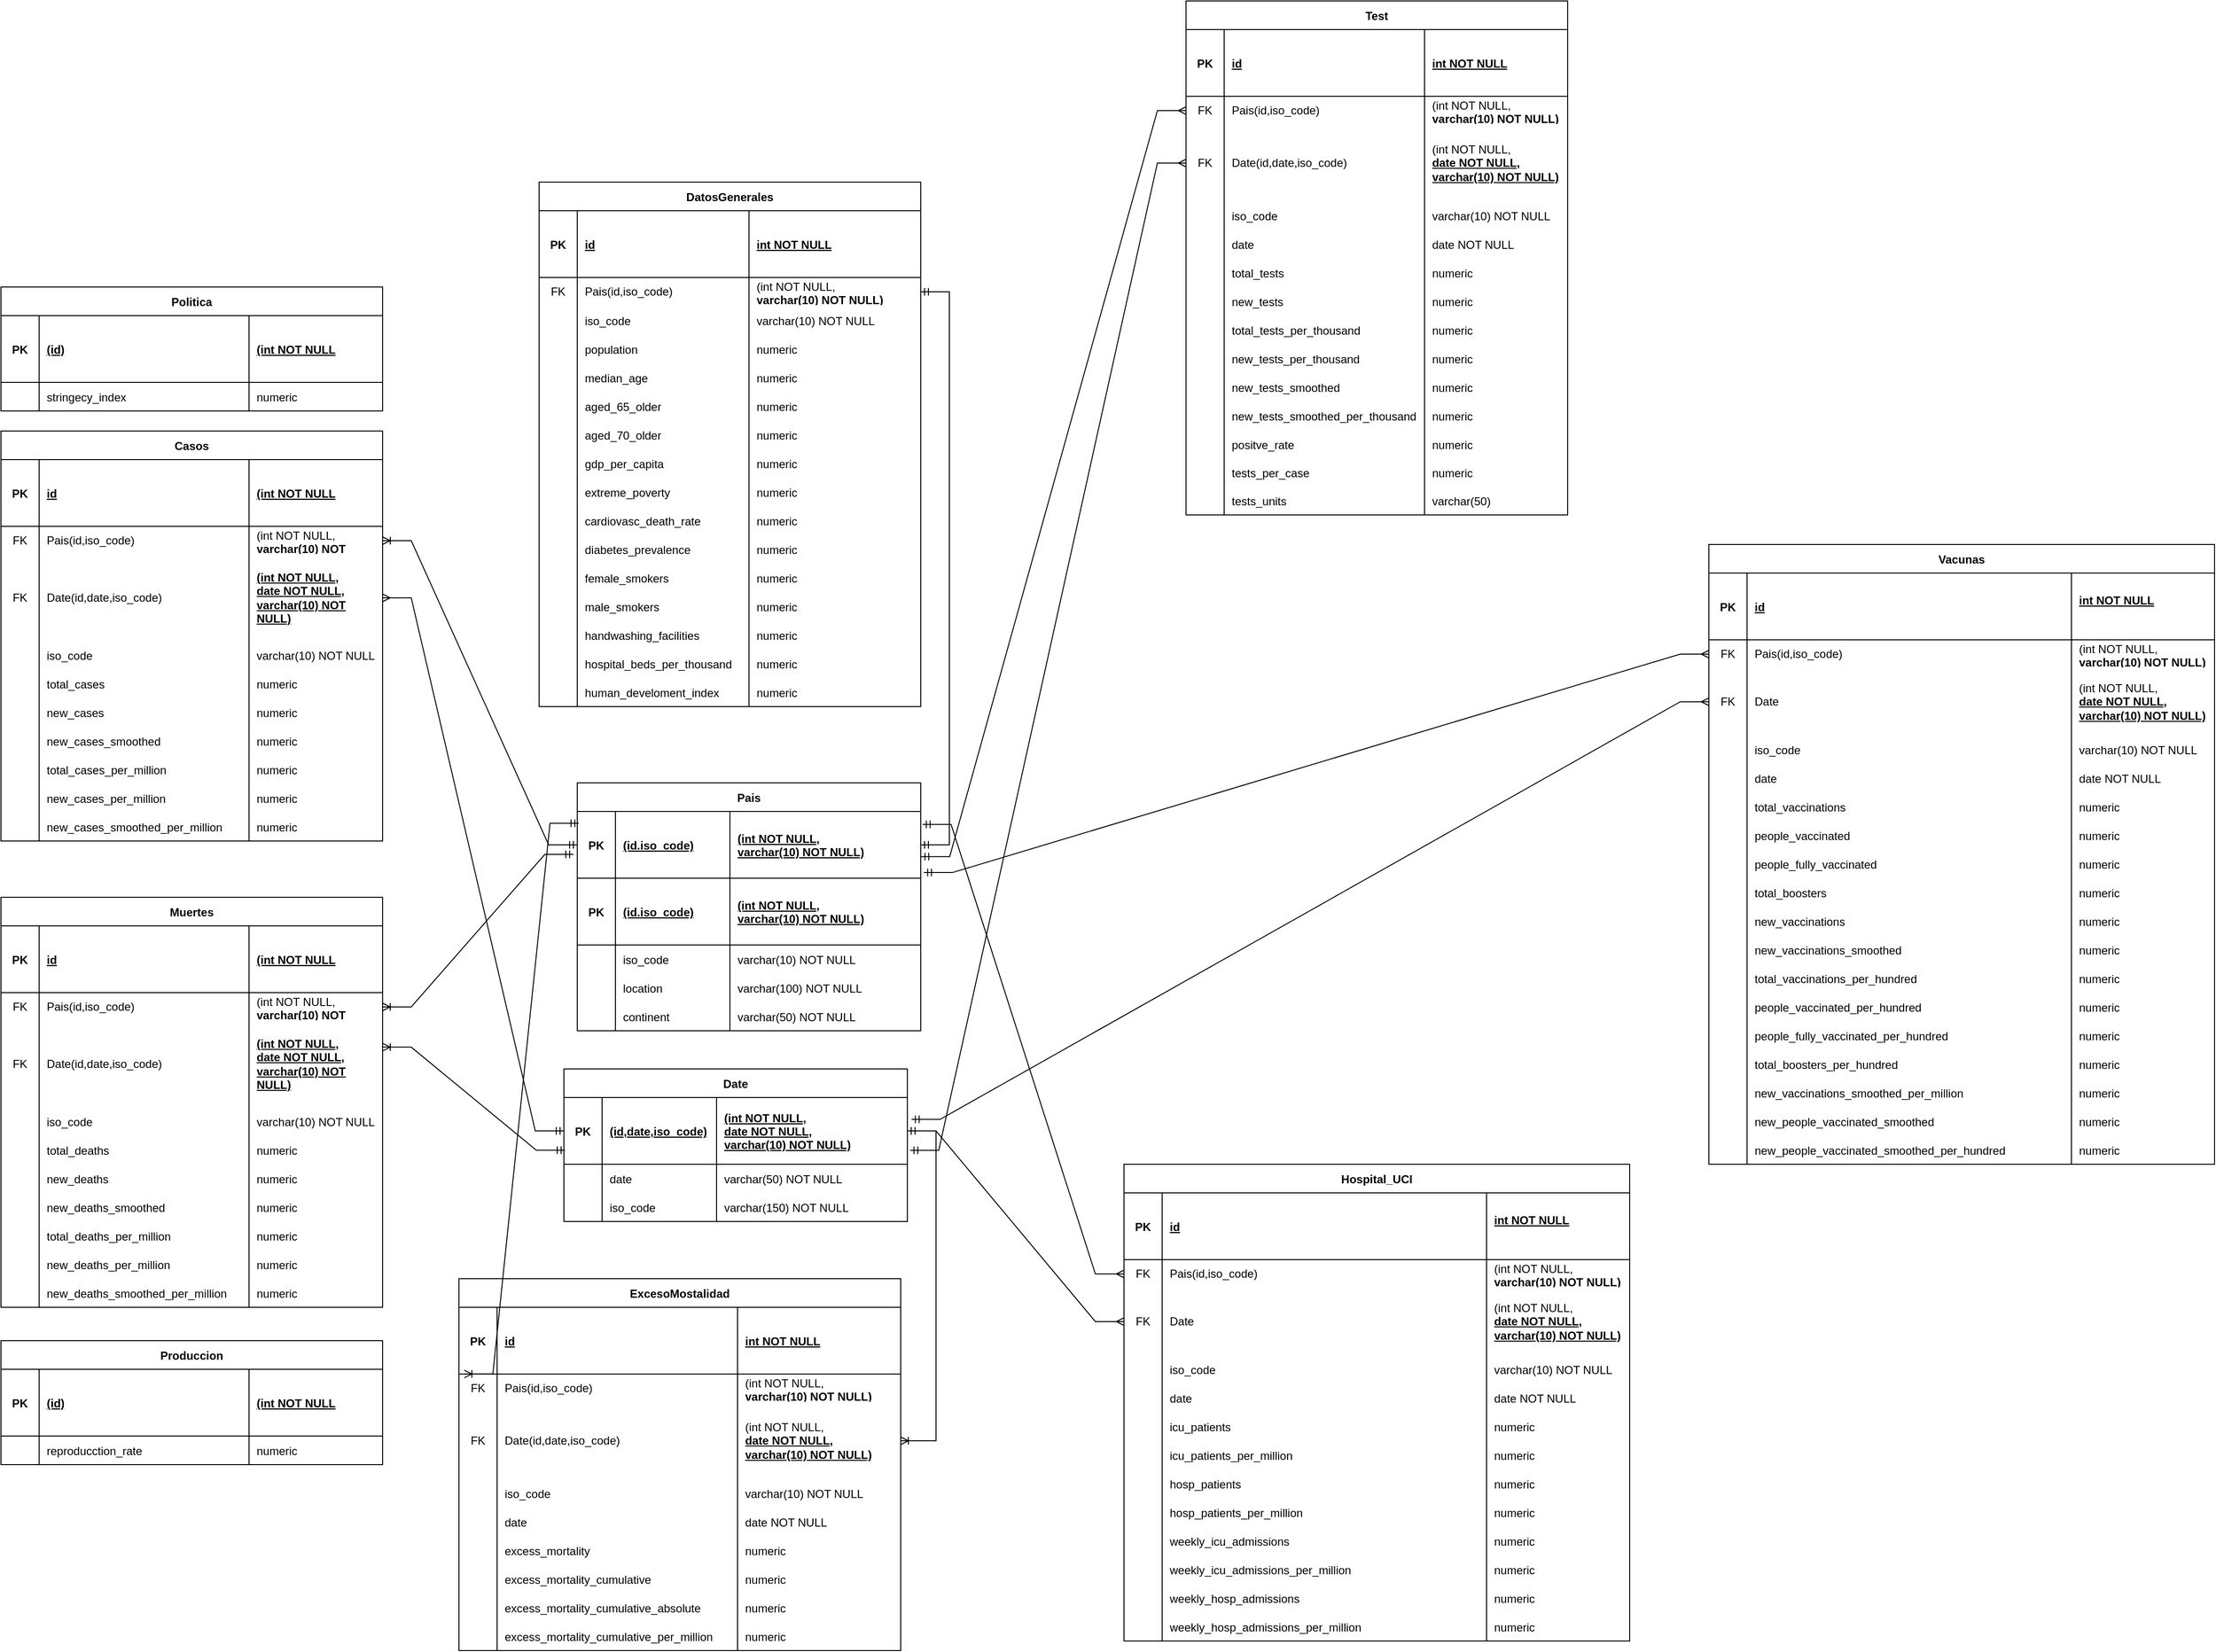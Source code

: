 <mxfile version="21.0.6" type="device"><diagram name="Página-1" id="DxQ8tBQRm4quD_nrHC74"><mxGraphModel dx="2758" dy="3308" grid="1" gridSize="10" guides="1" tooltips="1" connect="1" arrows="1" fold="1" page="1" pageScale="1" pageWidth="827" pageHeight="1169" math="0" shadow="0"><root><mxCell id="0"/><mxCell id="1" parent="0"/><mxCell id="Di7RYYSs6I3mfbvdkDan-42" value="Date" style="shape=table;startSize=30;container=1;collapsible=1;childLayout=tableLayout;fixedRows=1;rowLines=0;fontStyle=1;align=center;resizeLast=1;rounded=0;" vertex="1" parent="1"><mxGeometry x="240" y="-500" width="360" height="160" as="geometry"/></mxCell><mxCell id="Di7RYYSs6I3mfbvdkDan-43" value="" style="shape=partialRectangle;collapsible=0;dropTarget=0;pointerEvents=0;fillColor=none;points=[[0,0.5],[1,0.5]];portConstraint=eastwest;top=0;left=0;right=0;bottom=1;" vertex="1" parent="Di7RYYSs6I3mfbvdkDan-42"><mxGeometry y="30" width="360" height="70" as="geometry"/></mxCell><mxCell id="Di7RYYSs6I3mfbvdkDan-44" value="PK" style="shape=partialRectangle;overflow=hidden;connectable=0;fillColor=none;top=0;left=0;bottom=0;right=0;fontStyle=1;" vertex="1" parent="Di7RYYSs6I3mfbvdkDan-43"><mxGeometry width="40" height="70" as="geometry"><mxRectangle width="40" height="70" as="alternateBounds"/></mxGeometry></mxCell><mxCell id="Di7RYYSs6I3mfbvdkDan-45" value="(id,date,iso_code)" style="shape=partialRectangle;overflow=hidden;connectable=0;fillColor=none;top=0;left=0;bottom=0;right=0;align=left;spacingLeft=6;fontStyle=5;" vertex="1" parent="Di7RYYSs6I3mfbvdkDan-43"><mxGeometry x="40" width="120" height="70" as="geometry"><mxRectangle width="120" height="70" as="alternateBounds"/></mxGeometry></mxCell><mxCell id="Di7RYYSs6I3mfbvdkDan-46" value="(int NOT NULL,&#10;date NOT NULL,&#10;varchar(10) NOT NULL)" style="shape=partialRectangle;overflow=hidden;connectable=0;fillColor=none;top=0;left=0;bottom=0;right=0;align=left;spacingLeft=6;fontStyle=5;" vertex="1" parent="Di7RYYSs6I3mfbvdkDan-43"><mxGeometry x="160" width="200" height="70" as="geometry"><mxRectangle width="200" height="70" as="alternateBounds"/></mxGeometry></mxCell><mxCell id="Di7RYYSs6I3mfbvdkDan-47" value="" style="shape=partialRectangle;collapsible=0;dropTarget=0;pointerEvents=0;fillColor=none;points=[[0,0.5],[1,0.5]];portConstraint=eastwest;top=0;left=0;right=0;bottom=0;" vertex="1" parent="Di7RYYSs6I3mfbvdkDan-42"><mxGeometry y="100" width="360" height="30" as="geometry"/></mxCell><mxCell id="Di7RYYSs6I3mfbvdkDan-48" value="" style="shape=partialRectangle;overflow=hidden;connectable=0;fillColor=none;top=0;left=0;bottom=0;right=0;" vertex="1" parent="Di7RYYSs6I3mfbvdkDan-47"><mxGeometry width="40" height="30" as="geometry"><mxRectangle width="40" height="30" as="alternateBounds"/></mxGeometry></mxCell><mxCell id="Di7RYYSs6I3mfbvdkDan-49" value="date" style="shape=partialRectangle;overflow=hidden;connectable=0;fillColor=none;top=0;left=0;bottom=0;right=0;align=left;spacingLeft=6;" vertex="1" parent="Di7RYYSs6I3mfbvdkDan-47"><mxGeometry x="40" width="120" height="30" as="geometry"><mxRectangle width="120" height="30" as="alternateBounds"/></mxGeometry></mxCell><mxCell id="Di7RYYSs6I3mfbvdkDan-50" value="varchar(50) NOT NULL" style="shape=partialRectangle;overflow=hidden;connectable=0;fillColor=none;top=0;left=0;bottom=0;right=0;align=left;spacingLeft=6;" vertex="1" parent="Di7RYYSs6I3mfbvdkDan-47"><mxGeometry x="160" width="200" height="30" as="geometry"><mxRectangle width="200" height="30" as="alternateBounds"/></mxGeometry></mxCell><mxCell id="Di7RYYSs6I3mfbvdkDan-51" value="" style="shape=partialRectangle;collapsible=0;dropTarget=0;pointerEvents=0;fillColor=none;points=[[0,0.5],[1,0.5]];portConstraint=eastwest;top=0;left=0;right=0;bottom=0;" vertex="1" parent="Di7RYYSs6I3mfbvdkDan-42"><mxGeometry y="130" width="360" height="30" as="geometry"/></mxCell><mxCell id="Di7RYYSs6I3mfbvdkDan-52" value="" style="shape=partialRectangle;overflow=hidden;connectable=0;fillColor=none;top=0;left=0;bottom=0;right=0;" vertex="1" parent="Di7RYYSs6I3mfbvdkDan-51"><mxGeometry width="40" height="30" as="geometry"><mxRectangle width="40" height="30" as="alternateBounds"/></mxGeometry></mxCell><mxCell id="Di7RYYSs6I3mfbvdkDan-53" value="iso_code" style="shape=partialRectangle;overflow=hidden;connectable=0;fillColor=none;top=0;left=0;bottom=0;right=0;align=left;spacingLeft=6;" vertex="1" parent="Di7RYYSs6I3mfbvdkDan-51"><mxGeometry x="40" width="120" height="30" as="geometry"><mxRectangle width="120" height="30" as="alternateBounds"/></mxGeometry></mxCell><mxCell id="Di7RYYSs6I3mfbvdkDan-54" value="varchar(150) NOT NULL" style="shape=partialRectangle;overflow=hidden;connectable=0;fillColor=none;top=0;left=0;bottom=0;right=0;align=left;spacingLeft=6;" vertex="1" parent="Di7RYYSs6I3mfbvdkDan-51"><mxGeometry x="160" width="200" height="30" as="geometry"><mxRectangle width="200" height="30" as="alternateBounds"/></mxGeometry></mxCell><mxCell id="Di7RYYSs6I3mfbvdkDan-83" value="DatosGenerales" style="shape=table;startSize=30;container=1;collapsible=1;childLayout=tableLayout;fixedRows=1;rowLines=0;fontStyle=1;align=center;resizeLast=1;rounded=0;" vertex="1" parent="1"><mxGeometry x="214" y="-1430" width="400" height="550" as="geometry"/></mxCell><mxCell id="Di7RYYSs6I3mfbvdkDan-84" value="" style="shape=partialRectangle;collapsible=0;dropTarget=0;pointerEvents=0;fillColor=none;points=[[0,0.5],[1,0.5]];portConstraint=eastwest;top=0;left=0;right=0;bottom=1;" vertex="1" parent="Di7RYYSs6I3mfbvdkDan-83"><mxGeometry y="30" width="400" height="70" as="geometry"/></mxCell><mxCell id="Di7RYYSs6I3mfbvdkDan-85" value="PK" style="shape=partialRectangle;overflow=hidden;connectable=0;fillColor=none;top=0;left=0;bottom=0;right=0;fontStyle=1;" vertex="1" parent="Di7RYYSs6I3mfbvdkDan-84"><mxGeometry width="40" height="70" as="geometry"><mxRectangle width="40" height="70" as="alternateBounds"/></mxGeometry></mxCell><mxCell id="Di7RYYSs6I3mfbvdkDan-86" value="id" style="shape=partialRectangle;overflow=hidden;connectable=0;fillColor=none;top=0;left=0;bottom=0;right=0;align=left;spacingLeft=6;fontStyle=5;" vertex="1" parent="Di7RYYSs6I3mfbvdkDan-84"><mxGeometry x="40" width="180" height="70" as="geometry"><mxRectangle width="180" height="70" as="alternateBounds"/></mxGeometry></mxCell><mxCell id="Di7RYYSs6I3mfbvdkDan-87" value="int NOT NULL" style="shape=partialRectangle;overflow=hidden;connectable=0;fillColor=none;top=0;left=0;bottom=0;right=0;align=left;spacingLeft=6;fontStyle=5;" vertex="1" parent="Di7RYYSs6I3mfbvdkDan-84"><mxGeometry x="220" width="180" height="70" as="geometry"><mxRectangle width="180" height="70" as="alternateBounds"/></mxGeometry></mxCell><mxCell id="Di7RYYSs6I3mfbvdkDan-198" value="" style="shape=tableRow;horizontal=0;startSize=0;swimlaneHead=0;swimlaneBody=0;fillColor=none;collapsible=0;dropTarget=0;points=[[0,0.5],[1,0.5]];portConstraint=eastwest;top=0;left=0;right=0;bottom=0;" vertex="1" parent="Di7RYYSs6I3mfbvdkDan-83"><mxGeometry y="100" width="400" height="30" as="geometry"/></mxCell><mxCell id="Di7RYYSs6I3mfbvdkDan-199" value="FK" style="shape=partialRectangle;connectable=0;fillColor=none;top=0;left=0;bottom=0;right=0;fontStyle=0;overflow=hidden;whiteSpace=wrap;html=1;" vertex="1" parent="Di7RYYSs6I3mfbvdkDan-198"><mxGeometry width="40" height="30" as="geometry"><mxRectangle width="40" height="30" as="alternateBounds"/></mxGeometry></mxCell><mxCell id="Di7RYYSs6I3mfbvdkDan-200" value="Pais(id,iso_code)" style="shape=partialRectangle;connectable=0;fillColor=none;top=0;left=0;bottom=0;right=0;align=left;spacingLeft=6;fontStyle=0;overflow=hidden;whiteSpace=wrap;html=1;" vertex="1" parent="Di7RYYSs6I3mfbvdkDan-198"><mxGeometry x="40" width="180" height="30" as="geometry"><mxRectangle width="180" height="30" as="alternateBounds"/></mxGeometry></mxCell><mxCell id="Di7RYYSs6I3mfbvdkDan-201" value="(int NOT NULL,&lt;br style=&quot;border-color: var(--border-color); padding: 0px; margin: 0px; font-weight: 700;&quot;&gt;&lt;span style=&quot;font-weight: 700; text-decoration-line: underline;&quot;&gt;varchar(10) NOT NULL)&lt;/span&gt;" style="shape=partialRectangle;connectable=0;fillColor=none;top=0;left=0;bottom=0;right=0;align=left;spacingLeft=6;fontStyle=0;overflow=hidden;whiteSpace=wrap;html=1;" vertex="1" parent="Di7RYYSs6I3mfbvdkDan-198"><mxGeometry x="220" width="180" height="30" as="geometry"><mxRectangle width="180" height="30" as="alternateBounds"/></mxGeometry></mxCell><mxCell id="Di7RYYSs6I3mfbvdkDan-88" value="" style="shape=partialRectangle;collapsible=0;dropTarget=0;pointerEvents=0;fillColor=none;points=[[0,0.5],[1,0.5]];portConstraint=eastwest;top=0;left=0;right=0;bottom=0;" vertex="1" parent="Di7RYYSs6I3mfbvdkDan-83"><mxGeometry y="130" width="400" height="30" as="geometry"/></mxCell><mxCell id="Di7RYYSs6I3mfbvdkDan-89" value="" style="shape=partialRectangle;overflow=hidden;connectable=0;fillColor=none;top=0;left=0;bottom=0;right=0;" vertex="1" parent="Di7RYYSs6I3mfbvdkDan-88"><mxGeometry width="40" height="30" as="geometry"><mxRectangle width="40" height="30" as="alternateBounds"/></mxGeometry></mxCell><mxCell id="Di7RYYSs6I3mfbvdkDan-90" value="iso_code" style="shape=partialRectangle;overflow=hidden;connectable=0;fillColor=none;top=0;left=0;bottom=0;right=0;align=left;spacingLeft=6;" vertex="1" parent="Di7RYYSs6I3mfbvdkDan-88"><mxGeometry x="40" width="180" height="30" as="geometry"><mxRectangle width="180" height="30" as="alternateBounds"/></mxGeometry></mxCell><mxCell id="Di7RYYSs6I3mfbvdkDan-91" value="varchar(10) NOT NULL" style="shape=partialRectangle;overflow=hidden;connectable=0;fillColor=none;top=0;left=0;bottom=0;right=0;align=left;spacingLeft=6;" vertex="1" parent="Di7RYYSs6I3mfbvdkDan-88"><mxGeometry x="220" width="180" height="30" as="geometry"><mxRectangle width="180" height="30" as="alternateBounds"/></mxGeometry></mxCell><mxCell id="Di7RYYSs6I3mfbvdkDan-92" value="" style="shape=partialRectangle;collapsible=0;dropTarget=0;pointerEvents=0;fillColor=none;points=[[0,0.5],[1,0.5]];portConstraint=eastwest;top=0;left=0;right=0;bottom=0;" vertex="1" parent="Di7RYYSs6I3mfbvdkDan-83"><mxGeometry y="160" width="400" height="30" as="geometry"/></mxCell><mxCell id="Di7RYYSs6I3mfbvdkDan-93" value="" style="shape=partialRectangle;overflow=hidden;connectable=0;fillColor=none;top=0;left=0;bottom=0;right=0;" vertex="1" parent="Di7RYYSs6I3mfbvdkDan-92"><mxGeometry width="40" height="30" as="geometry"><mxRectangle width="40" height="30" as="alternateBounds"/></mxGeometry></mxCell><mxCell id="Di7RYYSs6I3mfbvdkDan-94" value="population" style="shape=partialRectangle;overflow=hidden;connectable=0;fillColor=none;top=0;left=0;bottom=0;right=0;align=left;spacingLeft=6;" vertex="1" parent="Di7RYYSs6I3mfbvdkDan-92"><mxGeometry x="40" width="180" height="30" as="geometry"><mxRectangle width="180" height="30" as="alternateBounds"/></mxGeometry></mxCell><mxCell id="Di7RYYSs6I3mfbvdkDan-95" value="numeric" style="shape=partialRectangle;overflow=hidden;connectable=0;fillColor=none;top=0;left=0;bottom=0;right=0;align=left;spacingLeft=6;" vertex="1" parent="Di7RYYSs6I3mfbvdkDan-92"><mxGeometry x="220" width="180" height="30" as="geometry"><mxRectangle width="180" height="30" as="alternateBounds"/></mxGeometry></mxCell><mxCell id="Di7RYYSs6I3mfbvdkDan-144" value="" style="shape=tableRow;horizontal=0;startSize=0;swimlaneHead=0;swimlaneBody=0;fillColor=none;collapsible=0;dropTarget=0;points=[[0,0.5],[1,0.5]];portConstraint=eastwest;top=0;left=0;right=0;bottom=0;" vertex="1" parent="Di7RYYSs6I3mfbvdkDan-83"><mxGeometry y="190" width="400" height="30" as="geometry"/></mxCell><mxCell id="Di7RYYSs6I3mfbvdkDan-145" value="" style="shape=partialRectangle;connectable=0;fillColor=none;top=0;left=0;bottom=0;right=0;editable=1;overflow=hidden;" vertex="1" parent="Di7RYYSs6I3mfbvdkDan-144"><mxGeometry width="40" height="30" as="geometry"><mxRectangle width="40" height="30" as="alternateBounds"/></mxGeometry></mxCell><mxCell id="Di7RYYSs6I3mfbvdkDan-146" value="median_age" style="shape=partialRectangle;connectable=0;fillColor=none;top=0;left=0;bottom=0;right=0;align=left;spacingLeft=6;overflow=hidden;" vertex="1" parent="Di7RYYSs6I3mfbvdkDan-144"><mxGeometry x="40" width="180" height="30" as="geometry"><mxRectangle width="180" height="30" as="alternateBounds"/></mxGeometry></mxCell><mxCell id="Di7RYYSs6I3mfbvdkDan-147" value="numeric" style="shape=partialRectangle;connectable=0;fillColor=none;top=0;left=0;bottom=0;right=0;align=left;spacingLeft=6;overflow=hidden;" vertex="1" parent="Di7RYYSs6I3mfbvdkDan-144"><mxGeometry x="220" width="180" height="30" as="geometry"><mxRectangle width="180" height="30" as="alternateBounds"/></mxGeometry></mxCell><mxCell id="Di7RYYSs6I3mfbvdkDan-132" value="" style="shape=tableRow;horizontal=0;startSize=0;swimlaneHead=0;swimlaneBody=0;fillColor=none;collapsible=0;dropTarget=0;points=[[0,0.5],[1,0.5]];portConstraint=eastwest;top=0;left=0;right=0;bottom=0;" vertex="1" parent="Di7RYYSs6I3mfbvdkDan-83"><mxGeometry y="220" width="400" height="30" as="geometry"/></mxCell><mxCell id="Di7RYYSs6I3mfbvdkDan-133" value="" style="shape=partialRectangle;connectable=0;fillColor=none;top=0;left=0;bottom=0;right=0;editable=1;overflow=hidden;" vertex="1" parent="Di7RYYSs6I3mfbvdkDan-132"><mxGeometry width="40" height="30" as="geometry"><mxRectangle width="40" height="30" as="alternateBounds"/></mxGeometry></mxCell><mxCell id="Di7RYYSs6I3mfbvdkDan-134" value="aged_65_older" style="shape=partialRectangle;connectable=0;fillColor=none;top=0;left=0;bottom=0;right=0;align=left;spacingLeft=6;overflow=hidden;" vertex="1" parent="Di7RYYSs6I3mfbvdkDan-132"><mxGeometry x="40" width="180" height="30" as="geometry"><mxRectangle width="180" height="30" as="alternateBounds"/></mxGeometry></mxCell><mxCell id="Di7RYYSs6I3mfbvdkDan-135" value="numeric" style="shape=partialRectangle;connectable=0;fillColor=none;top=0;left=0;bottom=0;right=0;align=left;spacingLeft=6;overflow=hidden;" vertex="1" parent="Di7RYYSs6I3mfbvdkDan-132"><mxGeometry x="220" width="180" height="30" as="geometry"><mxRectangle width="180" height="30" as="alternateBounds"/></mxGeometry></mxCell><mxCell id="Di7RYYSs6I3mfbvdkDan-149" value="" style="shape=tableRow;horizontal=0;startSize=0;swimlaneHead=0;swimlaneBody=0;fillColor=none;collapsible=0;dropTarget=0;points=[[0,0.5],[1,0.5]];portConstraint=eastwest;top=0;left=0;right=0;bottom=0;" vertex="1" parent="Di7RYYSs6I3mfbvdkDan-83"><mxGeometry y="250" width="400" height="30" as="geometry"/></mxCell><mxCell id="Di7RYYSs6I3mfbvdkDan-150" value="" style="shape=partialRectangle;connectable=0;fillColor=none;top=0;left=0;bottom=0;right=0;editable=1;overflow=hidden;" vertex="1" parent="Di7RYYSs6I3mfbvdkDan-149"><mxGeometry width="40" height="30" as="geometry"><mxRectangle width="40" height="30" as="alternateBounds"/></mxGeometry></mxCell><mxCell id="Di7RYYSs6I3mfbvdkDan-151" value="aged_70_older" style="shape=partialRectangle;connectable=0;fillColor=none;top=0;left=0;bottom=0;right=0;align=left;spacingLeft=6;overflow=hidden;" vertex="1" parent="Di7RYYSs6I3mfbvdkDan-149"><mxGeometry x="40" width="180" height="30" as="geometry"><mxRectangle width="180" height="30" as="alternateBounds"/></mxGeometry></mxCell><mxCell id="Di7RYYSs6I3mfbvdkDan-152" value="numeric" style="shape=partialRectangle;connectable=0;fillColor=none;top=0;left=0;bottom=0;right=0;align=left;spacingLeft=6;overflow=hidden;" vertex="1" parent="Di7RYYSs6I3mfbvdkDan-149"><mxGeometry x="220" width="180" height="30" as="geometry"><mxRectangle width="180" height="30" as="alternateBounds"/></mxGeometry></mxCell><mxCell id="Di7RYYSs6I3mfbvdkDan-154" value="" style="shape=tableRow;horizontal=0;startSize=0;swimlaneHead=0;swimlaneBody=0;fillColor=none;collapsible=0;dropTarget=0;points=[[0,0.5],[1,0.5]];portConstraint=eastwest;top=0;left=0;right=0;bottom=0;" vertex="1" parent="Di7RYYSs6I3mfbvdkDan-83"><mxGeometry y="280" width="400" height="30" as="geometry"/></mxCell><mxCell id="Di7RYYSs6I3mfbvdkDan-155" value="" style="shape=partialRectangle;connectable=0;fillColor=none;top=0;left=0;bottom=0;right=0;editable=1;overflow=hidden;" vertex="1" parent="Di7RYYSs6I3mfbvdkDan-154"><mxGeometry width="40" height="30" as="geometry"><mxRectangle width="40" height="30" as="alternateBounds"/></mxGeometry></mxCell><mxCell id="Di7RYYSs6I3mfbvdkDan-156" value="gdp_per_capita" style="shape=partialRectangle;connectable=0;fillColor=none;top=0;left=0;bottom=0;right=0;align=left;spacingLeft=6;overflow=hidden;" vertex="1" parent="Di7RYYSs6I3mfbvdkDan-154"><mxGeometry x="40" width="180" height="30" as="geometry"><mxRectangle width="180" height="30" as="alternateBounds"/></mxGeometry></mxCell><mxCell id="Di7RYYSs6I3mfbvdkDan-157" value="numeric" style="shape=partialRectangle;connectable=0;fillColor=none;top=0;left=0;bottom=0;right=0;align=left;spacingLeft=6;overflow=hidden;" vertex="1" parent="Di7RYYSs6I3mfbvdkDan-154"><mxGeometry x="220" width="180" height="30" as="geometry"><mxRectangle width="180" height="30" as="alternateBounds"/></mxGeometry></mxCell><mxCell id="Di7RYYSs6I3mfbvdkDan-159" value="" style="shape=tableRow;horizontal=0;startSize=0;swimlaneHead=0;swimlaneBody=0;fillColor=none;collapsible=0;dropTarget=0;points=[[0,0.5],[1,0.5]];portConstraint=eastwest;top=0;left=0;right=0;bottom=0;" vertex="1" parent="Di7RYYSs6I3mfbvdkDan-83"><mxGeometry y="310" width="400" height="30" as="geometry"/></mxCell><mxCell id="Di7RYYSs6I3mfbvdkDan-160" value="" style="shape=partialRectangle;connectable=0;fillColor=none;top=0;left=0;bottom=0;right=0;editable=1;overflow=hidden;" vertex="1" parent="Di7RYYSs6I3mfbvdkDan-159"><mxGeometry width="40" height="30" as="geometry"><mxRectangle width="40" height="30" as="alternateBounds"/></mxGeometry></mxCell><mxCell id="Di7RYYSs6I3mfbvdkDan-161" value="extreme_poverty" style="shape=partialRectangle;connectable=0;fillColor=none;top=0;left=0;bottom=0;right=0;align=left;spacingLeft=6;overflow=hidden;" vertex="1" parent="Di7RYYSs6I3mfbvdkDan-159"><mxGeometry x="40" width="180" height="30" as="geometry"><mxRectangle width="180" height="30" as="alternateBounds"/></mxGeometry></mxCell><mxCell id="Di7RYYSs6I3mfbvdkDan-162" value="numeric" style="shape=partialRectangle;connectable=0;fillColor=none;top=0;left=0;bottom=0;right=0;align=left;spacingLeft=6;overflow=hidden;" vertex="1" parent="Di7RYYSs6I3mfbvdkDan-159"><mxGeometry x="220" width="180" height="30" as="geometry"><mxRectangle width="180" height="30" as="alternateBounds"/></mxGeometry></mxCell><mxCell id="Di7RYYSs6I3mfbvdkDan-169" value="" style="shape=tableRow;horizontal=0;startSize=0;swimlaneHead=0;swimlaneBody=0;fillColor=none;collapsible=0;dropTarget=0;points=[[0,0.5],[1,0.5]];portConstraint=eastwest;top=0;left=0;right=0;bottom=0;" vertex="1" parent="Di7RYYSs6I3mfbvdkDan-83"><mxGeometry y="340" width="400" height="30" as="geometry"/></mxCell><mxCell id="Di7RYYSs6I3mfbvdkDan-170" value="" style="shape=partialRectangle;connectable=0;fillColor=none;top=0;left=0;bottom=0;right=0;editable=1;overflow=hidden;" vertex="1" parent="Di7RYYSs6I3mfbvdkDan-169"><mxGeometry width="40" height="30" as="geometry"><mxRectangle width="40" height="30" as="alternateBounds"/></mxGeometry></mxCell><mxCell id="Di7RYYSs6I3mfbvdkDan-171" value="cardiovasc_death_rate" style="shape=partialRectangle;connectable=0;fillColor=none;top=0;left=0;bottom=0;right=0;align=left;spacingLeft=6;overflow=hidden;" vertex="1" parent="Di7RYYSs6I3mfbvdkDan-169"><mxGeometry x="40" width="180" height="30" as="geometry"><mxRectangle width="180" height="30" as="alternateBounds"/></mxGeometry></mxCell><mxCell id="Di7RYYSs6I3mfbvdkDan-172" value="numeric" style="shape=partialRectangle;connectable=0;fillColor=none;top=0;left=0;bottom=0;right=0;align=left;spacingLeft=6;overflow=hidden;" vertex="1" parent="Di7RYYSs6I3mfbvdkDan-169"><mxGeometry x="220" width="180" height="30" as="geometry"><mxRectangle width="180" height="30" as="alternateBounds"/></mxGeometry></mxCell><mxCell id="Di7RYYSs6I3mfbvdkDan-174" value="" style="shape=tableRow;horizontal=0;startSize=0;swimlaneHead=0;swimlaneBody=0;fillColor=none;collapsible=0;dropTarget=0;points=[[0,0.5],[1,0.5]];portConstraint=eastwest;top=0;left=0;right=0;bottom=0;" vertex="1" parent="Di7RYYSs6I3mfbvdkDan-83"><mxGeometry y="370" width="400" height="30" as="geometry"/></mxCell><mxCell id="Di7RYYSs6I3mfbvdkDan-175" value="" style="shape=partialRectangle;connectable=0;fillColor=none;top=0;left=0;bottom=0;right=0;editable=1;overflow=hidden;" vertex="1" parent="Di7RYYSs6I3mfbvdkDan-174"><mxGeometry width="40" height="30" as="geometry"><mxRectangle width="40" height="30" as="alternateBounds"/></mxGeometry></mxCell><mxCell id="Di7RYYSs6I3mfbvdkDan-176" value="diabetes_prevalence" style="shape=partialRectangle;connectable=0;fillColor=none;top=0;left=0;bottom=0;right=0;align=left;spacingLeft=6;overflow=hidden;" vertex="1" parent="Di7RYYSs6I3mfbvdkDan-174"><mxGeometry x="40" width="180" height="30" as="geometry"><mxRectangle width="180" height="30" as="alternateBounds"/></mxGeometry></mxCell><mxCell id="Di7RYYSs6I3mfbvdkDan-177" value="numeric" style="shape=partialRectangle;connectable=0;fillColor=none;top=0;left=0;bottom=0;right=0;align=left;spacingLeft=6;overflow=hidden;" vertex="1" parent="Di7RYYSs6I3mfbvdkDan-174"><mxGeometry x="220" width="180" height="30" as="geometry"><mxRectangle width="180" height="30" as="alternateBounds"/></mxGeometry></mxCell><mxCell id="Di7RYYSs6I3mfbvdkDan-164" value="" style="shape=tableRow;horizontal=0;startSize=0;swimlaneHead=0;swimlaneBody=0;fillColor=none;collapsible=0;dropTarget=0;points=[[0,0.5],[1,0.5]];portConstraint=eastwest;top=0;left=0;right=0;bottom=0;" vertex="1" parent="Di7RYYSs6I3mfbvdkDan-83"><mxGeometry y="400" width="400" height="30" as="geometry"/></mxCell><mxCell id="Di7RYYSs6I3mfbvdkDan-165" value="" style="shape=partialRectangle;connectable=0;fillColor=none;top=0;left=0;bottom=0;right=0;editable=1;overflow=hidden;" vertex="1" parent="Di7RYYSs6I3mfbvdkDan-164"><mxGeometry width="40" height="30" as="geometry"><mxRectangle width="40" height="30" as="alternateBounds"/></mxGeometry></mxCell><mxCell id="Di7RYYSs6I3mfbvdkDan-166" value="female_smokers" style="shape=partialRectangle;connectable=0;fillColor=none;top=0;left=0;bottom=0;right=0;align=left;spacingLeft=6;overflow=hidden;" vertex="1" parent="Di7RYYSs6I3mfbvdkDan-164"><mxGeometry x="40" width="180" height="30" as="geometry"><mxRectangle width="180" height="30" as="alternateBounds"/></mxGeometry></mxCell><mxCell id="Di7RYYSs6I3mfbvdkDan-167" value="numeric" style="shape=partialRectangle;connectable=0;fillColor=none;top=0;left=0;bottom=0;right=0;align=left;spacingLeft=6;overflow=hidden;" vertex="1" parent="Di7RYYSs6I3mfbvdkDan-164"><mxGeometry x="220" width="180" height="30" as="geometry"><mxRectangle width="180" height="30" as="alternateBounds"/></mxGeometry></mxCell><mxCell id="Di7RYYSs6I3mfbvdkDan-203" value="" style="shape=tableRow;horizontal=0;startSize=0;swimlaneHead=0;swimlaneBody=0;fillColor=none;collapsible=0;dropTarget=0;points=[[0,0.5],[1,0.5]];portConstraint=eastwest;top=0;left=0;right=0;bottom=0;" vertex="1" parent="Di7RYYSs6I3mfbvdkDan-83"><mxGeometry y="430" width="400" height="30" as="geometry"/></mxCell><mxCell id="Di7RYYSs6I3mfbvdkDan-204" value="" style="shape=partialRectangle;connectable=0;fillColor=none;top=0;left=0;bottom=0;right=0;editable=1;overflow=hidden;" vertex="1" parent="Di7RYYSs6I3mfbvdkDan-203"><mxGeometry width="40" height="30" as="geometry"><mxRectangle width="40" height="30" as="alternateBounds"/></mxGeometry></mxCell><mxCell id="Di7RYYSs6I3mfbvdkDan-205" value="male_smokers" style="shape=partialRectangle;connectable=0;fillColor=none;top=0;left=0;bottom=0;right=0;align=left;spacingLeft=6;overflow=hidden;" vertex="1" parent="Di7RYYSs6I3mfbvdkDan-203"><mxGeometry x="40" width="180" height="30" as="geometry"><mxRectangle width="180" height="30" as="alternateBounds"/></mxGeometry></mxCell><mxCell id="Di7RYYSs6I3mfbvdkDan-206" value="numeric" style="shape=partialRectangle;connectable=0;fillColor=none;top=0;left=0;bottom=0;right=0;align=left;spacingLeft=6;overflow=hidden;" vertex="1" parent="Di7RYYSs6I3mfbvdkDan-203"><mxGeometry x="220" width="180" height="30" as="geometry"><mxRectangle width="180" height="30" as="alternateBounds"/></mxGeometry></mxCell><mxCell id="Di7RYYSs6I3mfbvdkDan-213" value="" style="shape=tableRow;horizontal=0;startSize=0;swimlaneHead=0;swimlaneBody=0;fillColor=none;collapsible=0;dropTarget=0;points=[[0,0.5],[1,0.5]];portConstraint=eastwest;top=0;left=0;right=0;bottom=0;" vertex="1" parent="Di7RYYSs6I3mfbvdkDan-83"><mxGeometry y="460" width="400" height="30" as="geometry"/></mxCell><mxCell id="Di7RYYSs6I3mfbvdkDan-214" value="" style="shape=partialRectangle;connectable=0;fillColor=none;top=0;left=0;bottom=0;right=0;editable=1;overflow=hidden;" vertex="1" parent="Di7RYYSs6I3mfbvdkDan-213"><mxGeometry width="40" height="30" as="geometry"><mxRectangle width="40" height="30" as="alternateBounds"/></mxGeometry></mxCell><mxCell id="Di7RYYSs6I3mfbvdkDan-215" value="handwashing_facilities" style="shape=partialRectangle;connectable=0;fillColor=none;top=0;left=0;bottom=0;right=0;align=left;spacingLeft=6;overflow=hidden;" vertex="1" parent="Di7RYYSs6I3mfbvdkDan-213"><mxGeometry x="40" width="180" height="30" as="geometry"><mxRectangle width="180" height="30" as="alternateBounds"/></mxGeometry></mxCell><mxCell id="Di7RYYSs6I3mfbvdkDan-216" value="numeric" style="shape=partialRectangle;connectable=0;fillColor=none;top=0;left=0;bottom=0;right=0;align=left;spacingLeft=6;overflow=hidden;" vertex="1" parent="Di7RYYSs6I3mfbvdkDan-213"><mxGeometry x="220" width="180" height="30" as="geometry"><mxRectangle width="180" height="30" as="alternateBounds"/></mxGeometry></mxCell><mxCell id="Di7RYYSs6I3mfbvdkDan-208" value="" style="shape=tableRow;horizontal=0;startSize=0;swimlaneHead=0;swimlaneBody=0;fillColor=none;collapsible=0;dropTarget=0;points=[[0,0.5],[1,0.5]];portConstraint=eastwest;top=0;left=0;right=0;bottom=0;" vertex="1" parent="Di7RYYSs6I3mfbvdkDan-83"><mxGeometry y="490" width="400" height="30" as="geometry"/></mxCell><mxCell id="Di7RYYSs6I3mfbvdkDan-209" value="" style="shape=partialRectangle;connectable=0;fillColor=none;top=0;left=0;bottom=0;right=0;editable=1;overflow=hidden;" vertex="1" parent="Di7RYYSs6I3mfbvdkDan-208"><mxGeometry width="40" height="30" as="geometry"><mxRectangle width="40" height="30" as="alternateBounds"/></mxGeometry></mxCell><mxCell id="Di7RYYSs6I3mfbvdkDan-210" value="hospital_beds_per_thousand" style="shape=partialRectangle;connectable=0;fillColor=none;top=0;left=0;bottom=0;right=0;align=left;spacingLeft=6;overflow=hidden;" vertex="1" parent="Di7RYYSs6I3mfbvdkDan-208"><mxGeometry x="40" width="180" height="30" as="geometry"><mxRectangle width="180" height="30" as="alternateBounds"/></mxGeometry></mxCell><mxCell id="Di7RYYSs6I3mfbvdkDan-211" value="numeric" style="shape=partialRectangle;connectable=0;fillColor=none;top=0;left=0;bottom=0;right=0;align=left;spacingLeft=6;overflow=hidden;" vertex="1" parent="Di7RYYSs6I3mfbvdkDan-208"><mxGeometry x="220" width="180" height="30" as="geometry"><mxRectangle width="180" height="30" as="alternateBounds"/></mxGeometry></mxCell><mxCell id="Di7RYYSs6I3mfbvdkDan-223" value="" style="shape=tableRow;horizontal=0;startSize=0;swimlaneHead=0;swimlaneBody=0;fillColor=none;collapsible=0;dropTarget=0;points=[[0,0.5],[1,0.5]];portConstraint=eastwest;top=0;left=0;right=0;bottom=0;" vertex="1" parent="Di7RYYSs6I3mfbvdkDan-83"><mxGeometry y="520" width="400" height="30" as="geometry"/></mxCell><mxCell id="Di7RYYSs6I3mfbvdkDan-224" value="" style="shape=partialRectangle;connectable=0;fillColor=none;top=0;left=0;bottom=0;right=0;editable=1;overflow=hidden;" vertex="1" parent="Di7RYYSs6I3mfbvdkDan-223"><mxGeometry width="40" height="30" as="geometry"><mxRectangle width="40" height="30" as="alternateBounds"/></mxGeometry></mxCell><mxCell id="Di7RYYSs6I3mfbvdkDan-225" value="human_develoment_index" style="shape=partialRectangle;connectable=0;fillColor=none;top=0;left=0;bottom=0;right=0;align=left;spacingLeft=6;overflow=hidden;" vertex="1" parent="Di7RYYSs6I3mfbvdkDan-223"><mxGeometry x="40" width="180" height="30" as="geometry"><mxRectangle width="180" height="30" as="alternateBounds"/></mxGeometry></mxCell><mxCell id="Di7RYYSs6I3mfbvdkDan-226" value="numeric" style="shape=partialRectangle;connectable=0;fillColor=none;top=0;left=0;bottom=0;right=0;align=left;spacingLeft=6;overflow=hidden;" vertex="1" parent="Di7RYYSs6I3mfbvdkDan-223"><mxGeometry x="220" width="180" height="30" as="geometry"><mxRectangle width="180" height="30" as="alternateBounds"/></mxGeometry></mxCell><mxCell id="Di7RYYSs6I3mfbvdkDan-178" value="Pais" style="shape=table;startSize=30;container=1;collapsible=1;childLayout=tableLayout;fixedRows=1;rowLines=0;fontStyle=1;align=center;resizeLast=1;rounded=0;" vertex="1" parent="1"><mxGeometry x="254" y="-800" width="360" height="260" as="geometry"/></mxCell><mxCell id="Di7RYYSs6I3mfbvdkDan-179" value="" style="shape=partialRectangle;collapsible=0;dropTarget=0;pointerEvents=0;fillColor=none;points=[[0,0.5],[1,0.5]];portConstraint=eastwest;top=0;left=0;right=0;bottom=1;" vertex="1" parent="Di7RYYSs6I3mfbvdkDan-178"><mxGeometry y="30" width="360" height="70" as="geometry"/></mxCell><mxCell id="Di7RYYSs6I3mfbvdkDan-180" value="PK" style="shape=partialRectangle;overflow=hidden;connectable=0;fillColor=none;top=0;left=0;bottom=0;right=0;fontStyle=1;" vertex="1" parent="Di7RYYSs6I3mfbvdkDan-179"><mxGeometry width="40" height="70" as="geometry"><mxRectangle width="40" height="70" as="alternateBounds"/></mxGeometry></mxCell><mxCell id="Di7RYYSs6I3mfbvdkDan-181" value="(id.iso_code)" style="shape=partialRectangle;overflow=hidden;connectable=0;fillColor=none;top=0;left=0;bottom=0;right=0;align=left;spacingLeft=6;fontStyle=5;" vertex="1" parent="Di7RYYSs6I3mfbvdkDan-179"><mxGeometry x="40" width="120" height="70" as="geometry"><mxRectangle width="120" height="70" as="alternateBounds"/></mxGeometry></mxCell><mxCell id="Di7RYYSs6I3mfbvdkDan-182" value="(int NOT NULL,&#10;varchar(10) NOT NULL)" style="shape=partialRectangle;overflow=hidden;connectable=0;fillColor=none;top=0;left=0;bottom=0;right=0;align=left;spacingLeft=6;fontStyle=5;" vertex="1" parent="Di7RYYSs6I3mfbvdkDan-179"><mxGeometry x="160" width="200" height="70" as="geometry"><mxRectangle width="200" height="70" as="alternateBounds"/></mxGeometry></mxCell><mxCell id="Di7RYYSs6I3mfbvdkDan-689" value="" style="shape=partialRectangle;collapsible=0;dropTarget=0;pointerEvents=0;fillColor=none;points=[[0,0.5],[1,0.5]];portConstraint=eastwest;top=0;left=0;right=0;bottom=1;" vertex="1" parent="Di7RYYSs6I3mfbvdkDan-178"><mxGeometry y="100" width="360" height="70" as="geometry"/></mxCell><mxCell id="Di7RYYSs6I3mfbvdkDan-690" value="PK" style="shape=partialRectangle;overflow=hidden;connectable=0;fillColor=none;top=0;left=0;bottom=0;right=0;fontStyle=1;" vertex="1" parent="Di7RYYSs6I3mfbvdkDan-689"><mxGeometry width="40" height="70" as="geometry"><mxRectangle width="40" height="70" as="alternateBounds"/></mxGeometry></mxCell><mxCell id="Di7RYYSs6I3mfbvdkDan-691" value="(id.iso_code)" style="shape=partialRectangle;overflow=hidden;connectable=0;fillColor=none;top=0;left=0;bottom=0;right=0;align=left;spacingLeft=6;fontStyle=5;" vertex="1" parent="Di7RYYSs6I3mfbvdkDan-689"><mxGeometry x="40" width="120" height="70" as="geometry"><mxRectangle width="120" height="70" as="alternateBounds"/></mxGeometry></mxCell><mxCell id="Di7RYYSs6I3mfbvdkDan-692" value="(int NOT NULL,&#10;varchar(10) NOT NULL)" style="shape=partialRectangle;overflow=hidden;connectable=0;fillColor=none;top=0;left=0;bottom=0;right=0;align=left;spacingLeft=6;fontStyle=5;" vertex="1" parent="Di7RYYSs6I3mfbvdkDan-689"><mxGeometry x="160" width="200" height="70" as="geometry"><mxRectangle width="200" height="70" as="alternateBounds"/></mxGeometry></mxCell><mxCell id="Di7RYYSs6I3mfbvdkDan-183" value="" style="shape=partialRectangle;collapsible=0;dropTarget=0;pointerEvents=0;fillColor=none;points=[[0,0.5],[1,0.5]];portConstraint=eastwest;top=0;left=0;right=0;bottom=0;" vertex="1" parent="Di7RYYSs6I3mfbvdkDan-178"><mxGeometry y="170" width="360" height="30" as="geometry"/></mxCell><mxCell id="Di7RYYSs6I3mfbvdkDan-184" value="" style="shape=partialRectangle;overflow=hidden;connectable=0;fillColor=none;top=0;left=0;bottom=0;right=0;" vertex="1" parent="Di7RYYSs6I3mfbvdkDan-183"><mxGeometry width="40" height="30" as="geometry"><mxRectangle width="40" height="30" as="alternateBounds"/></mxGeometry></mxCell><mxCell id="Di7RYYSs6I3mfbvdkDan-185" value="iso_code" style="shape=partialRectangle;overflow=hidden;connectable=0;fillColor=none;top=0;left=0;bottom=0;right=0;align=left;spacingLeft=6;" vertex="1" parent="Di7RYYSs6I3mfbvdkDan-183"><mxGeometry x="40" width="120" height="30" as="geometry"><mxRectangle width="120" height="30" as="alternateBounds"/></mxGeometry></mxCell><mxCell id="Di7RYYSs6I3mfbvdkDan-186" value="varchar(10) NOT NULL" style="shape=partialRectangle;overflow=hidden;connectable=0;fillColor=none;top=0;left=0;bottom=0;right=0;align=left;spacingLeft=6;" vertex="1" parent="Di7RYYSs6I3mfbvdkDan-183"><mxGeometry x="160" width="200" height="30" as="geometry"><mxRectangle width="200" height="30" as="alternateBounds"/></mxGeometry></mxCell><mxCell id="Di7RYYSs6I3mfbvdkDan-192" value="" style="shape=tableRow;horizontal=0;startSize=0;swimlaneHead=0;swimlaneBody=0;fillColor=none;collapsible=0;dropTarget=0;points=[[0,0.5],[1,0.5]];portConstraint=eastwest;top=0;left=0;right=0;bottom=0;" vertex="1" parent="Di7RYYSs6I3mfbvdkDan-178"><mxGeometry y="200" width="360" height="30" as="geometry"/></mxCell><mxCell id="Di7RYYSs6I3mfbvdkDan-193" value="" style="shape=partialRectangle;connectable=0;fillColor=none;top=0;left=0;bottom=0;right=0;editable=1;overflow=hidden;" vertex="1" parent="Di7RYYSs6I3mfbvdkDan-192"><mxGeometry width="40" height="30" as="geometry"><mxRectangle width="40" height="30" as="alternateBounds"/></mxGeometry></mxCell><mxCell id="Di7RYYSs6I3mfbvdkDan-194" value="location" style="shape=partialRectangle;connectable=0;fillColor=none;top=0;left=0;bottom=0;right=0;align=left;spacingLeft=6;overflow=hidden;" vertex="1" parent="Di7RYYSs6I3mfbvdkDan-192"><mxGeometry x="40" width="120" height="30" as="geometry"><mxRectangle width="120" height="30" as="alternateBounds"/></mxGeometry></mxCell><mxCell id="Di7RYYSs6I3mfbvdkDan-195" value="varchar(100) NOT NULL" style="shape=partialRectangle;connectable=0;fillColor=none;top=0;left=0;bottom=0;right=0;align=left;spacingLeft=6;overflow=hidden;" vertex="1" parent="Di7RYYSs6I3mfbvdkDan-192"><mxGeometry x="160" width="200" height="30" as="geometry"><mxRectangle width="200" height="30" as="alternateBounds"/></mxGeometry></mxCell><mxCell id="Di7RYYSs6I3mfbvdkDan-187" value="" style="shape=partialRectangle;collapsible=0;dropTarget=0;pointerEvents=0;fillColor=none;points=[[0,0.5],[1,0.5]];portConstraint=eastwest;top=0;left=0;right=0;bottom=0;" vertex="1" parent="Di7RYYSs6I3mfbvdkDan-178"><mxGeometry y="230" width="360" height="30" as="geometry"/></mxCell><mxCell id="Di7RYYSs6I3mfbvdkDan-188" value="" style="shape=partialRectangle;overflow=hidden;connectable=0;fillColor=none;top=0;left=0;bottom=0;right=0;" vertex="1" parent="Di7RYYSs6I3mfbvdkDan-187"><mxGeometry width="40" height="30" as="geometry"><mxRectangle width="40" height="30" as="alternateBounds"/></mxGeometry></mxCell><mxCell id="Di7RYYSs6I3mfbvdkDan-189" value="continent" style="shape=partialRectangle;overflow=hidden;connectable=0;fillColor=none;top=0;left=0;bottom=0;right=0;align=left;spacingLeft=6;" vertex="1" parent="Di7RYYSs6I3mfbvdkDan-187"><mxGeometry x="40" width="120" height="30" as="geometry"><mxRectangle width="120" height="30" as="alternateBounds"/></mxGeometry></mxCell><mxCell id="Di7RYYSs6I3mfbvdkDan-190" value="varchar(50) NOT NULL" style="shape=partialRectangle;overflow=hidden;connectable=0;fillColor=none;top=0;left=0;bottom=0;right=0;align=left;spacingLeft=6;" vertex="1" parent="Di7RYYSs6I3mfbvdkDan-187"><mxGeometry x="160" width="200" height="30" as="geometry"><mxRectangle width="200" height="30" as="alternateBounds"/></mxGeometry></mxCell><mxCell id="Di7RYYSs6I3mfbvdkDan-227" value="Casos" style="shape=table;startSize=30;container=1;collapsible=1;childLayout=tableLayout;fixedRows=1;rowLines=0;fontStyle=1;align=center;resizeLast=1;rounded=0;" vertex="1" parent="1"><mxGeometry x="-350" y="-1169" width="400" height="430" as="geometry"/></mxCell><mxCell id="Di7RYYSs6I3mfbvdkDan-228" value="" style="shape=partialRectangle;collapsible=0;dropTarget=0;pointerEvents=0;fillColor=none;points=[[0,0.5],[1,0.5]];portConstraint=eastwest;top=0;left=0;right=0;bottom=1;" vertex="1" parent="Di7RYYSs6I3mfbvdkDan-227"><mxGeometry y="30" width="400" height="70" as="geometry"/></mxCell><mxCell id="Di7RYYSs6I3mfbvdkDan-229" value="PK" style="shape=partialRectangle;overflow=hidden;connectable=0;fillColor=none;top=0;left=0;bottom=0;right=0;fontStyle=1;" vertex="1" parent="Di7RYYSs6I3mfbvdkDan-228"><mxGeometry width="40" height="70" as="geometry"><mxRectangle width="40" height="70" as="alternateBounds"/></mxGeometry></mxCell><mxCell id="Di7RYYSs6I3mfbvdkDan-230" value="id" style="shape=partialRectangle;overflow=hidden;connectable=0;fillColor=none;top=0;left=0;bottom=0;right=0;align=left;spacingLeft=6;fontStyle=5;" vertex="1" parent="Di7RYYSs6I3mfbvdkDan-228"><mxGeometry x="40" width="220" height="70" as="geometry"><mxRectangle width="220" height="70" as="alternateBounds"/></mxGeometry></mxCell><mxCell id="Di7RYYSs6I3mfbvdkDan-231" value="(int NOT NULL" style="shape=partialRectangle;overflow=hidden;connectable=0;fillColor=none;top=0;left=0;bottom=0;right=0;align=left;spacingLeft=6;fontStyle=5;" vertex="1" parent="Di7RYYSs6I3mfbvdkDan-228"><mxGeometry x="260" width="140" height="70" as="geometry"><mxRectangle width="140" height="70" as="alternateBounds"/></mxGeometry></mxCell><mxCell id="Di7RYYSs6I3mfbvdkDan-232" value="" style="shape=tableRow;horizontal=0;startSize=0;swimlaneHead=0;swimlaneBody=0;fillColor=none;collapsible=0;dropTarget=0;points=[[0,0.5],[1,0.5]];portConstraint=eastwest;top=0;left=0;right=0;bottom=0;" vertex="1" parent="Di7RYYSs6I3mfbvdkDan-227"><mxGeometry y="100" width="400" height="30" as="geometry"/></mxCell><mxCell id="Di7RYYSs6I3mfbvdkDan-233" value="FK" style="shape=partialRectangle;connectable=0;fillColor=none;top=0;left=0;bottom=0;right=0;fontStyle=0;overflow=hidden;whiteSpace=wrap;html=1;" vertex="1" parent="Di7RYYSs6I3mfbvdkDan-232"><mxGeometry width="40" height="30" as="geometry"><mxRectangle width="40" height="30" as="alternateBounds"/></mxGeometry></mxCell><mxCell id="Di7RYYSs6I3mfbvdkDan-234" value="Pais(id,iso_code)" style="shape=partialRectangle;connectable=0;fillColor=none;top=0;left=0;bottom=0;right=0;align=left;spacingLeft=6;fontStyle=0;overflow=hidden;whiteSpace=wrap;html=1;" vertex="1" parent="Di7RYYSs6I3mfbvdkDan-232"><mxGeometry x="40" width="220" height="30" as="geometry"><mxRectangle width="220" height="30" as="alternateBounds"/></mxGeometry></mxCell><mxCell id="Di7RYYSs6I3mfbvdkDan-235" value="(int NOT NULL,&lt;br style=&quot;border-color: var(--border-color); padding: 0px; margin: 0px; font-weight: 700;&quot;&gt;&lt;span style=&quot;font-weight: 700; text-decoration-line: underline;&quot;&gt;varchar(10) NOT NULL)&lt;/span&gt;" style="shape=partialRectangle;connectable=0;fillColor=none;top=0;left=0;bottom=0;right=0;align=left;spacingLeft=6;fontStyle=0;overflow=hidden;whiteSpace=wrap;html=1;" vertex="1" parent="Di7RYYSs6I3mfbvdkDan-232"><mxGeometry x="260" width="140" height="30" as="geometry"><mxRectangle width="140" height="30" as="alternateBounds"/></mxGeometry></mxCell><mxCell id="Di7RYYSs6I3mfbvdkDan-293" value="" style="shape=tableRow;horizontal=0;startSize=0;swimlaneHead=0;swimlaneBody=0;fillColor=none;collapsible=0;dropTarget=0;points=[[0,0.5],[1,0.5]];portConstraint=eastwest;top=0;left=0;right=0;bottom=0;" vertex="1" parent="Di7RYYSs6I3mfbvdkDan-227"><mxGeometry y="130" width="400" height="90" as="geometry"/></mxCell><mxCell id="Di7RYYSs6I3mfbvdkDan-294" value="FK" style="shape=partialRectangle;connectable=0;fillColor=none;top=0;left=0;bottom=0;right=0;fontStyle=0;overflow=hidden;whiteSpace=wrap;html=1;" vertex="1" parent="Di7RYYSs6I3mfbvdkDan-293"><mxGeometry width="40" height="90" as="geometry"><mxRectangle width="40" height="90" as="alternateBounds"/></mxGeometry></mxCell><mxCell id="Di7RYYSs6I3mfbvdkDan-295" value="Date(id,date,iso_code)" style="shape=partialRectangle;connectable=0;fillColor=none;top=0;left=0;bottom=0;right=0;align=left;spacingLeft=6;fontStyle=0;overflow=hidden;whiteSpace=wrap;html=1;" vertex="1" parent="Di7RYYSs6I3mfbvdkDan-293"><mxGeometry x="40" width="220" height="90" as="geometry"><mxRectangle width="220" height="90" as="alternateBounds"/></mxGeometry></mxCell><mxCell id="Di7RYYSs6I3mfbvdkDan-296" value="&#10;&lt;span style=&quot;color: rgb(0, 0, 0); font-family: Helvetica; font-size: 12px; font-style: normal; font-variant-ligatures: normal; font-variant-caps: normal; font-weight: 700; letter-spacing: normal; orphans: 2; text-align: left; text-indent: 0px; text-transform: none; widows: 2; word-spacing: 0px; -webkit-text-stroke-width: 0px; background-color: rgb(251, 251, 251); text-decoration: underline; float: none; display: inline !important;&quot;&gt;(int NOT NULL,&lt;/span&gt;&lt;br style=&quot;border-color: var(--border-color); padding: 0px; margin: 0px; color: rgb(0, 0, 0); font-family: Helvetica; font-size: 12px; font-style: normal; font-variant-ligatures: normal; font-variant-caps: normal; font-weight: 700; letter-spacing: normal; orphans: 2; text-align: left; text-indent: 0px; text-transform: none; widows: 2; word-spacing: 0px; -webkit-text-stroke-width: 0px; background-color: rgb(251, 251, 251); text-decoration-thickness: initial; text-decoration-style: initial; text-decoration-color: initial;&quot;&gt;&lt;span style=&quot;color: rgb(0, 0, 0); font-family: Helvetica; font-size: 12px; font-style: normal; font-variant-ligatures: normal; font-variant-caps: normal; font-weight: 700; letter-spacing: normal; orphans: 2; text-align: left; text-indent: 0px; text-transform: none; widows: 2; word-spacing: 0px; -webkit-text-stroke-width: 0px; background-color: rgb(251, 251, 251); text-decoration: underline; float: none; display: inline !important;&quot;&gt;date NOT NULL,&lt;/span&gt;&lt;br style=&quot;border-color: var(--border-color); padding: 0px; margin: 0px; color: rgb(0, 0, 0); font-family: Helvetica; font-size: 12px; font-style: normal; font-variant-ligatures: normal; font-variant-caps: normal; font-weight: 700; letter-spacing: normal; orphans: 2; text-align: left; text-indent: 0px; text-transform: none; widows: 2; word-spacing: 0px; -webkit-text-stroke-width: 0px; background-color: rgb(251, 251, 251); text-decoration-thickness: initial; text-decoration-style: initial; text-decoration-color: initial;&quot;&gt;&lt;span style=&quot;color: rgb(0, 0, 0); font-family: Helvetica; font-size: 12px; font-style: normal; font-variant-ligatures: normal; font-variant-caps: normal; font-weight: 700; letter-spacing: normal; orphans: 2; text-align: left; text-indent: 0px; text-transform: none; widows: 2; word-spacing: 0px; -webkit-text-stroke-width: 0px; background-color: rgb(251, 251, 251); text-decoration: underline; float: none; display: inline !important;&quot;&gt;varchar(10) NOT NULL)&lt;/span&gt;&#10;&#10;" style="shape=partialRectangle;connectable=0;fillColor=none;top=0;left=0;bottom=0;right=0;align=left;spacingLeft=6;fontStyle=0;overflow=hidden;whiteSpace=wrap;html=1;" vertex="1" parent="Di7RYYSs6I3mfbvdkDan-293"><mxGeometry x="260" width="140" height="90" as="geometry"><mxRectangle width="140" height="90" as="alternateBounds"/></mxGeometry></mxCell><mxCell id="Di7RYYSs6I3mfbvdkDan-236" value="" style="shape=partialRectangle;collapsible=0;dropTarget=0;pointerEvents=0;fillColor=none;points=[[0,0.5],[1,0.5]];portConstraint=eastwest;top=0;left=0;right=0;bottom=0;" vertex="1" parent="Di7RYYSs6I3mfbvdkDan-227"><mxGeometry y="220" width="400" height="30" as="geometry"/></mxCell><mxCell id="Di7RYYSs6I3mfbvdkDan-237" value="" style="shape=partialRectangle;overflow=hidden;connectable=0;fillColor=none;top=0;left=0;bottom=0;right=0;" vertex="1" parent="Di7RYYSs6I3mfbvdkDan-236"><mxGeometry width="40" height="30" as="geometry"><mxRectangle width="40" height="30" as="alternateBounds"/></mxGeometry></mxCell><mxCell id="Di7RYYSs6I3mfbvdkDan-238" value="iso_code" style="shape=partialRectangle;overflow=hidden;connectable=0;fillColor=none;top=0;left=0;bottom=0;right=0;align=left;spacingLeft=6;" vertex="1" parent="Di7RYYSs6I3mfbvdkDan-236"><mxGeometry x="40" width="220" height="30" as="geometry"><mxRectangle width="220" height="30" as="alternateBounds"/></mxGeometry></mxCell><mxCell id="Di7RYYSs6I3mfbvdkDan-239" value="varchar(10) NOT NULL" style="shape=partialRectangle;overflow=hidden;connectable=0;fillColor=none;top=0;left=0;bottom=0;right=0;align=left;spacingLeft=6;" vertex="1" parent="Di7RYYSs6I3mfbvdkDan-236"><mxGeometry x="260" width="140" height="30" as="geometry"><mxRectangle width="140" height="30" as="alternateBounds"/></mxGeometry></mxCell><mxCell id="Di7RYYSs6I3mfbvdkDan-240" value="" style="shape=partialRectangle;collapsible=0;dropTarget=0;pointerEvents=0;fillColor=none;points=[[0,0.5],[1,0.5]];portConstraint=eastwest;top=0;left=0;right=0;bottom=0;" vertex="1" parent="Di7RYYSs6I3mfbvdkDan-227"><mxGeometry y="250" width="400" height="30" as="geometry"/></mxCell><mxCell id="Di7RYYSs6I3mfbvdkDan-241" value="" style="shape=partialRectangle;overflow=hidden;connectable=0;fillColor=none;top=0;left=0;bottom=0;right=0;" vertex="1" parent="Di7RYYSs6I3mfbvdkDan-240"><mxGeometry width="40" height="30" as="geometry"><mxRectangle width="40" height="30" as="alternateBounds"/></mxGeometry></mxCell><mxCell id="Di7RYYSs6I3mfbvdkDan-242" value="total_cases" style="shape=partialRectangle;overflow=hidden;connectable=0;fillColor=none;top=0;left=0;bottom=0;right=0;align=left;spacingLeft=6;" vertex="1" parent="Di7RYYSs6I3mfbvdkDan-240"><mxGeometry x="40" width="220" height="30" as="geometry"><mxRectangle width="220" height="30" as="alternateBounds"/></mxGeometry></mxCell><mxCell id="Di7RYYSs6I3mfbvdkDan-243" value="numeric" style="shape=partialRectangle;overflow=hidden;connectable=0;fillColor=none;top=0;left=0;bottom=0;right=0;align=left;spacingLeft=6;" vertex="1" parent="Di7RYYSs6I3mfbvdkDan-240"><mxGeometry x="260" width="140" height="30" as="geometry"><mxRectangle width="140" height="30" as="alternateBounds"/></mxGeometry></mxCell><mxCell id="Di7RYYSs6I3mfbvdkDan-244" value="" style="shape=tableRow;horizontal=0;startSize=0;swimlaneHead=0;swimlaneBody=0;fillColor=none;collapsible=0;dropTarget=0;points=[[0,0.5],[1,0.5]];portConstraint=eastwest;top=0;left=0;right=0;bottom=0;" vertex="1" parent="Di7RYYSs6I3mfbvdkDan-227"><mxGeometry y="280" width="400" height="30" as="geometry"/></mxCell><mxCell id="Di7RYYSs6I3mfbvdkDan-245" value="" style="shape=partialRectangle;connectable=0;fillColor=none;top=0;left=0;bottom=0;right=0;editable=1;overflow=hidden;" vertex="1" parent="Di7RYYSs6I3mfbvdkDan-244"><mxGeometry width="40" height="30" as="geometry"><mxRectangle width="40" height="30" as="alternateBounds"/></mxGeometry></mxCell><mxCell id="Di7RYYSs6I3mfbvdkDan-246" value="new_cases" style="shape=partialRectangle;connectable=0;fillColor=none;top=0;left=0;bottom=0;right=0;align=left;spacingLeft=6;overflow=hidden;" vertex="1" parent="Di7RYYSs6I3mfbvdkDan-244"><mxGeometry x="40" width="220" height="30" as="geometry"><mxRectangle width="220" height="30" as="alternateBounds"/></mxGeometry></mxCell><mxCell id="Di7RYYSs6I3mfbvdkDan-247" value="numeric" style="shape=partialRectangle;connectable=0;fillColor=none;top=0;left=0;bottom=0;right=0;align=left;spacingLeft=6;overflow=hidden;" vertex="1" parent="Di7RYYSs6I3mfbvdkDan-244"><mxGeometry x="260" width="140" height="30" as="geometry"><mxRectangle width="140" height="30" as="alternateBounds"/></mxGeometry></mxCell><mxCell id="Di7RYYSs6I3mfbvdkDan-248" value="" style="shape=tableRow;horizontal=0;startSize=0;swimlaneHead=0;swimlaneBody=0;fillColor=none;collapsible=0;dropTarget=0;points=[[0,0.5],[1,0.5]];portConstraint=eastwest;top=0;left=0;right=0;bottom=0;" vertex="1" parent="Di7RYYSs6I3mfbvdkDan-227"><mxGeometry y="310" width="400" height="30" as="geometry"/></mxCell><mxCell id="Di7RYYSs6I3mfbvdkDan-249" value="" style="shape=partialRectangle;connectable=0;fillColor=none;top=0;left=0;bottom=0;right=0;editable=1;overflow=hidden;" vertex="1" parent="Di7RYYSs6I3mfbvdkDan-248"><mxGeometry width="40" height="30" as="geometry"><mxRectangle width="40" height="30" as="alternateBounds"/></mxGeometry></mxCell><mxCell id="Di7RYYSs6I3mfbvdkDan-250" value="new_cases_smoothed" style="shape=partialRectangle;connectable=0;fillColor=none;top=0;left=0;bottom=0;right=0;align=left;spacingLeft=6;overflow=hidden;" vertex="1" parent="Di7RYYSs6I3mfbvdkDan-248"><mxGeometry x="40" width="220" height="30" as="geometry"><mxRectangle width="220" height="30" as="alternateBounds"/></mxGeometry></mxCell><mxCell id="Di7RYYSs6I3mfbvdkDan-251" value="numeric" style="shape=partialRectangle;connectable=0;fillColor=none;top=0;left=0;bottom=0;right=0;align=left;spacingLeft=6;overflow=hidden;" vertex="1" parent="Di7RYYSs6I3mfbvdkDan-248"><mxGeometry x="260" width="140" height="30" as="geometry"><mxRectangle width="140" height="30" as="alternateBounds"/></mxGeometry></mxCell><mxCell id="Di7RYYSs6I3mfbvdkDan-252" value="" style="shape=tableRow;horizontal=0;startSize=0;swimlaneHead=0;swimlaneBody=0;fillColor=none;collapsible=0;dropTarget=0;points=[[0,0.5],[1,0.5]];portConstraint=eastwest;top=0;left=0;right=0;bottom=0;" vertex="1" parent="Di7RYYSs6I3mfbvdkDan-227"><mxGeometry y="340" width="400" height="30" as="geometry"/></mxCell><mxCell id="Di7RYYSs6I3mfbvdkDan-253" value="" style="shape=partialRectangle;connectable=0;fillColor=none;top=0;left=0;bottom=0;right=0;editable=1;overflow=hidden;" vertex="1" parent="Di7RYYSs6I3mfbvdkDan-252"><mxGeometry width="40" height="30" as="geometry"><mxRectangle width="40" height="30" as="alternateBounds"/></mxGeometry></mxCell><mxCell id="Di7RYYSs6I3mfbvdkDan-254" value="total_cases_per_million" style="shape=partialRectangle;connectable=0;fillColor=none;top=0;left=0;bottom=0;right=0;align=left;spacingLeft=6;overflow=hidden;" vertex="1" parent="Di7RYYSs6I3mfbvdkDan-252"><mxGeometry x="40" width="220" height="30" as="geometry"><mxRectangle width="220" height="30" as="alternateBounds"/></mxGeometry></mxCell><mxCell id="Di7RYYSs6I3mfbvdkDan-255" value="numeric" style="shape=partialRectangle;connectable=0;fillColor=none;top=0;left=0;bottom=0;right=0;align=left;spacingLeft=6;overflow=hidden;" vertex="1" parent="Di7RYYSs6I3mfbvdkDan-252"><mxGeometry x="260" width="140" height="30" as="geometry"><mxRectangle width="140" height="30" as="alternateBounds"/></mxGeometry></mxCell><mxCell id="Di7RYYSs6I3mfbvdkDan-256" value="" style="shape=tableRow;horizontal=0;startSize=0;swimlaneHead=0;swimlaneBody=0;fillColor=none;collapsible=0;dropTarget=0;points=[[0,0.5],[1,0.5]];portConstraint=eastwest;top=0;left=0;right=0;bottom=0;" vertex="1" parent="Di7RYYSs6I3mfbvdkDan-227"><mxGeometry y="370" width="400" height="30" as="geometry"/></mxCell><mxCell id="Di7RYYSs6I3mfbvdkDan-257" value="" style="shape=partialRectangle;connectable=0;fillColor=none;top=0;left=0;bottom=0;right=0;editable=1;overflow=hidden;" vertex="1" parent="Di7RYYSs6I3mfbvdkDan-256"><mxGeometry width="40" height="30" as="geometry"><mxRectangle width="40" height="30" as="alternateBounds"/></mxGeometry></mxCell><mxCell id="Di7RYYSs6I3mfbvdkDan-258" value="new_cases_per_million" style="shape=partialRectangle;connectable=0;fillColor=none;top=0;left=0;bottom=0;right=0;align=left;spacingLeft=6;overflow=hidden;" vertex="1" parent="Di7RYYSs6I3mfbvdkDan-256"><mxGeometry x="40" width="220" height="30" as="geometry"><mxRectangle width="220" height="30" as="alternateBounds"/></mxGeometry></mxCell><mxCell id="Di7RYYSs6I3mfbvdkDan-259" value="numeric" style="shape=partialRectangle;connectable=0;fillColor=none;top=0;left=0;bottom=0;right=0;align=left;spacingLeft=6;overflow=hidden;" vertex="1" parent="Di7RYYSs6I3mfbvdkDan-256"><mxGeometry x="260" width="140" height="30" as="geometry"><mxRectangle width="140" height="30" as="alternateBounds"/></mxGeometry></mxCell><mxCell id="Di7RYYSs6I3mfbvdkDan-260" value="" style="shape=tableRow;horizontal=0;startSize=0;swimlaneHead=0;swimlaneBody=0;fillColor=none;collapsible=0;dropTarget=0;points=[[0,0.5],[1,0.5]];portConstraint=eastwest;top=0;left=0;right=0;bottom=0;" vertex="1" parent="Di7RYYSs6I3mfbvdkDan-227"><mxGeometry y="400" width="400" height="30" as="geometry"/></mxCell><mxCell id="Di7RYYSs6I3mfbvdkDan-261" value="" style="shape=partialRectangle;connectable=0;fillColor=none;top=0;left=0;bottom=0;right=0;editable=1;overflow=hidden;" vertex="1" parent="Di7RYYSs6I3mfbvdkDan-260"><mxGeometry width="40" height="30" as="geometry"><mxRectangle width="40" height="30" as="alternateBounds"/></mxGeometry></mxCell><mxCell id="Di7RYYSs6I3mfbvdkDan-262" value="new_cases_smoothed_per_million" style="shape=partialRectangle;connectable=0;fillColor=none;top=0;left=0;bottom=0;right=0;align=left;spacingLeft=6;overflow=hidden;" vertex="1" parent="Di7RYYSs6I3mfbvdkDan-260"><mxGeometry x="40" width="220" height="30" as="geometry"><mxRectangle width="220" height="30" as="alternateBounds"/></mxGeometry></mxCell><mxCell id="Di7RYYSs6I3mfbvdkDan-263" value="numeric" style="shape=partialRectangle;connectable=0;fillColor=none;top=0;left=0;bottom=0;right=0;align=left;spacingLeft=6;overflow=hidden;" vertex="1" parent="Di7RYYSs6I3mfbvdkDan-260"><mxGeometry x="260" width="140" height="30" as="geometry"><mxRectangle width="140" height="30" as="alternateBounds"/></mxGeometry></mxCell><mxCell id="Di7RYYSs6I3mfbvdkDan-297" value="Test" style="shape=table;startSize=30;container=1;collapsible=1;childLayout=tableLayout;fixedRows=1;rowLines=0;fontStyle=1;align=center;resizeLast=1;rounded=0;" vertex="1" parent="1"><mxGeometry x="892" y="-1620" width="400" height="539" as="geometry"/></mxCell><mxCell id="Di7RYYSs6I3mfbvdkDan-298" value="" style="shape=partialRectangle;collapsible=0;dropTarget=0;pointerEvents=0;fillColor=none;points=[[0,0.5],[1,0.5]];portConstraint=eastwest;top=0;left=0;right=0;bottom=1;" vertex="1" parent="Di7RYYSs6I3mfbvdkDan-297"><mxGeometry y="30" width="400" height="70" as="geometry"/></mxCell><mxCell id="Di7RYYSs6I3mfbvdkDan-299" value="PK" style="shape=partialRectangle;overflow=hidden;connectable=0;fillColor=none;top=0;left=0;bottom=0;right=0;fontStyle=1;" vertex="1" parent="Di7RYYSs6I3mfbvdkDan-298"><mxGeometry width="40" height="70" as="geometry"><mxRectangle width="40" height="70" as="alternateBounds"/></mxGeometry></mxCell><mxCell id="Di7RYYSs6I3mfbvdkDan-300" value="id" style="shape=partialRectangle;overflow=hidden;connectable=0;fillColor=none;top=0;left=0;bottom=0;right=0;align=left;spacingLeft=6;fontStyle=5;" vertex="1" parent="Di7RYYSs6I3mfbvdkDan-298"><mxGeometry x="40" width="210" height="70" as="geometry"><mxRectangle width="210" height="70" as="alternateBounds"/></mxGeometry></mxCell><mxCell id="Di7RYYSs6I3mfbvdkDan-301" value="int NOT NULL" style="shape=partialRectangle;overflow=hidden;connectable=0;fillColor=none;top=0;left=0;bottom=0;right=0;align=left;spacingLeft=6;fontStyle=5;" vertex="1" parent="Di7RYYSs6I3mfbvdkDan-298"><mxGeometry x="250" width="150" height="70" as="geometry"><mxRectangle width="150" height="70" as="alternateBounds"/></mxGeometry></mxCell><mxCell id="Di7RYYSs6I3mfbvdkDan-302" value="" style="shape=tableRow;horizontal=0;startSize=0;swimlaneHead=0;swimlaneBody=0;fillColor=none;collapsible=0;dropTarget=0;points=[[0,0.5],[1,0.5]];portConstraint=eastwest;top=0;left=0;right=0;bottom=0;" vertex="1" parent="Di7RYYSs6I3mfbvdkDan-297"><mxGeometry y="100" width="400" height="30" as="geometry"/></mxCell><mxCell id="Di7RYYSs6I3mfbvdkDan-303" value="FK" style="shape=partialRectangle;connectable=0;fillColor=none;top=0;left=0;bottom=0;right=0;fontStyle=0;overflow=hidden;whiteSpace=wrap;html=1;" vertex="1" parent="Di7RYYSs6I3mfbvdkDan-302"><mxGeometry width="40" height="30" as="geometry"><mxRectangle width="40" height="30" as="alternateBounds"/></mxGeometry></mxCell><mxCell id="Di7RYYSs6I3mfbvdkDan-304" value="Pais(id,iso_code)" style="shape=partialRectangle;connectable=0;fillColor=none;top=0;left=0;bottom=0;right=0;align=left;spacingLeft=6;fontStyle=0;overflow=hidden;whiteSpace=wrap;html=1;" vertex="1" parent="Di7RYYSs6I3mfbvdkDan-302"><mxGeometry x="40" width="210" height="30" as="geometry"><mxRectangle width="210" height="30" as="alternateBounds"/></mxGeometry></mxCell><mxCell id="Di7RYYSs6I3mfbvdkDan-305" value="(int NOT NULL,&lt;br style=&quot;border-color: var(--border-color); padding: 0px; margin: 0px; font-weight: 700;&quot;&gt;&lt;span style=&quot;font-weight: 700; text-decoration-line: underline;&quot;&gt;varchar(10) NOT NULL)&lt;/span&gt;" style="shape=partialRectangle;connectable=0;fillColor=none;top=0;left=0;bottom=0;right=0;align=left;spacingLeft=6;fontStyle=0;overflow=hidden;whiteSpace=wrap;html=1;" vertex="1" parent="Di7RYYSs6I3mfbvdkDan-302"><mxGeometry x="250" width="150" height="30" as="geometry"><mxRectangle width="150" height="30" as="alternateBounds"/></mxGeometry></mxCell><mxCell id="Di7RYYSs6I3mfbvdkDan-363" value="" style="shape=tableRow;horizontal=0;startSize=0;swimlaneHead=0;swimlaneBody=0;fillColor=none;collapsible=0;dropTarget=0;points=[[0,0.5],[1,0.5]];portConstraint=eastwest;top=0;left=0;right=0;bottom=0;" vertex="1" parent="Di7RYYSs6I3mfbvdkDan-297"><mxGeometry y="130" width="400" height="80" as="geometry"/></mxCell><mxCell id="Di7RYYSs6I3mfbvdkDan-364" value="FK" style="shape=partialRectangle;connectable=0;fillColor=none;top=0;left=0;bottom=0;right=0;fontStyle=0;overflow=hidden;whiteSpace=wrap;html=1;" vertex="1" parent="Di7RYYSs6I3mfbvdkDan-363"><mxGeometry width="40" height="80" as="geometry"><mxRectangle width="40" height="80" as="alternateBounds"/></mxGeometry></mxCell><mxCell id="Di7RYYSs6I3mfbvdkDan-365" value="Date(id,date,iso_code)" style="shape=partialRectangle;connectable=0;fillColor=none;top=0;left=0;bottom=0;right=0;align=left;spacingLeft=6;fontStyle=0;overflow=hidden;whiteSpace=wrap;html=1;" vertex="1" parent="Di7RYYSs6I3mfbvdkDan-363"><mxGeometry x="40" width="210" height="80" as="geometry"><mxRectangle width="210" height="80" as="alternateBounds"/></mxGeometry></mxCell><mxCell id="Di7RYYSs6I3mfbvdkDan-366" value="(int NOT NULL,&lt;br style=&quot;border-color: var(--border-color); padding: 0px; margin: 0px; font-weight: 700;&quot;&gt;&lt;span style=&quot;font-weight: 700; text-decoration-line: underline;&quot;&gt;date NOT NULL,&lt;/span&gt;&lt;br style=&quot;border-color: var(--border-color); padding: 0px; margin: 0px; font-weight: 700;&quot;&gt;&lt;span style=&quot;font-weight: 700; text-decoration-line: underline;&quot;&gt;varchar(10) NOT NULL)&lt;/span&gt;" style="shape=partialRectangle;connectable=0;fillColor=none;top=0;left=0;bottom=0;right=0;align=left;spacingLeft=6;fontStyle=0;overflow=hidden;whiteSpace=wrap;html=1;" vertex="1" parent="Di7RYYSs6I3mfbvdkDan-363"><mxGeometry x="250" width="150" height="80" as="geometry"><mxRectangle width="150" height="80" as="alternateBounds"/></mxGeometry></mxCell><mxCell id="Di7RYYSs6I3mfbvdkDan-306" value="" style="shape=partialRectangle;collapsible=0;dropTarget=0;pointerEvents=0;fillColor=none;points=[[0,0.5],[1,0.5]];portConstraint=eastwest;top=0;left=0;right=0;bottom=0;" vertex="1" parent="Di7RYYSs6I3mfbvdkDan-297"><mxGeometry y="210" width="400" height="30" as="geometry"/></mxCell><mxCell id="Di7RYYSs6I3mfbvdkDan-307" value="" style="shape=partialRectangle;overflow=hidden;connectable=0;fillColor=none;top=0;left=0;bottom=0;right=0;" vertex="1" parent="Di7RYYSs6I3mfbvdkDan-306"><mxGeometry width="40" height="30" as="geometry"><mxRectangle width="40" height="30" as="alternateBounds"/></mxGeometry></mxCell><mxCell id="Di7RYYSs6I3mfbvdkDan-308" value="iso_code" style="shape=partialRectangle;overflow=hidden;connectable=0;fillColor=none;top=0;left=0;bottom=0;right=0;align=left;spacingLeft=6;" vertex="1" parent="Di7RYYSs6I3mfbvdkDan-306"><mxGeometry x="40" width="210" height="30" as="geometry"><mxRectangle width="210" height="30" as="alternateBounds"/></mxGeometry></mxCell><mxCell id="Di7RYYSs6I3mfbvdkDan-309" value="varchar(10) NOT NULL" style="shape=partialRectangle;overflow=hidden;connectable=0;fillColor=none;top=0;left=0;bottom=0;right=0;align=left;spacingLeft=6;" vertex="1" parent="Di7RYYSs6I3mfbvdkDan-306"><mxGeometry x="250" width="150" height="30" as="geometry"><mxRectangle width="150" height="30" as="alternateBounds"/></mxGeometry></mxCell><mxCell id="Di7RYYSs6I3mfbvdkDan-310" value="" style="shape=partialRectangle;collapsible=0;dropTarget=0;pointerEvents=0;fillColor=none;points=[[0,0.5],[1,0.5]];portConstraint=eastwest;top=0;left=0;right=0;bottom=0;" vertex="1" parent="Di7RYYSs6I3mfbvdkDan-297"><mxGeometry y="240" width="400" height="30" as="geometry"/></mxCell><mxCell id="Di7RYYSs6I3mfbvdkDan-311" value="" style="shape=partialRectangle;overflow=hidden;connectable=0;fillColor=none;top=0;left=0;bottom=0;right=0;" vertex="1" parent="Di7RYYSs6I3mfbvdkDan-310"><mxGeometry width="40" height="30" as="geometry"><mxRectangle width="40" height="30" as="alternateBounds"/></mxGeometry></mxCell><mxCell id="Di7RYYSs6I3mfbvdkDan-312" value="date" style="shape=partialRectangle;overflow=hidden;connectable=0;fillColor=none;top=0;left=0;bottom=0;right=0;align=left;spacingLeft=6;" vertex="1" parent="Di7RYYSs6I3mfbvdkDan-310"><mxGeometry x="40" width="210" height="30" as="geometry"><mxRectangle width="210" height="30" as="alternateBounds"/></mxGeometry></mxCell><mxCell id="Di7RYYSs6I3mfbvdkDan-313" value="date NOT NULL" style="shape=partialRectangle;overflow=hidden;connectable=0;fillColor=none;top=0;left=0;bottom=0;right=0;align=left;spacingLeft=6;" vertex="1" parent="Di7RYYSs6I3mfbvdkDan-310"><mxGeometry x="250" width="150" height="30" as="geometry"><mxRectangle width="150" height="30" as="alternateBounds"/></mxGeometry></mxCell><mxCell id="Di7RYYSs6I3mfbvdkDan-314" value="" style="shape=tableRow;horizontal=0;startSize=0;swimlaneHead=0;swimlaneBody=0;fillColor=none;collapsible=0;dropTarget=0;points=[[0,0.5],[1,0.5]];portConstraint=eastwest;top=0;left=0;right=0;bottom=0;" vertex="1" parent="Di7RYYSs6I3mfbvdkDan-297"><mxGeometry y="270" width="400" height="30" as="geometry"/></mxCell><mxCell id="Di7RYYSs6I3mfbvdkDan-315" value="" style="shape=partialRectangle;connectable=0;fillColor=none;top=0;left=0;bottom=0;right=0;editable=1;overflow=hidden;" vertex="1" parent="Di7RYYSs6I3mfbvdkDan-314"><mxGeometry width="40" height="30" as="geometry"><mxRectangle width="40" height="30" as="alternateBounds"/></mxGeometry></mxCell><mxCell id="Di7RYYSs6I3mfbvdkDan-316" value="total_tests" style="shape=partialRectangle;connectable=0;fillColor=none;top=0;left=0;bottom=0;right=0;align=left;spacingLeft=6;overflow=hidden;" vertex="1" parent="Di7RYYSs6I3mfbvdkDan-314"><mxGeometry x="40" width="210" height="30" as="geometry"><mxRectangle width="210" height="30" as="alternateBounds"/></mxGeometry></mxCell><mxCell id="Di7RYYSs6I3mfbvdkDan-317" value="numeric" style="shape=partialRectangle;connectable=0;fillColor=none;top=0;left=0;bottom=0;right=0;align=left;spacingLeft=6;overflow=hidden;" vertex="1" parent="Di7RYYSs6I3mfbvdkDan-314"><mxGeometry x="250" width="150" height="30" as="geometry"><mxRectangle width="150" height="30" as="alternateBounds"/></mxGeometry></mxCell><mxCell id="Di7RYYSs6I3mfbvdkDan-318" value="" style="shape=tableRow;horizontal=0;startSize=0;swimlaneHead=0;swimlaneBody=0;fillColor=none;collapsible=0;dropTarget=0;points=[[0,0.5],[1,0.5]];portConstraint=eastwest;top=0;left=0;right=0;bottom=0;" vertex="1" parent="Di7RYYSs6I3mfbvdkDan-297"><mxGeometry y="300" width="400" height="30" as="geometry"/></mxCell><mxCell id="Di7RYYSs6I3mfbvdkDan-319" value="" style="shape=partialRectangle;connectable=0;fillColor=none;top=0;left=0;bottom=0;right=0;editable=1;overflow=hidden;" vertex="1" parent="Di7RYYSs6I3mfbvdkDan-318"><mxGeometry width="40" height="30" as="geometry"><mxRectangle width="40" height="30" as="alternateBounds"/></mxGeometry></mxCell><mxCell id="Di7RYYSs6I3mfbvdkDan-320" value="new_tests" style="shape=partialRectangle;connectable=0;fillColor=none;top=0;left=0;bottom=0;right=0;align=left;spacingLeft=6;overflow=hidden;" vertex="1" parent="Di7RYYSs6I3mfbvdkDan-318"><mxGeometry x="40" width="210" height="30" as="geometry"><mxRectangle width="210" height="30" as="alternateBounds"/></mxGeometry></mxCell><mxCell id="Di7RYYSs6I3mfbvdkDan-321" value="numeric" style="shape=partialRectangle;connectable=0;fillColor=none;top=0;left=0;bottom=0;right=0;align=left;spacingLeft=6;overflow=hidden;" vertex="1" parent="Di7RYYSs6I3mfbvdkDan-318"><mxGeometry x="250" width="150" height="30" as="geometry"><mxRectangle width="150" height="30" as="alternateBounds"/></mxGeometry></mxCell><mxCell id="Di7RYYSs6I3mfbvdkDan-322" value="" style="shape=tableRow;horizontal=0;startSize=0;swimlaneHead=0;swimlaneBody=0;fillColor=none;collapsible=0;dropTarget=0;points=[[0,0.5],[1,0.5]];portConstraint=eastwest;top=0;left=0;right=0;bottom=0;" vertex="1" parent="Di7RYYSs6I3mfbvdkDan-297"><mxGeometry y="330" width="400" height="30" as="geometry"/></mxCell><mxCell id="Di7RYYSs6I3mfbvdkDan-323" value="" style="shape=partialRectangle;connectable=0;fillColor=none;top=0;left=0;bottom=0;right=0;editable=1;overflow=hidden;" vertex="1" parent="Di7RYYSs6I3mfbvdkDan-322"><mxGeometry width="40" height="30" as="geometry"><mxRectangle width="40" height="30" as="alternateBounds"/></mxGeometry></mxCell><mxCell id="Di7RYYSs6I3mfbvdkDan-324" value="total_tests_per_thousand" style="shape=partialRectangle;connectable=0;fillColor=none;top=0;left=0;bottom=0;right=0;align=left;spacingLeft=6;overflow=hidden;" vertex="1" parent="Di7RYYSs6I3mfbvdkDan-322"><mxGeometry x="40" width="210" height="30" as="geometry"><mxRectangle width="210" height="30" as="alternateBounds"/></mxGeometry></mxCell><mxCell id="Di7RYYSs6I3mfbvdkDan-325" value="numeric" style="shape=partialRectangle;connectable=0;fillColor=none;top=0;left=0;bottom=0;right=0;align=left;spacingLeft=6;overflow=hidden;" vertex="1" parent="Di7RYYSs6I3mfbvdkDan-322"><mxGeometry x="250" width="150" height="30" as="geometry"><mxRectangle width="150" height="30" as="alternateBounds"/></mxGeometry></mxCell><mxCell id="Di7RYYSs6I3mfbvdkDan-326" value="" style="shape=tableRow;horizontal=0;startSize=0;swimlaneHead=0;swimlaneBody=0;fillColor=none;collapsible=0;dropTarget=0;points=[[0,0.5],[1,0.5]];portConstraint=eastwest;top=0;left=0;right=0;bottom=0;" vertex="1" parent="Di7RYYSs6I3mfbvdkDan-297"><mxGeometry y="360" width="400" height="30" as="geometry"/></mxCell><mxCell id="Di7RYYSs6I3mfbvdkDan-327" value="" style="shape=partialRectangle;connectable=0;fillColor=none;top=0;left=0;bottom=0;right=0;editable=1;overflow=hidden;" vertex="1" parent="Di7RYYSs6I3mfbvdkDan-326"><mxGeometry width="40" height="30" as="geometry"><mxRectangle width="40" height="30" as="alternateBounds"/></mxGeometry></mxCell><mxCell id="Di7RYYSs6I3mfbvdkDan-328" value="new_tests_per_thousand" style="shape=partialRectangle;connectable=0;fillColor=none;top=0;left=0;bottom=0;right=0;align=left;spacingLeft=6;overflow=hidden;" vertex="1" parent="Di7RYYSs6I3mfbvdkDan-326"><mxGeometry x="40" width="210" height="30" as="geometry"><mxRectangle width="210" height="30" as="alternateBounds"/></mxGeometry></mxCell><mxCell id="Di7RYYSs6I3mfbvdkDan-329" value="numeric" style="shape=partialRectangle;connectable=0;fillColor=none;top=0;left=0;bottom=0;right=0;align=left;spacingLeft=6;overflow=hidden;" vertex="1" parent="Di7RYYSs6I3mfbvdkDan-326"><mxGeometry x="250" width="150" height="30" as="geometry"><mxRectangle width="150" height="30" as="alternateBounds"/></mxGeometry></mxCell><mxCell id="Di7RYYSs6I3mfbvdkDan-330" value="" style="shape=tableRow;horizontal=0;startSize=0;swimlaneHead=0;swimlaneBody=0;fillColor=none;collapsible=0;dropTarget=0;points=[[0,0.5],[1,0.5]];portConstraint=eastwest;top=0;left=0;right=0;bottom=0;" vertex="1" parent="Di7RYYSs6I3mfbvdkDan-297"><mxGeometry y="390" width="400" height="30" as="geometry"/></mxCell><mxCell id="Di7RYYSs6I3mfbvdkDan-331" value="" style="shape=partialRectangle;connectable=0;fillColor=none;top=0;left=0;bottom=0;right=0;editable=1;overflow=hidden;" vertex="1" parent="Di7RYYSs6I3mfbvdkDan-330"><mxGeometry width="40" height="30" as="geometry"><mxRectangle width="40" height="30" as="alternateBounds"/></mxGeometry></mxCell><mxCell id="Di7RYYSs6I3mfbvdkDan-332" value="new_tests_smoothed" style="shape=partialRectangle;connectable=0;fillColor=none;top=0;left=0;bottom=0;right=0;align=left;spacingLeft=6;overflow=hidden;" vertex="1" parent="Di7RYYSs6I3mfbvdkDan-330"><mxGeometry x="40" width="210" height="30" as="geometry"><mxRectangle width="210" height="30" as="alternateBounds"/></mxGeometry></mxCell><mxCell id="Di7RYYSs6I3mfbvdkDan-333" value="numeric" style="shape=partialRectangle;connectable=0;fillColor=none;top=0;left=0;bottom=0;right=0;align=left;spacingLeft=6;overflow=hidden;" vertex="1" parent="Di7RYYSs6I3mfbvdkDan-330"><mxGeometry x="250" width="150" height="30" as="geometry"><mxRectangle width="150" height="30" as="alternateBounds"/></mxGeometry></mxCell><mxCell id="Di7RYYSs6I3mfbvdkDan-334" value="" style="shape=tableRow;horizontal=0;startSize=0;swimlaneHead=0;swimlaneBody=0;fillColor=none;collapsible=0;dropTarget=0;points=[[0,0.5],[1,0.5]];portConstraint=eastwest;top=0;left=0;right=0;bottom=0;" vertex="1" parent="Di7RYYSs6I3mfbvdkDan-297"><mxGeometry y="420" width="400" height="30" as="geometry"/></mxCell><mxCell id="Di7RYYSs6I3mfbvdkDan-335" value="" style="shape=partialRectangle;connectable=0;fillColor=none;top=0;left=0;bottom=0;right=0;editable=1;overflow=hidden;" vertex="1" parent="Di7RYYSs6I3mfbvdkDan-334"><mxGeometry width="40" height="30" as="geometry"><mxRectangle width="40" height="30" as="alternateBounds"/></mxGeometry></mxCell><mxCell id="Di7RYYSs6I3mfbvdkDan-336" value="new_tests_smoothed_per_thousand" style="shape=partialRectangle;connectable=0;fillColor=none;top=0;left=0;bottom=0;right=0;align=left;spacingLeft=6;overflow=hidden;" vertex="1" parent="Di7RYYSs6I3mfbvdkDan-334"><mxGeometry x="40" width="210" height="30" as="geometry"><mxRectangle width="210" height="30" as="alternateBounds"/></mxGeometry></mxCell><mxCell id="Di7RYYSs6I3mfbvdkDan-337" value="numeric" style="shape=partialRectangle;connectable=0;fillColor=none;top=0;left=0;bottom=0;right=0;align=left;spacingLeft=6;overflow=hidden;" vertex="1" parent="Di7RYYSs6I3mfbvdkDan-334"><mxGeometry x="250" width="150" height="30" as="geometry"><mxRectangle width="150" height="30" as="alternateBounds"/></mxGeometry></mxCell><mxCell id="Di7RYYSs6I3mfbvdkDan-338" value="" style="shape=tableRow;horizontal=0;startSize=0;swimlaneHead=0;swimlaneBody=0;fillColor=none;collapsible=0;dropTarget=0;points=[[0,0.5],[1,0.5]];portConstraint=eastwest;top=0;left=0;right=0;bottom=0;" vertex="1" parent="Di7RYYSs6I3mfbvdkDan-297"><mxGeometry y="450" width="400" height="30" as="geometry"/></mxCell><mxCell id="Di7RYYSs6I3mfbvdkDan-339" value="" style="shape=partialRectangle;connectable=0;fillColor=none;top=0;left=0;bottom=0;right=0;editable=1;overflow=hidden;" vertex="1" parent="Di7RYYSs6I3mfbvdkDan-338"><mxGeometry width="40" height="30" as="geometry"><mxRectangle width="40" height="30" as="alternateBounds"/></mxGeometry></mxCell><mxCell id="Di7RYYSs6I3mfbvdkDan-340" value="positve_rate" style="shape=partialRectangle;connectable=0;fillColor=none;top=0;left=0;bottom=0;right=0;align=left;spacingLeft=6;overflow=hidden;" vertex="1" parent="Di7RYYSs6I3mfbvdkDan-338"><mxGeometry x="40" width="210" height="30" as="geometry"><mxRectangle width="210" height="30" as="alternateBounds"/></mxGeometry></mxCell><mxCell id="Di7RYYSs6I3mfbvdkDan-341" value="numeric" style="shape=partialRectangle;connectable=0;fillColor=none;top=0;left=0;bottom=0;right=0;align=left;spacingLeft=6;overflow=hidden;" vertex="1" parent="Di7RYYSs6I3mfbvdkDan-338"><mxGeometry x="250" width="150" height="30" as="geometry"><mxRectangle width="150" height="30" as="alternateBounds"/></mxGeometry></mxCell><mxCell id="Di7RYYSs6I3mfbvdkDan-342" value="" style="shape=tableRow;horizontal=0;startSize=0;swimlaneHead=0;swimlaneBody=0;fillColor=none;collapsible=0;dropTarget=0;points=[[0,0.5],[1,0.5]];portConstraint=eastwest;top=0;left=0;right=0;bottom=0;" vertex="1" parent="Di7RYYSs6I3mfbvdkDan-297"><mxGeometry y="480" width="400" height="29" as="geometry"/></mxCell><mxCell id="Di7RYYSs6I3mfbvdkDan-343" value="" style="shape=partialRectangle;connectable=0;fillColor=none;top=0;left=0;bottom=0;right=0;editable=1;overflow=hidden;" vertex="1" parent="Di7RYYSs6I3mfbvdkDan-342"><mxGeometry width="40" height="29" as="geometry"><mxRectangle width="40" height="29" as="alternateBounds"/></mxGeometry></mxCell><mxCell id="Di7RYYSs6I3mfbvdkDan-344" value="tests_per_case" style="shape=partialRectangle;connectable=0;fillColor=none;top=0;left=0;bottom=0;right=0;align=left;spacingLeft=6;overflow=hidden;" vertex="1" parent="Di7RYYSs6I3mfbvdkDan-342"><mxGeometry x="40" width="210" height="29" as="geometry"><mxRectangle width="210" height="29" as="alternateBounds"/></mxGeometry></mxCell><mxCell id="Di7RYYSs6I3mfbvdkDan-345" value="numeric" style="shape=partialRectangle;connectable=0;fillColor=none;top=0;left=0;bottom=0;right=0;align=left;spacingLeft=6;overflow=hidden;" vertex="1" parent="Di7RYYSs6I3mfbvdkDan-342"><mxGeometry x="250" width="150" height="29" as="geometry"><mxRectangle width="150" height="29" as="alternateBounds"/></mxGeometry></mxCell><mxCell id="Di7RYYSs6I3mfbvdkDan-346" value="" style="shape=tableRow;horizontal=0;startSize=0;swimlaneHead=0;swimlaneBody=0;fillColor=none;collapsible=0;dropTarget=0;points=[[0,0.5],[1,0.5]];portConstraint=eastwest;top=0;left=0;right=0;bottom=0;" vertex="1" parent="Di7RYYSs6I3mfbvdkDan-297"><mxGeometry y="509" width="400" height="30" as="geometry"/></mxCell><mxCell id="Di7RYYSs6I3mfbvdkDan-347" value="" style="shape=partialRectangle;connectable=0;fillColor=none;top=0;left=0;bottom=0;right=0;editable=1;overflow=hidden;" vertex="1" parent="Di7RYYSs6I3mfbvdkDan-346"><mxGeometry width="40" height="30" as="geometry"><mxRectangle width="40" height="30" as="alternateBounds"/></mxGeometry></mxCell><mxCell id="Di7RYYSs6I3mfbvdkDan-348" value="tests_units" style="shape=partialRectangle;connectable=0;fillColor=none;top=0;left=0;bottom=0;right=0;align=left;spacingLeft=6;overflow=hidden;" vertex="1" parent="Di7RYYSs6I3mfbvdkDan-346"><mxGeometry x="40" width="210" height="30" as="geometry"><mxRectangle width="210" height="30" as="alternateBounds"/></mxGeometry></mxCell><mxCell id="Di7RYYSs6I3mfbvdkDan-349" value="varchar(50)" style="shape=partialRectangle;connectable=0;fillColor=none;top=0;left=0;bottom=0;right=0;align=left;spacingLeft=6;overflow=hidden;" vertex="1" parent="Di7RYYSs6I3mfbvdkDan-346"><mxGeometry x="250" width="150" height="30" as="geometry"><mxRectangle width="150" height="30" as="alternateBounds"/></mxGeometry></mxCell><mxCell id="Di7RYYSs6I3mfbvdkDan-367" value="Vacunas" style="shape=table;startSize=30;container=1;collapsible=1;childLayout=tableLayout;fixedRows=1;rowLines=0;fontStyle=1;align=center;resizeLast=1;rounded=0;" vertex="1" parent="1"><mxGeometry x="1440" y="-1050" width="530" height="650" as="geometry"/></mxCell><mxCell id="Di7RYYSs6I3mfbvdkDan-368" value="" style="shape=partialRectangle;collapsible=0;dropTarget=0;pointerEvents=0;fillColor=none;points=[[0,0.5],[1,0.5]];portConstraint=eastwest;top=0;left=0;right=0;bottom=1;" vertex="1" parent="Di7RYYSs6I3mfbvdkDan-367"><mxGeometry y="30" width="530" height="70" as="geometry"/></mxCell><mxCell id="Di7RYYSs6I3mfbvdkDan-369" value="PK" style="shape=partialRectangle;overflow=hidden;connectable=0;fillColor=none;top=0;left=0;bottom=0;right=0;fontStyle=1;" vertex="1" parent="Di7RYYSs6I3mfbvdkDan-368"><mxGeometry width="40" height="70" as="geometry"><mxRectangle width="40" height="70" as="alternateBounds"/></mxGeometry></mxCell><mxCell id="Di7RYYSs6I3mfbvdkDan-370" value="id" style="shape=partialRectangle;overflow=hidden;connectable=0;fillColor=none;top=0;left=0;bottom=0;right=0;align=left;spacingLeft=6;fontStyle=5;" vertex="1" parent="Di7RYYSs6I3mfbvdkDan-368"><mxGeometry x="40" width="340" height="70" as="geometry"><mxRectangle width="340" height="70" as="alternateBounds"/></mxGeometry></mxCell><mxCell id="Di7RYYSs6I3mfbvdkDan-371" value="int NOT NULL&#10;" style="shape=partialRectangle;overflow=hidden;connectable=0;fillColor=none;top=0;left=0;bottom=0;right=0;align=left;spacingLeft=6;fontStyle=5;" vertex="1" parent="Di7RYYSs6I3mfbvdkDan-368"><mxGeometry x="380" width="150" height="70" as="geometry"><mxRectangle width="150" height="70" as="alternateBounds"/></mxGeometry></mxCell><mxCell id="Di7RYYSs6I3mfbvdkDan-372" value="" style="shape=tableRow;horizontal=0;startSize=0;swimlaneHead=0;swimlaneBody=0;fillColor=none;collapsible=0;dropTarget=0;points=[[0,0.5],[1,0.5]];portConstraint=eastwest;top=0;left=0;right=0;bottom=0;" vertex="1" parent="Di7RYYSs6I3mfbvdkDan-367"><mxGeometry y="100" width="530" height="30" as="geometry"/></mxCell><mxCell id="Di7RYYSs6I3mfbvdkDan-373" value="FK" style="shape=partialRectangle;connectable=0;fillColor=none;top=0;left=0;bottom=0;right=0;fontStyle=0;overflow=hidden;whiteSpace=wrap;html=1;" vertex="1" parent="Di7RYYSs6I3mfbvdkDan-372"><mxGeometry width="40" height="30" as="geometry"><mxRectangle width="40" height="30" as="alternateBounds"/></mxGeometry></mxCell><mxCell id="Di7RYYSs6I3mfbvdkDan-374" value="Pais(id,iso_code)" style="shape=partialRectangle;connectable=0;fillColor=none;top=0;left=0;bottom=0;right=0;align=left;spacingLeft=6;fontStyle=0;overflow=hidden;whiteSpace=wrap;html=1;" vertex="1" parent="Di7RYYSs6I3mfbvdkDan-372"><mxGeometry x="40" width="340" height="30" as="geometry"><mxRectangle width="340" height="30" as="alternateBounds"/></mxGeometry></mxCell><mxCell id="Di7RYYSs6I3mfbvdkDan-375" value="(int NOT NULL,&lt;br style=&quot;border-color: var(--border-color); padding: 0px; margin: 0px; font-weight: 700;&quot;&gt;&lt;span style=&quot;font-weight: 700; text-decoration-line: underline;&quot;&gt;varchar(10) NOT NULL)&lt;/span&gt;" style="shape=partialRectangle;connectable=0;fillColor=none;top=0;left=0;bottom=0;right=0;align=left;spacingLeft=6;fontStyle=0;overflow=hidden;whiteSpace=wrap;html=1;" vertex="1" parent="Di7RYYSs6I3mfbvdkDan-372"><mxGeometry x="380" width="150" height="30" as="geometry"><mxRectangle width="150" height="30" as="alternateBounds"/></mxGeometry></mxCell><mxCell id="Di7RYYSs6I3mfbvdkDan-433" value="" style="shape=tableRow;horizontal=0;startSize=0;swimlaneHead=0;swimlaneBody=0;fillColor=none;collapsible=0;dropTarget=0;points=[[0,0.5],[1,0.5]];portConstraint=eastwest;top=0;left=0;right=0;bottom=0;" vertex="1" parent="Di7RYYSs6I3mfbvdkDan-367"><mxGeometry y="130" width="530" height="70" as="geometry"/></mxCell><mxCell id="Di7RYYSs6I3mfbvdkDan-434" value="FK" style="shape=partialRectangle;connectable=0;fillColor=none;top=0;left=0;bottom=0;right=0;fontStyle=0;overflow=hidden;whiteSpace=wrap;html=1;" vertex="1" parent="Di7RYYSs6I3mfbvdkDan-433"><mxGeometry width="40" height="70" as="geometry"><mxRectangle width="40" height="70" as="alternateBounds"/></mxGeometry></mxCell><mxCell id="Di7RYYSs6I3mfbvdkDan-435" value="Date" style="shape=partialRectangle;connectable=0;fillColor=none;top=0;left=0;bottom=0;right=0;align=left;spacingLeft=6;fontStyle=0;overflow=hidden;whiteSpace=wrap;html=1;" vertex="1" parent="Di7RYYSs6I3mfbvdkDan-433"><mxGeometry x="40" width="340" height="70" as="geometry"><mxRectangle width="340" height="70" as="alternateBounds"/></mxGeometry></mxCell><mxCell id="Di7RYYSs6I3mfbvdkDan-436" value="(int NOT NULL,&lt;br style=&quot;border-color: var(--border-color); padding: 0px; margin: 0px; font-weight: 700;&quot;&gt;&lt;span style=&quot;font-weight: 700; text-decoration-line: underline;&quot;&gt;date NOT NULL,&lt;/span&gt;&lt;br style=&quot;border-color: var(--border-color); padding: 0px; margin: 0px; font-weight: 700;&quot;&gt;&lt;span style=&quot;font-weight: 700; text-decoration-line: underline;&quot;&gt;varchar(10) NOT NULL)&lt;/span&gt;" style="shape=partialRectangle;connectable=0;fillColor=none;top=0;left=0;bottom=0;right=0;align=left;spacingLeft=6;fontStyle=0;overflow=hidden;whiteSpace=wrap;html=1;" vertex="1" parent="Di7RYYSs6I3mfbvdkDan-433"><mxGeometry x="380" width="150" height="70" as="geometry"><mxRectangle width="150" height="70" as="alternateBounds"/></mxGeometry></mxCell><mxCell id="Di7RYYSs6I3mfbvdkDan-376" value="" style="shape=partialRectangle;collapsible=0;dropTarget=0;pointerEvents=0;fillColor=none;points=[[0,0.5],[1,0.5]];portConstraint=eastwest;top=0;left=0;right=0;bottom=0;" vertex="1" parent="Di7RYYSs6I3mfbvdkDan-367"><mxGeometry y="200" width="530" height="30" as="geometry"/></mxCell><mxCell id="Di7RYYSs6I3mfbvdkDan-377" value="" style="shape=partialRectangle;overflow=hidden;connectable=0;fillColor=none;top=0;left=0;bottom=0;right=0;" vertex="1" parent="Di7RYYSs6I3mfbvdkDan-376"><mxGeometry width="40" height="30" as="geometry"><mxRectangle width="40" height="30" as="alternateBounds"/></mxGeometry></mxCell><mxCell id="Di7RYYSs6I3mfbvdkDan-378" value="iso_code" style="shape=partialRectangle;overflow=hidden;connectable=0;fillColor=none;top=0;left=0;bottom=0;right=0;align=left;spacingLeft=6;" vertex="1" parent="Di7RYYSs6I3mfbvdkDan-376"><mxGeometry x="40" width="340" height="30" as="geometry"><mxRectangle width="340" height="30" as="alternateBounds"/></mxGeometry></mxCell><mxCell id="Di7RYYSs6I3mfbvdkDan-379" value="varchar(10) NOT NULL" style="shape=partialRectangle;overflow=hidden;connectable=0;fillColor=none;top=0;left=0;bottom=0;right=0;align=left;spacingLeft=6;" vertex="1" parent="Di7RYYSs6I3mfbvdkDan-376"><mxGeometry x="380" width="150" height="30" as="geometry"><mxRectangle width="150" height="30" as="alternateBounds"/></mxGeometry></mxCell><mxCell id="Di7RYYSs6I3mfbvdkDan-380" value="" style="shape=partialRectangle;collapsible=0;dropTarget=0;pointerEvents=0;fillColor=none;points=[[0,0.5],[1,0.5]];portConstraint=eastwest;top=0;left=0;right=0;bottom=0;" vertex="1" parent="Di7RYYSs6I3mfbvdkDan-367"><mxGeometry y="230" width="530" height="30" as="geometry"/></mxCell><mxCell id="Di7RYYSs6I3mfbvdkDan-381" value="" style="shape=partialRectangle;overflow=hidden;connectable=0;fillColor=none;top=0;left=0;bottom=0;right=0;" vertex="1" parent="Di7RYYSs6I3mfbvdkDan-380"><mxGeometry width="40" height="30" as="geometry"><mxRectangle width="40" height="30" as="alternateBounds"/></mxGeometry></mxCell><mxCell id="Di7RYYSs6I3mfbvdkDan-382" value="date" style="shape=partialRectangle;overflow=hidden;connectable=0;fillColor=none;top=0;left=0;bottom=0;right=0;align=left;spacingLeft=6;" vertex="1" parent="Di7RYYSs6I3mfbvdkDan-380"><mxGeometry x="40" width="340" height="30" as="geometry"><mxRectangle width="340" height="30" as="alternateBounds"/></mxGeometry></mxCell><mxCell id="Di7RYYSs6I3mfbvdkDan-383" value="date NOT NULL" style="shape=partialRectangle;overflow=hidden;connectable=0;fillColor=none;top=0;left=0;bottom=0;right=0;align=left;spacingLeft=6;" vertex="1" parent="Di7RYYSs6I3mfbvdkDan-380"><mxGeometry x="380" width="150" height="30" as="geometry"><mxRectangle width="150" height="30" as="alternateBounds"/></mxGeometry></mxCell><mxCell id="Di7RYYSs6I3mfbvdkDan-384" value="" style="shape=tableRow;horizontal=0;startSize=0;swimlaneHead=0;swimlaneBody=0;fillColor=none;collapsible=0;dropTarget=0;points=[[0,0.5],[1,0.5]];portConstraint=eastwest;top=0;left=0;right=0;bottom=0;" vertex="1" parent="Di7RYYSs6I3mfbvdkDan-367"><mxGeometry y="260" width="530" height="30" as="geometry"/></mxCell><mxCell id="Di7RYYSs6I3mfbvdkDan-385" value="" style="shape=partialRectangle;connectable=0;fillColor=none;top=0;left=0;bottom=0;right=0;editable=1;overflow=hidden;" vertex="1" parent="Di7RYYSs6I3mfbvdkDan-384"><mxGeometry width="40" height="30" as="geometry"><mxRectangle width="40" height="30" as="alternateBounds"/></mxGeometry></mxCell><mxCell id="Di7RYYSs6I3mfbvdkDan-386" value="total_vaccinations" style="shape=partialRectangle;connectable=0;fillColor=none;top=0;left=0;bottom=0;right=0;align=left;spacingLeft=6;overflow=hidden;" vertex="1" parent="Di7RYYSs6I3mfbvdkDan-384"><mxGeometry x="40" width="340" height="30" as="geometry"><mxRectangle width="340" height="30" as="alternateBounds"/></mxGeometry></mxCell><mxCell id="Di7RYYSs6I3mfbvdkDan-387" value="numeric" style="shape=partialRectangle;connectable=0;fillColor=none;top=0;left=0;bottom=0;right=0;align=left;spacingLeft=6;overflow=hidden;" vertex="1" parent="Di7RYYSs6I3mfbvdkDan-384"><mxGeometry x="380" width="150" height="30" as="geometry"><mxRectangle width="150" height="30" as="alternateBounds"/></mxGeometry></mxCell><mxCell id="Di7RYYSs6I3mfbvdkDan-388" value="" style="shape=tableRow;horizontal=0;startSize=0;swimlaneHead=0;swimlaneBody=0;fillColor=none;collapsible=0;dropTarget=0;points=[[0,0.5],[1,0.5]];portConstraint=eastwest;top=0;left=0;right=0;bottom=0;" vertex="1" parent="Di7RYYSs6I3mfbvdkDan-367"><mxGeometry y="290" width="530" height="30" as="geometry"/></mxCell><mxCell id="Di7RYYSs6I3mfbvdkDan-389" value="" style="shape=partialRectangle;connectable=0;fillColor=none;top=0;left=0;bottom=0;right=0;editable=1;overflow=hidden;" vertex="1" parent="Di7RYYSs6I3mfbvdkDan-388"><mxGeometry width="40" height="30" as="geometry"><mxRectangle width="40" height="30" as="alternateBounds"/></mxGeometry></mxCell><mxCell id="Di7RYYSs6I3mfbvdkDan-390" value="people_vaccinated" style="shape=partialRectangle;connectable=0;fillColor=none;top=0;left=0;bottom=0;right=0;align=left;spacingLeft=6;overflow=hidden;" vertex="1" parent="Di7RYYSs6I3mfbvdkDan-388"><mxGeometry x="40" width="340" height="30" as="geometry"><mxRectangle width="340" height="30" as="alternateBounds"/></mxGeometry></mxCell><mxCell id="Di7RYYSs6I3mfbvdkDan-391" value="numeric" style="shape=partialRectangle;connectable=0;fillColor=none;top=0;left=0;bottom=0;right=0;align=left;spacingLeft=6;overflow=hidden;" vertex="1" parent="Di7RYYSs6I3mfbvdkDan-388"><mxGeometry x="380" width="150" height="30" as="geometry"><mxRectangle width="150" height="30" as="alternateBounds"/></mxGeometry></mxCell><mxCell id="Di7RYYSs6I3mfbvdkDan-392" value="" style="shape=tableRow;horizontal=0;startSize=0;swimlaneHead=0;swimlaneBody=0;fillColor=none;collapsible=0;dropTarget=0;points=[[0,0.5],[1,0.5]];portConstraint=eastwest;top=0;left=0;right=0;bottom=0;" vertex="1" parent="Di7RYYSs6I3mfbvdkDan-367"><mxGeometry y="320" width="530" height="30" as="geometry"/></mxCell><mxCell id="Di7RYYSs6I3mfbvdkDan-393" value="" style="shape=partialRectangle;connectable=0;fillColor=none;top=0;left=0;bottom=0;right=0;editable=1;overflow=hidden;" vertex="1" parent="Di7RYYSs6I3mfbvdkDan-392"><mxGeometry width="40" height="30" as="geometry"><mxRectangle width="40" height="30" as="alternateBounds"/></mxGeometry></mxCell><mxCell id="Di7RYYSs6I3mfbvdkDan-394" value="people_fully_vaccinated" style="shape=partialRectangle;connectable=0;fillColor=none;top=0;left=0;bottom=0;right=0;align=left;spacingLeft=6;overflow=hidden;" vertex="1" parent="Di7RYYSs6I3mfbvdkDan-392"><mxGeometry x="40" width="340" height="30" as="geometry"><mxRectangle width="340" height="30" as="alternateBounds"/></mxGeometry></mxCell><mxCell id="Di7RYYSs6I3mfbvdkDan-395" value="numeric" style="shape=partialRectangle;connectable=0;fillColor=none;top=0;left=0;bottom=0;right=0;align=left;spacingLeft=6;overflow=hidden;" vertex="1" parent="Di7RYYSs6I3mfbvdkDan-392"><mxGeometry x="380" width="150" height="30" as="geometry"><mxRectangle width="150" height="30" as="alternateBounds"/></mxGeometry></mxCell><mxCell id="Di7RYYSs6I3mfbvdkDan-396" value="" style="shape=tableRow;horizontal=0;startSize=0;swimlaneHead=0;swimlaneBody=0;fillColor=none;collapsible=0;dropTarget=0;points=[[0,0.5],[1,0.5]];portConstraint=eastwest;top=0;left=0;right=0;bottom=0;" vertex="1" parent="Di7RYYSs6I3mfbvdkDan-367"><mxGeometry y="350" width="530" height="30" as="geometry"/></mxCell><mxCell id="Di7RYYSs6I3mfbvdkDan-397" value="" style="shape=partialRectangle;connectable=0;fillColor=none;top=0;left=0;bottom=0;right=0;editable=1;overflow=hidden;" vertex="1" parent="Di7RYYSs6I3mfbvdkDan-396"><mxGeometry width="40" height="30" as="geometry"><mxRectangle width="40" height="30" as="alternateBounds"/></mxGeometry></mxCell><mxCell id="Di7RYYSs6I3mfbvdkDan-398" value="total_boosters" style="shape=partialRectangle;connectable=0;fillColor=none;top=0;left=0;bottom=0;right=0;align=left;spacingLeft=6;overflow=hidden;" vertex="1" parent="Di7RYYSs6I3mfbvdkDan-396"><mxGeometry x="40" width="340" height="30" as="geometry"><mxRectangle width="340" height="30" as="alternateBounds"/></mxGeometry></mxCell><mxCell id="Di7RYYSs6I3mfbvdkDan-399" value="numeric" style="shape=partialRectangle;connectable=0;fillColor=none;top=0;left=0;bottom=0;right=0;align=left;spacingLeft=6;overflow=hidden;" vertex="1" parent="Di7RYYSs6I3mfbvdkDan-396"><mxGeometry x="380" width="150" height="30" as="geometry"><mxRectangle width="150" height="30" as="alternateBounds"/></mxGeometry></mxCell><mxCell id="Di7RYYSs6I3mfbvdkDan-400" value="" style="shape=tableRow;horizontal=0;startSize=0;swimlaneHead=0;swimlaneBody=0;fillColor=none;collapsible=0;dropTarget=0;points=[[0,0.5],[1,0.5]];portConstraint=eastwest;top=0;left=0;right=0;bottom=0;" vertex="1" parent="Di7RYYSs6I3mfbvdkDan-367"><mxGeometry y="380" width="530" height="30" as="geometry"/></mxCell><mxCell id="Di7RYYSs6I3mfbvdkDan-401" value="" style="shape=partialRectangle;connectable=0;fillColor=none;top=0;left=0;bottom=0;right=0;editable=1;overflow=hidden;" vertex="1" parent="Di7RYYSs6I3mfbvdkDan-400"><mxGeometry width="40" height="30" as="geometry"><mxRectangle width="40" height="30" as="alternateBounds"/></mxGeometry></mxCell><mxCell id="Di7RYYSs6I3mfbvdkDan-402" value="new_vaccinations" style="shape=partialRectangle;connectable=0;fillColor=none;top=0;left=0;bottom=0;right=0;align=left;spacingLeft=6;overflow=hidden;" vertex="1" parent="Di7RYYSs6I3mfbvdkDan-400"><mxGeometry x="40" width="340" height="30" as="geometry"><mxRectangle width="340" height="30" as="alternateBounds"/></mxGeometry></mxCell><mxCell id="Di7RYYSs6I3mfbvdkDan-403" value="numeric" style="shape=partialRectangle;connectable=0;fillColor=none;top=0;left=0;bottom=0;right=0;align=left;spacingLeft=6;overflow=hidden;" vertex="1" parent="Di7RYYSs6I3mfbvdkDan-400"><mxGeometry x="380" width="150" height="30" as="geometry"><mxRectangle width="150" height="30" as="alternateBounds"/></mxGeometry></mxCell><mxCell id="Di7RYYSs6I3mfbvdkDan-404" value="" style="shape=tableRow;horizontal=0;startSize=0;swimlaneHead=0;swimlaneBody=0;fillColor=none;collapsible=0;dropTarget=0;points=[[0,0.5],[1,0.5]];portConstraint=eastwest;top=0;left=0;right=0;bottom=0;" vertex="1" parent="Di7RYYSs6I3mfbvdkDan-367"><mxGeometry y="410" width="530" height="30" as="geometry"/></mxCell><mxCell id="Di7RYYSs6I3mfbvdkDan-405" value="" style="shape=partialRectangle;connectable=0;fillColor=none;top=0;left=0;bottom=0;right=0;editable=1;overflow=hidden;" vertex="1" parent="Di7RYYSs6I3mfbvdkDan-404"><mxGeometry width="40" height="30" as="geometry"><mxRectangle width="40" height="30" as="alternateBounds"/></mxGeometry></mxCell><mxCell id="Di7RYYSs6I3mfbvdkDan-406" value="new_vaccinations_smoothed" style="shape=partialRectangle;connectable=0;fillColor=none;top=0;left=0;bottom=0;right=0;align=left;spacingLeft=6;overflow=hidden;" vertex="1" parent="Di7RYYSs6I3mfbvdkDan-404"><mxGeometry x="40" width="340" height="30" as="geometry"><mxRectangle width="340" height="30" as="alternateBounds"/></mxGeometry></mxCell><mxCell id="Di7RYYSs6I3mfbvdkDan-407" value="numeric" style="shape=partialRectangle;connectable=0;fillColor=none;top=0;left=0;bottom=0;right=0;align=left;spacingLeft=6;overflow=hidden;" vertex="1" parent="Di7RYYSs6I3mfbvdkDan-404"><mxGeometry x="380" width="150" height="30" as="geometry"><mxRectangle width="150" height="30" as="alternateBounds"/></mxGeometry></mxCell><mxCell id="Di7RYYSs6I3mfbvdkDan-408" value="" style="shape=tableRow;horizontal=0;startSize=0;swimlaneHead=0;swimlaneBody=0;fillColor=none;collapsible=0;dropTarget=0;points=[[0,0.5],[1,0.5]];portConstraint=eastwest;top=0;left=0;right=0;bottom=0;" vertex="1" parent="Di7RYYSs6I3mfbvdkDan-367"><mxGeometry y="440" width="530" height="30" as="geometry"/></mxCell><mxCell id="Di7RYYSs6I3mfbvdkDan-409" value="" style="shape=partialRectangle;connectable=0;fillColor=none;top=0;left=0;bottom=0;right=0;editable=1;overflow=hidden;" vertex="1" parent="Di7RYYSs6I3mfbvdkDan-408"><mxGeometry width="40" height="30" as="geometry"><mxRectangle width="40" height="30" as="alternateBounds"/></mxGeometry></mxCell><mxCell id="Di7RYYSs6I3mfbvdkDan-410" value="total_vaccinations_per_hundred" style="shape=partialRectangle;connectable=0;fillColor=none;top=0;left=0;bottom=0;right=0;align=left;spacingLeft=6;overflow=hidden;" vertex="1" parent="Di7RYYSs6I3mfbvdkDan-408"><mxGeometry x="40" width="340" height="30" as="geometry"><mxRectangle width="340" height="30" as="alternateBounds"/></mxGeometry></mxCell><mxCell id="Di7RYYSs6I3mfbvdkDan-411" value="numeric" style="shape=partialRectangle;connectable=0;fillColor=none;top=0;left=0;bottom=0;right=0;align=left;spacingLeft=6;overflow=hidden;" vertex="1" parent="Di7RYYSs6I3mfbvdkDan-408"><mxGeometry x="380" width="150" height="30" as="geometry"><mxRectangle width="150" height="30" as="alternateBounds"/></mxGeometry></mxCell><mxCell id="Di7RYYSs6I3mfbvdkDan-412" value="" style="shape=tableRow;horizontal=0;startSize=0;swimlaneHead=0;swimlaneBody=0;fillColor=none;collapsible=0;dropTarget=0;points=[[0,0.5],[1,0.5]];portConstraint=eastwest;top=0;left=0;right=0;bottom=0;" vertex="1" parent="Di7RYYSs6I3mfbvdkDan-367"><mxGeometry y="470" width="530" height="30" as="geometry"/></mxCell><mxCell id="Di7RYYSs6I3mfbvdkDan-413" value="" style="shape=partialRectangle;connectable=0;fillColor=none;top=0;left=0;bottom=0;right=0;editable=1;overflow=hidden;" vertex="1" parent="Di7RYYSs6I3mfbvdkDan-412"><mxGeometry width="40" height="30" as="geometry"><mxRectangle width="40" height="30" as="alternateBounds"/></mxGeometry></mxCell><mxCell id="Di7RYYSs6I3mfbvdkDan-414" value="people_vaccinated_per_hundred" style="shape=partialRectangle;connectable=0;fillColor=none;top=0;left=0;bottom=0;right=0;align=left;spacingLeft=6;overflow=hidden;" vertex="1" parent="Di7RYYSs6I3mfbvdkDan-412"><mxGeometry x="40" width="340" height="30" as="geometry"><mxRectangle width="340" height="30" as="alternateBounds"/></mxGeometry></mxCell><mxCell id="Di7RYYSs6I3mfbvdkDan-415" value="numeric" style="shape=partialRectangle;connectable=0;fillColor=none;top=0;left=0;bottom=0;right=0;align=left;spacingLeft=6;overflow=hidden;" vertex="1" parent="Di7RYYSs6I3mfbvdkDan-412"><mxGeometry x="380" width="150" height="30" as="geometry"><mxRectangle width="150" height="30" as="alternateBounds"/></mxGeometry></mxCell><mxCell id="Di7RYYSs6I3mfbvdkDan-416" value="" style="shape=tableRow;horizontal=0;startSize=0;swimlaneHead=0;swimlaneBody=0;fillColor=none;collapsible=0;dropTarget=0;points=[[0,0.5],[1,0.5]];portConstraint=eastwest;top=0;left=0;right=0;bottom=0;" vertex="1" parent="Di7RYYSs6I3mfbvdkDan-367"><mxGeometry y="500" width="530" height="30" as="geometry"/></mxCell><mxCell id="Di7RYYSs6I3mfbvdkDan-417" value="" style="shape=partialRectangle;connectable=0;fillColor=none;top=0;left=0;bottom=0;right=0;editable=1;overflow=hidden;" vertex="1" parent="Di7RYYSs6I3mfbvdkDan-416"><mxGeometry width="40" height="30" as="geometry"><mxRectangle width="40" height="30" as="alternateBounds"/></mxGeometry></mxCell><mxCell id="Di7RYYSs6I3mfbvdkDan-418" value="people_fully_vaccinated_per_hundred" style="shape=partialRectangle;connectable=0;fillColor=none;top=0;left=0;bottom=0;right=0;align=left;spacingLeft=6;overflow=hidden;" vertex="1" parent="Di7RYYSs6I3mfbvdkDan-416"><mxGeometry x="40" width="340" height="30" as="geometry"><mxRectangle width="340" height="30" as="alternateBounds"/></mxGeometry></mxCell><mxCell id="Di7RYYSs6I3mfbvdkDan-419" value="numeric" style="shape=partialRectangle;connectable=0;fillColor=none;top=0;left=0;bottom=0;right=0;align=left;spacingLeft=6;overflow=hidden;" vertex="1" parent="Di7RYYSs6I3mfbvdkDan-416"><mxGeometry x="380" width="150" height="30" as="geometry"><mxRectangle width="150" height="30" as="alternateBounds"/></mxGeometry></mxCell><mxCell id="Di7RYYSs6I3mfbvdkDan-420" value="" style="shape=tableRow;horizontal=0;startSize=0;swimlaneHead=0;swimlaneBody=0;fillColor=none;collapsible=0;dropTarget=0;points=[[0,0.5],[1,0.5]];portConstraint=eastwest;top=0;left=0;right=0;bottom=0;" vertex="1" parent="Di7RYYSs6I3mfbvdkDan-367"><mxGeometry y="530" width="530" height="30" as="geometry"/></mxCell><mxCell id="Di7RYYSs6I3mfbvdkDan-421" value="" style="shape=partialRectangle;connectable=0;fillColor=none;top=0;left=0;bottom=0;right=0;editable=1;overflow=hidden;" vertex="1" parent="Di7RYYSs6I3mfbvdkDan-420"><mxGeometry width="40" height="30" as="geometry"><mxRectangle width="40" height="30" as="alternateBounds"/></mxGeometry></mxCell><mxCell id="Di7RYYSs6I3mfbvdkDan-422" value="total_boosters_per_hundred" style="shape=partialRectangle;connectable=0;fillColor=none;top=0;left=0;bottom=0;right=0;align=left;spacingLeft=6;overflow=hidden;" vertex="1" parent="Di7RYYSs6I3mfbvdkDan-420"><mxGeometry x="40" width="340" height="30" as="geometry"><mxRectangle width="340" height="30" as="alternateBounds"/></mxGeometry></mxCell><mxCell id="Di7RYYSs6I3mfbvdkDan-423" value="numeric" style="shape=partialRectangle;connectable=0;fillColor=none;top=0;left=0;bottom=0;right=0;align=left;spacingLeft=6;overflow=hidden;" vertex="1" parent="Di7RYYSs6I3mfbvdkDan-420"><mxGeometry x="380" width="150" height="30" as="geometry"><mxRectangle width="150" height="30" as="alternateBounds"/></mxGeometry></mxCell><mxCell id="Di7RYYSs6I3mfbvdkDan-424" value="" style="shape=tableRow;horizontal=0;startSize=0;swimlaneHead=0;swimlaneBody=0;fillColor=none;collapsible=0;dropTarget=0;points=[[0,0.5],[1,0.5]];portConstraint=eastwest;top=0;left=0;right=0;bottom=0;" vertex="1" parent="Di7RYYSs6I3mfbvdkDan-367"><mxGeometry y="560" width="530" height="30" as="geometry"/></mxCell><mxCell id="Di7RYYSs6I3mfbvdkDan-425" value="" style="shape=partialRectangle;connectable=0;fillColor=none;top=0;left=0;bottom=0;right=0;editable=1;overflow=hidden;" vertex="1" parent="Di7RYYSs6I3mfbvdkDan-424"><mxGeometry width="40" height="30" as="geometry"><mxRectangle width="40" height="30" as="alternateBounds"/></mxGeometry></mxCell><mxCell id="Di7RYYSs6I3mfbvdkDan-426" value="new_vaccinations_smoothed_per_million" style="shape=partialRectangle;connectable=0;fillColor=none;top=0;left=0;bottom=0;right=0;align=left;spacingLeft=6;overflow=hidden;" vertex="1" parent="Di7RYYSs6I3mfbvdkDan-424"><mxGeometry x="40" width="340" height="30" as="geometry"><mxRectangle width="340" height="30" as="alternateBounds"/></mxGeometry></mxCell><mxCell id="Di7RYYSs6I3mfbvdkDan-427" value="numeric" style="shape=partialRectangle;connectable=0;fillColor=none;top=0;left=0;bottom=0;right=0;align=left;spacingLeft=6;overflow=hidden;" vertex="1" parent="Di7RYYSs6I3mfbvdkDan-424"><mxGeometry x="380" width="150" height="30" as="geometry"><mxRectangle width="150" height="30" as="alternateBounds"/></mxGeometry></mxCell><mxCell id="Di7RYYSs6I3mfbvdkDan-428" value="" style="shape=tableRow;horizontal=0;startSize=0;swimlaneHead=0;swimlaneBody=0;fillColor=none;collapsible=0;dropTarget=0;points=[[0,0.5],[1,0.5]];portConstraint=eastwest;top=0;left=0;right=0;bottom=0;" vertex="1" parent="Di7RYYSs6I3mfbvdkDan-367"><mxGeometry y="590" width="530" height="30" as="geometry"/></mxCell><mxCell id="Di7RYYSs6I3mfbvdkDan-429" value="" style="shape=partialRectangle;connectable=0;fillColor=none;top=0;left=0;bottom=0;right=0;editable=1;overflow=hidden;" vertex="1" parent="Di7RYYSs6I3mfbvdkDan-428"><mxGeometry width="40" height="30" as="geometry"><mxRectangle width="40" height="30" as="alternateBounds"/></mxGeometry></mxCell><mxCell id="Di7RYYSs6I3mfbvdkDan-430" value="new_people_vaccinated_smoothed" style="shape=partialRectangle;connectable=0;fillColor=none;top=0;left=0;bottom=0;right=0;align=left;spacingLeft=6;overflow=hidden;" vertex="1" parent="Di7RYYSs6I3mfbvdkDan-428"><mxGeometry x="40" width="340" height="30" as="geometry"><mxRectangle width="340" height="30" as="alternateBounds"/></mxGeometry></mxCell><mxCell id="Di7RYYSs6I3mfbvdkDan-431" value="numeric" style="shape=partialRectangle;connectable=0;fillColor=none;top=0;left=0;bottom=0;right=0;align=left;spacingLeft=6;overflow=hidden;" vertex="1" parent="Di7RYYSs6I3mfbvdkDan-428"><mxGeometry x="380" width="150" height="30" as="geometry"><mxRectangle width="150" height="30" as="alternateBounds"/></mxGeometry></mxCell><mxCell id="Di7RYYSs6I3mfbvdkDan-438" value="" style="shape=tableRow;horizontal=0;startSize=0;swimlaneHead=0;swimlaneBody=0;fillColor=none;collapsible=0;dropTarget=0;points=[[0,0.5],[1,0.5]];portConstraint=eastwest;top=0;left=0;right=0;bottom=0;" vertex="1" parent="Di7RYYSs6I3mfbvdkDan-367"><mxGeometry y="620" width="530" height="30" as="geometry"/></mxCell><mxCell id="Di7RYYSs6I3mfbvdkDan-439" value="" style="shape=partialRectangle;connectable=0;fillColor=none;top=0;left=0;bottom=0;right=0;editable=1;overflow=hidden;" vertex="1" parent="Di7RYYSs6I3mfbvdkDan-438"><mxGeometry width="40" height="30" as="geometry"><mxRectangle width="40" height="30" as="alternateBounds"/></mxGeometry></mxCell><mxCell id="Di7RYYSs6I3mfbvdkDan-440" value="new_people_vaccinated_smoothed_per_hundred" style="shape=partialRectangle;connectable=0;fillColor=none;top=0;left=0;bottom=0;right=0;align=left;spacingLeft=6;overflow=hidden;" vertex="1" parent="Di7RYYSs6I3mfbvdkDan-438"><mxGeometry x="40" width="340" height="30" as="geometry"><mxRectangle width="340" height="30" as="alternateBounds"/></mxGeometry></mxCell><mxCell id="Di7RYYSs6I3mfbvdkDan-441" value="numeric" style="shape=partialRectangle;connectable=0;fillColor=none;top=0;left=0;bottom=0;right=0;align=left;spacingLeft=6;overflow=hidden;" vertex="1" parent="Di7RYYSs6I3mfbvdkDan-438"><mxGeometry x="380" width="150" height="30" as="geometry"><mxRectangle width="150" height="30" as="alternateBounds"/></mxGeometry></mxCell><mxCell id="Di7RYYSs6I3mfbvdkDan-442" value="ExcesoMostalidad" style="shape=table;startSize=30;container=1;collapsible=1;childLayout=tableLayout;fixedRows=1;rowLines=0;fontStyle=1;align=center;resizeLast=1;rounded=0;" vertex="1" parent="1"><mxGeometry x="130" y="-280" width="463" height="390" as="geometry"/></mxCell><mxCell id="Di7RYYSs6I3mfbvdkDan-443" value="" style="shape=partialRectangle;collapsible=0;dropTarget=0;pointerEvents=0;fillColor=none;points=[[0,0.5],[1,0.5]];portConstraint=eastwest;top=0;left=0;right=0;bottom=1;" vertex="1" parent="Di7RYYSs6I3mfbvdkDan-442"><mxGeometry y="30" width="463" height="70" as="geometry"/></mxCell><mxCell id="Di7RYYSs6I3mfbvdkDan-444" value="PK" style="shape=partialRectangle;overflow=hidden;connectable=0;fillColor=none;top=0;left=0;bottom=0;right=0;fontStyle=1;" vertex="1" parent="Di7RYYSs6I3mfbvdkDan-443"><mxGeometry width="40" height="70" as="geometry"><mxRectangle width="40" height="70" as="alternateBounds"/></mxGeometry></mxCell><mxCell id="Di7RYYSs6I3mfbvdkDan-445" value="id" style="shape=partialRectangle;overflow=hidden;connectable=0;fillColor=none;top=0;left=0;bottom=0;right=0;align=left;spacingLeft=6;fontStyle=5;" vertex="1" parent="Di7RYYSs6I3mfbvdkDan-443"><mxGeometry x="40" width="252" height="70" as="geometry"><mxRectangle width="252" height="70" as="alternateBounds"/></mxGeometry></mxCell><mxCell id="Di7RYYSs6I3mfbvdkDan-446" value="int NOT NULL" style="shape=partialRectangle;overflow=hidden;connectable=0;fillColor=none;top=0;left=0;bottom=0;right=0;align=left;spacingLeft=6;fontStyle=5;" vertex="1" parent="Di7RYYSs6I3mfbvdkDan-443"><mxGeometry x="292" width="171" height="70" as="geometry"><mxRectangle width="171" height="70" as="alternateBounds"/></mxGeometry></mxCell><mxCell id="Di7RYYSs6I3mfbvdkDan-447" value="" style="shape=tableRow;horizontal=0;startSize=0;swimlaneHead=0;swimlaneBody=0;fillColor=none;collapsible=0;dropTarget=0;points=[[0,0.5],[1,0.5]];portConstraint=eastwest;top=0;left=0;right=0;bottom=0;" vertex="1" parent="Di7RYYSs6I3mfbvdkDan-442"><mxGeometry y="100" width="463" height="30" as="geometry"/></mxCell><mxCell id="Di7RYYSs6I3mfbvdkDan-448" value="FK" style="shape=partialRectangle;connectable=0;fillColor=none;top=0;left=0;bottom=0;right=0;fontStyle=0;overflow=hidden;whiteSpace=wrap;html=1;" vertex="1" parent="Di7RYYSs6I3mfbvdkDan-447"><mxGeometry width="40" height="30" as="geometry"><mxRectangle width="40" height="30" as="alternateBounds"/></mxGeometry></mxCell><mxCell id="Di7RYYSs6I3mfbvdkDan-449" value="Pais(id,iso_code)" style="shape=partialRectangle;connectable=0;fillColor=none;top=0;left=0;bottom=0;right=0;align=left;spacingLeft=6;fontStyle=0;overflow=hidden;whiteSpace=wrap;html=1;" vertex="1" parent="Di7RYYSs6I3mfbvdkDan-447"><mxGeometry x="40" width="252" height="30" as="geometry"><mxRectangle width="252" height="30" as="alternateBounds"/></mxGeometry></mxCell><mxCell id="Di7RYYSs6I3mfbvdkDan-450" value="(int NOT NULL,&lt;br style=&quot;border-color: var(--border-color); padding: 0px; margin: 0px; font-weight: 700;&quot;&gt;&lt;span style=&quot;font-weight: 700; text-decoration-line: underline;&quot;&gt;varchar(10) NOT NULL)&lt;/span&gt;" style="shape=partialRectangle;connectable=0;fillColor=none;top=0;left=0;bottom=0;right=0;align=left;spacingLeft=6;fontStyle=0;overflow=hidden;whiteSpace=wrap;html=1;" vertex="1" parent="Di7RYYSs6I3mfbvdkDan-447"><mxGeometry x="292" width="171" height="30" as="geometry"><mxRectangle width="171" height="30" as="alternateBounds"/></mxGeometry></mxCell><mxCell id="Di7RYYSs6I3mfbvdkDan-451" value="" style="shape=tableRow;horizontal=0;startSize=0;swimlaneHead=0;swimlaneBody=0;fillColor=none;collapsible=0;dropTarget=0;points=[[0,0.5],[1,0.5]];portConstraint=eastwest;top=0;left=0;right=0;bottom=0;" vertex="1" parent="Di7RYYSs6I3mfbvdkDan-442"><mxGeometry y="130" width="463" height="80" as="geometry"/></mxCell><mxCell id="Di7RYYSs6I3mfbvdkDan-452" value="FK" style="shape=partialRectangle;connectable=0;fillColor=none;top=0;left=0;bottom=0;right=0;fontStyle=0;overflow=hidden;whiteSpace=wrap;html=1;" vertex="1" parent="Di7RYYSs6I3mfbvdkDan-451"><mxGeometry width="40" height="80" as="geometry"><mxRectangle width="40" height="80" as="alternateBounds"/></mxGeometry></mxCell><mxCell id="Di7RYYSs6I3mfbvdkDan-453" value="Date(id,date,iso_code)" style="shape=partialRectangle;connectable=0;fillColor=none;top=0;left=0;bottom=0;right=0;align=left;spacingLeft=6;fontStyle=0;overflow=hidden;whiteSpace=wrap;html=1;" vertex="1" parent="Di7RYYSs6I3mfbvdkDan-451"><mxGeometry x="40" width="252" height="80" as="geometry"><mxRectangle width="252" height="80" as="alternateBounds"/></mxGeometry></mxCell><mxCell id="Di7RYYSs6I3mfbvdkDan-454" value="(int NOT NULL,&lt;br style=&quot;border-color: var(--border-color); padding: 0px; margin: 0px; font-weight: 700;&quot;&gt;&lt;span style=&quot;font-weight: 700; text-decoration-line: underline;&quot;&gt;date NOT NULL,&lt;/span&gt;&lt;br style=&quot;border-color: var(--border-color); padding: 0px; margin: 0px; font-weight: 700;&quot;&gt;&lt;span style=&quot;font-weight: 700; text-decoration-line: underline;&quot;&gt;varchar(10) NOT NULL)&lt;/span&gt;" style="shape=partialRectangle;connectable=0;fillColor=none;top=0;left=0;bottom=0;right=0;align=left;spacingLeft=6;fontStyle=0;overflow=hidden;whiteSpace=wrap;html=1;" vertex="1" parent="Di7RYYSs6I3mfbvdkDan-451"><mxGeometry x="292" width="171" height="80" as="geometry"><mxRectangle width="171" height="80" as="alternateBounds"/></mxGeometry></mxCell><mxCell id="Di7RYYSs6I3mfbvdkDan-455" value="" style="shape=partialRectangle;collapsible=0;dropTarget=0;pointerEvents=0;fillColor=none;points=[[0,0.5],[1,0.5]];portConstraint=eastwest;top=0;left=0;right=0;bottom=0;" vertex="1" parent="Di7RYYSs6I3mfbvdkDan-442"><mxGeometry y="210" width="463" height="30" as="geometry"/></mxCell><mxCell id="Di7RYYSs6I3mfbvdkDan-456" value="" style="shape=partialRectangle;overflow=hidden;connectable=0;fillColor=none;top=0;left=0;bottom=0;right=0;" vertex="1" parent="Di7RYYSs6I3mfbvdkDan-455"><mxGeometry width="40" height="30" as="geometry"><mxRectangle width="40" height="30" as="alternateBounds"/></mxGeometry></mxCell><mxCell id="Di7RYYSs6I3mfbvdkDan-457" value="iso_code" style="shape=partialRectangle;overflow=hidden;connectable=0;fillColor=none;top=0;left=0;bottom=0;right=0;align=left;spacingLeft=6;" vertex="1" parent="Di7RYYSs6I3mfbvdkDan-455"><mxGeometry x="40" width="252" height="30" as="geometry"><mxRectangle width="252" height="30" as="alternateBounds"/></mxGeometry></mxCell><mxCell id="Di7RYYSs6I3mfbvdkDan-458" value="varchar(10) NOT NULL" style="shape=partialRectangle;overflow=hidden;connectable=0;fillColor=none;top=0;left=0;bottom=0;right=0;align=left;spacingLeft=6;" vertex="1" parent="Di7RYYSs6I3mfbvdkDan-455"><mxGeometry x="292" width="171" height="30" as="geometry"><mxRectangle width="171" height="30" as="alternateBounds"/></mxGeometry></mxCell><mxCell id="Di7RYYSs6I3mfbvdkDan-459" value="" style="shape=partialRectangle;collapsible=0;dropTarget=0;pointerEvents=0;fillColor=none;points=[[0,0.5],[1,0.5]];portConstraint=eastwest;top=0;left=0;right=0;bottom=0;" vertex="1" parent="Di7RYYSs6I3mfbvdkDan-442"><mxGeometry y="240" width="463" height="30" as="geometry"/></mxCell><mxCell id="Di7RYYSs6I3mfbvdkDan-460" value="" style="shape=partialRectangle;overflow=hidden;connectable=0;fillColor=none;top=0;left=0;bottom=0;right=0;" vertex="1" parent="Di7RYYSs6I3mfbvdkDan-459"><mxGeometry width="40" height="30" as="geometry"><mxRectangle width="40" height="30" as="alternateBounds"/></mxGeometry></mxCell><mxCell id="Di7RYYSs6I3mfbvdkDan-461" value="date" style="shape=partialRectangle;overflow=hidden;connectable=0;fillColor=none;top=0;left=0;bottom=0;right=0;align=left;spacingLeft=6;" vertex="1" parent="Di7RYYSs6I3mfbvdkDan-459"><mxGeometry x="40" width="252" height="30" as="geometry"><mxRectangle width="252" height="30" as="alternateBounds"/></mxGeometry></mxCell><mxCell id="Di7RYYSs6I3mfbvdkDan-462" value="date NOT NULL" style="shape=partialRectangle;overflow=hidden;connectable=0;fillColor=none;top=0;left=0;bottom=0;right=0;align=left;spacingLeft=6;" vertex="1" parent="Di7RYYSs6I3mfbvdkDan-459"><mxGeometry x="292" width="171" height="30" as="geometry"><mxRectangle width="171" height="30" as="alternateBounds"/></mxGeometry></mxCell><mxCell id="Di7RYYSs6I3mfbvdkDan-463" value="" style="shape=tableRow;horizontal=0;startSize=0;swimlaneHead=0;swimlaneBody=0;fillColor=none;collapsible=0;dropTarget=0;points=[[0,0.5],[1,0.5]];portConstraint=eastwest;top=0;left=0;right=0;bottom=0;" vertex="1" parent="Di7RYYSs6I3mfbvdkDan-442"><mxGeometry y="270" width="463" height="30" as="geometry"/></mxCell><mxCell id="Di7RYYSs6I3mfbvdkDan-464" value="" style="shape=partialRectangle;connectable=0;fillColor=none;top=0;left=0;bottom=0;right=0;editable=1;overflow=hidden;" vertex="1" parent="Di7RYYSs6I3mfbvdkDan-463"><mxGeometry width="40" height="30" as="geometry"><mxRectangle width="40" height="30" as="alternateBounds"/></mxGeometry></mxCell><mxCell id="Di7RYYSs6I3mfbvdkDan-465" value="excess_mortality" style="shape=partialRectangle;connectable=0;fillColor=none;top=0;left=0;bottom=0;right=0;align=left;spacingLeft=6;overflow=hidden;" vertex="1" parent="Di7RYYSs6I3mfbvdkDan-463"><mxGeometry x="40" width="252" height="30" as="geometry"><mxRectangle width="252" height="30" as="alternateBounds"/></mxGeometry></mxCell><mxCell id="Di7RYYSs6I3mfbvdkDan-466" value="numeric" style="shape=partialRectangle;connectable=0;fillColor=none;top=0;left=0;bottom=0;right=0;align=left;spacingLeft=6;overflow=hidden;" vertex="1" parent="Di7RYYSs6I3mfbvdkDan-463"><mxGeometry x="292" width="171" height="30" as="geometry"><mxRectangle width="171" height="30" as="alternateBounds"/></mxGeometry></mxCell><mxCell id="Di7RYYSs6I3mfbvdkDan-467" value="" style="shape=tableRow;horizontal=0;startSize=0;swimlaneHead=0;swimlaneBody=0;fillColor=none;collapsible=0;dropTarget=0;points=[[0,0.5],[1,0.5]];portConstraint=eastwest;top=0;left=0;right=0;bottom=0;" vertex="1" parent="Di7RYYSs6I3mfbvdkDan-442"><mxGeometry y="300" width="463" height="30" as="geometry"/></mxCell><mxCell id="Di7RYYSs6I3mfbvdkDan-468" value="" style="shape=partialRectangle;connectable=0;fillColor=none;top=0;left=0;bottom=0;right=0;editable=1;overflow=hidden;" vertex="1" parent="Di7RYYSs6I3mfbvdkDan-467"><mxGeometry width="40" height="30" as="geometry"><mxRectangle width="40" height="30" as="alternateBounds"/></mxGeometry></mxCell><mxCell id="Di7RYYSs6I3mfbvdkDan-469" value="excess_mortality_cumulative" style="shape=partialRectangle;connectable=0;fillColor=none;top=0;left=0;bottom=0;right=0;align=left;spacingLeft=6;overflow=hidden;" vertex="1" parent="Di7RYYSs6I3mfbvdkDan-467"><mxGeometry x="40" width="252" height="30" as="geometry"><mxRectangle width="252" height="30" as="alternateBounds"/></mxGeometry></mxCell><mxCell id="Di7RYYSs6I3mfbvdkDan-470" value="numeric" style="shape=partialRectangle;connectable=0;fillColor=none;top=0;left=0;bottom=0;right=0;align=left;spacingLeft=6;overflow=hidden;" vertex="1" parent="Di7RYYSs6I3mfbvdkDan-467"><mxGeometry x="292" width="171" height="30" as="geometry"><mxRectangle width="171" height="30" as="alternateBounds"/></mxGeometry></mxCell><mxCell id="Di7RYYSs6I3mfbvdkDan-471" value="" style="shape=tableRow;horizontal=0;startSize=0;swimlaneHead=0;swimlaneBody=0;fillColor=none;collapsible=0;dropTarget=0;points=[[0,0.5],[1,0.5]];portConstraint=eastwest;top=0;left=0;right=0;bottom=0;" vertex="1" parent="Di7RYYSs6I3mfbvdkDan-442"><mxGeometry y="330" width="463" height="30" as="geometry"/></mxCell><mxCell id="Di7RYYSs6I3mfbvdkDan-472" value="" style="shape=partialRectangle;connectable=0;fillColor=none;top=0;left=0;bottom=0;right=0;editable=1;overflow=hidden;" vertex="1" parent="Di7RYYSs6I3mfbvdkDan-471"><mxGeometry width="40" height="30" as="geometry"><mxRectangle width="40" height="30" as="alternateBounds"/></mxGeometry></mxCell><mxCell id="Di7RYYSs6I3mfbvdkDan-473" value="excess_mortality_cumulative_absolute" style="shape=partialRectangle;connectable=0;fillColor=none;top=0;left=0;bottom=0;right=0;align=left;spacingLeft=6;overflow=hidden;" vertex="1" parent="Di7RYYSs6I3mfbvdkDan-471"><mxGeometry x="40" width="252" height="30" as="geometry"><mxRectangle width="252" height="30" as="alternateBounds"/></mxGeometry></mxCell><mxCell id="Di7RYYSs6I3mfbvdkDan-474" value="numeric" style="shape=partialRectangle;connectable=0;fillColor=none;top=0;left=0;bottom=0;right=0;align=left;spacingLeft=6;overflow=hidden;" vertex="1" parent="Di7RYYSs6I3mfbvdkDan-471"><mxGeometry x="292" width="171" height="30" as="geometry"><mxRectangle width="171" height="30" as="alternateBounds"/></mxGeometry></mxCell><mxCell id="Di7RYYSs6I3mfbvdkDan-475" value="" style="shape=tableRow;horizontal=0;startSize=0;swimlaneHead=0;swimlaneBody=0;fillColor=none;collapsible=0;dropTarget=0;points=[[0,0.5],[1,0.5]];portConstraint=eastwest;top=0;left=0;right=0;bottom=0;" vertex="1" parent="Di7RYYSs6I3mfbvdkDan-442"><mxGeometry y="360" width="463" height="30" as="geometry"/></mxCell><mxCell id="Di7RYYSs6I3mfbvdkDan-476" value="" style="shape=partialRectangle;connectable=0;fillColor=none;top=0;left=0;bottom=0;right=0;editable=1;overflow=hidden;" vertex="1" parent="Di7RYYSs6I3mfbvdkDan-475"><mxGeometry width="40" height="30" as="geometry"><mxRectangle width="40" height="30" as="alternateBounds"/></mxGeometry></mxCell><mxCell id="Di7RYYSs6I3mfbvdkDan-477" value="excess_mortality_cumulative_per_million" style="shape=partialRectangle;connectable=0;fillColor=none;top=0;left=0;bottom=0;right=0;align=left;spacingLeft=6;overflow=hidden;" vertex="1" parent="Di7RYYSs6I3mfbvdkDan-475"><mxGeometry x="40" width="252" height="30" as="geometry"><mxRectangle width="252" height="30" as="alternateBounds"/></mxGeometry></mxCell><mxCell id="Di7RYYSs6I3mfbvdkDan-478" value="numeric" style="shape=partialRectangle;connectable=0;fillColor=none;top=0;left=0;bottom=0;right=0;align=left;spacingLeft=6;overflow=hidden;" vertex="1" parent="Di7RYYSs6I3mfbvdkDan-475"><mxGeometry x="292" width="171" height="30" as="geometry"><mxRectangle width="171" height="30" as="alternateBounds"/></mxGeometry></mxCell><mxCell id="Di7RYYSs6I3mfbvdkDan-499" value="Hospital_UCI" style="shape=table;startSize=30;container=1;collapsible=1;childLayout=tableLayout;fixedRows=1;rowLines=0;fontStyle=1;align=center;resizeLast=1;rounded=0;" vertex="1" parent="1"><mxGeometry x="827" y="-400" width="530" height="500.0" as="geometry"/></mxCell><mxCell id="Di7RYYSs6I3mfbvdkDan-500" value="" style="shape=partialRectangle;collapsible=0;dropTarget=0;pointerEvents=0;fillColor=none;points=[[0,0.5],[1,0.5]];portConstraint=eastwest;top=0;left=0;right=0;bottom=1;" vertex="1" parent="Di7RYYSs6I3mfbvdkDan-499"><mxGeometry y="30" width="530" height="70" as="geometry"/></mxCell><mxCell id="Di7RYYSs6I3mfbvdkDan-501" value="PK" style="shape=partialRectangle;overflow=hidden;connectable=0;fillColor=none;top=0;left=0;bottom=0;right=0;fontStyle=1;" vertex="1" parent="Di7RYYSs6I3mfbvdkDan-500"><mxGeometry width="40" height="70" as="geometry"><mxRectangle width="40" height="70" as="alternateBounds"/></mxGeometry></mxCell><mxCell id="Di7RYYSs6I3mfbvdkDan-502" value="id" style="shape=partialRectangle;overflow=hidden;connectable=0;fillColor=none;top=0;left=0;bottom=0;right=0;align=left;spacingLeft=6;fontStyle=5;" vertex="1" parent="Di7RYYSs6I3mfbvdkDan-500"><mxGeometry x="40" width="340" height="70" as="geometry"><mxRectangle width="340" height="70" as="alternateBounds"/></mxGeometry></mxCell><mxCell id="Di7RYYSs6I3mfbvdkDan-503" value="int NOT NULL&#10;" style="shape=partialRectangle;overflow=hidden;connectable=0;fillColor=none;top=0;left=0;bottom=0;right=0;align=left;spacingLeft=6;fontStyle=5;" vertex="1" parent="Di7RYYSs6I3mfbvdkDan-500"><mxGeometry x="380" width="150" height="70" as="geometry"><mxRectangle width="150" height="70" as="alternateBounds"/></mxGeometry></mxCell><mxCell id="Di7RYYSs6I3mfbvdkDan-504" value="" style="shape=tableRow;horizontal=0;startSize=0;swimlaneHead=0;swimlaneBody=0;fillColor=none;collapsible=0;dropTarget=0;points=[[0,0.5],[1,0.5]];portConstraint=eastwest;top=0;left=0;right=0;bottom=0;" vertex="1" parent="Di7RYYSs6I3mfbvdkDan-499"><mxGeometry y="100" width="530" height="30" as="geometry"/></mxCell><mxCell id="Di7RYYSs6I3mfbvdkDan-505" value="FK" style="shape=partialRectangle;connectable=0;fillColor=none;top=0;left=0;bottom=0;right=0;fontStyle=0;overflow=hidden;whiteSpace=wrap;html=1;" vertex="1" parent="Di7RYYSs6I3mfbvdkDan-504"><mxGeometry width="40" height="30" as="geometry"><mxRectangle width="40" height="30" as="alternateBounds"/></mxGeometry></mxCell><mxCell id="Di7RYYSs6I3mfbvdkDan-506" value="Pais(id,iso_code)" style="shape=partialRectangle;connectable=0;fillColor=none;top=0;left=0;bottom=0;right=0;align=left;spacingLeft=6;fontStyle=0;overflow=hidden;whiteSpace=wrap;html=1;" vertex="1" parent="Di7RYYSs6I3mfbvdkDan-504"><mxGeometry x="40" width="340" height="30" as="geometry"><mxRectangle width="340" height="30" as="alternateBounds"/></mxGeometry></mxCell><mxCell id="Di7RYYSs6I3mfbvdkDan-507" value="(int NOT NULL,&lt;br style=&quot;border-color: var(--border-color); padding: 0px; margin: 0px; font-weight: 700;&quot;&gt;&lt;span style=&quot;font-weight: 700; text-decoration-line: underline;&quot;&gt;varchar(10) NOT NULL)&lt;/span&gt;" style="shape=partialRectangle;connectable=0;fillColor=none;top=0;left=0;bottom=0;right=0;align=left;spacingLeft=6;fontStyle=0;overflow=hidden;whiteSpace=wrap;html=1;" vertex="1" parent="Di7RYYSs6I3mfbvdkDan-504"><mxGeometry x="380" width="150" height="30" as="geometry"><mxRectangle width="150" height="30" as="alternateBounds"/></mxGeometry></mxCell><mxCell id="Di7RYYSs6I3mfbvdkDan-508" value="" style="shape=tableRow;horizontal=0;startSize=0;swimlaneHead=0;swimlaneBody=0;fillColor=none;collapsible=0;dropTarget=0;points=[[0,0.5],[1,0.5]];portConstraint=eastwest;top=0;left=0;right=0;bottom=0;" vertex="1" parent="Di7RYYSs6I3mfbvdkDan-499"><mxGeometry y="130" width="530" height="70" as="geometry"/></mxCell><mxCell id="Di7RYYSs6I3mfbvdkDan-509" value="FK" style="shape=partialRectangle;connectable=0;fillColor=none;top=0;left=0;bottom=0;right=0;fontStyle=0;overflow=hidden;whiteSpace=wrap;html=1;" vertex="1" parent="Di7RYYSs6I3mfbvdkDan-508"><mxGeometry width="40" height="70" as="geometry"><mxRectangle width="40" height="70" as="alternateBounds"/></mxGeometry></mxCell><mxCell id="Di7RYYSs6I3mfbvdkDan-510" value="Date" style="shape=partialRectangle;connectable=0;fillColor=none;top=0;left=0;bottom=0;right=0;align=left;spacingLeft=6;fontStyle=0;overflow=hidden;whiteSpace=wrap;html=1;" vertex="1" parent="Di7RYYSs6I3mfbvdkDan-508"><mxGeometry x="40" width="340" height="70" as="geometry"><mxRectangle width="340" height="70" as="alternateBounds"/></mxGeometry></mxCell><mxCell id="Di7RYYSs6I3mfbvdkDan-511" value="(int NOT NULL,&lt;br style=&quot;border-color: var(--border-color); padding: 0px; margin: 0px; font-weight: 700;&quot;&gt;&lt;span style=&quot;font-weight: 700; text-decoration-line: underline;&quot;&gt;date NOT NULL,&lt;/span&gt;&lt;br style=&quot;border-color: var(--border-color); padding: 0px; margin: 0px; font-weight: 700;&quot;&gt;&lt;span style=&quot;font-weight: 700; text-decoration-line: underline;&quot;&gt;varchar(10) NOT NULL)&lt;/span&gt;" style="shape=partialRectangle;connectable=0;fillColor=none;top=0;left=0;bottom=0;right=0;align=left;spacingLeft=6;fontStyle=0;overflow=hidden;whiteSpace=wrap;html=1;" vertex="1" parent="Di7RYYSs6I3mfbvdkDan-508"><mxGeometry x="380" width="150" height="70" as="geometry"><mxRectangle width="150" height="70" as="alternateBounds"/></mxGeometry></mxCell><mxCell id="Di7RYYSs6I3mfbvdkDan-512" value="" style="shape=partialRectangle;collapsible=0;dropTarget=0;pointerEvents=0;fillColor=none;points=[[0,0.5],[1,0.5]];portConstraint=eastwest;top=0;left=0;right=0;bottom=0;" vertex="1" parent="Di7RYYSs6I3mfbvdkDan-499"><mxGeometry y="200" width="530" height="30" as="geometry"/></mxCell><mxCell id="Di7RYYSs6I3mfbvdkDan-513" value="" style="shape=partialRectangle;overflow=hidden;connectable=0;fillColor=none;top=0;left=0;bottom=0;right=0;" vertex="1" parent="Di7RYYSs6I3mfbvdkDan-512"><mxGeometry width="40" height="30" as="geometry"><mxRectangle width="40" height="30" as="alternateBounds"/></mxGeometry></mxCell><mxCell id="Di7RYYSs6I3mfbvdkDan-514" value="iso_code" style="shape=partialRectangle;overflow=hidden;connectable=0;fillColor=none;top=0;left=0;bottom=0;right=0;align=left;spacingLeft=6;" vertex="1" parent="Di7RYYSs6I3mfbvdkDan-512"><mxGeometry x="40" width="340" height="30" as="geometry"><mxRectangle width="340" height="30" as="alternateBounds"/></mxGeometry></mxCell><mxCell id="Di7RYYSs6I3mfbvdkDan-515" value="varchar(10) NOT NULL" style="shape=partialRectangle;overflow=hidden;connectable=0;fillColor=none;top=0;left=0;bottom=0;right=0;align=left;spacingLeft=6;" vertex="1" parent="Di7RYYSs6I3mfbvdkDan-512"><mxGeometry x="380" width="150" height="30" as="geometry"><mxRectangle width="150" height="30" as="alternateBounds"/></mxGeometry></mxCell><mxCell id="Di7RYYSs6I3mfbvdkDan-516" value="" style="shape=partialRectangle;collapsible=0;dropTarget=0;pointerEvents=0;fillColor=none;points=[[0,0.5],[1,0.5]];portConstraint=eastwest;top=0;left=0;right=0;bottom=0;" vertex="1" parent="Di7RYYSs6I3mfbvdkDan-499"><mxGeometry y="230" width="530" height="30" as="geometry"/></mxCell><mxCell id="Di7RYYSs6I3mfbvdkDan-517" value="" style="shape=partialRectangle;overflow=hidden;connectable=0;fillColor=none;top=0;left=0;bottom=0;right=0;" vertex="1" parent="Di7RYYSs6I3mfbvdkDan-516"><mxGeometry width="40" height="30" as="geometry"><mxRectangle width="40" height="30" as="alternateBounds"/></mxGeometry></mxCell><mxCell id="Di7RYYSs6I3mfbvdkDan-518" value="date" style="shape=partialRectangle;overflow=hidden;connectable=0;fillColor=none;top=0;left=0;bottom=0;right=0;align=left;spacingLeft=6;" vertex="1" parent="Di7RYYSs6I3mfbvdkDan-516"><mxGeometry x="40" width="340" height="30" as="geometry"><mxRectangle width="340" height="30" as="alternateBounds"/></mxGeometry></mxCell><mxCell id="Di7RYYSs6I3mfbvdkDan-519" value="date NOT NULL" style="shape=partialRectangle;overflow=hidden;connectable=0;fillColor=none;top=0;left=0;bottom=0;right=0;align=left;spacingLeft=6;" vertex="1" parent="Di7RYYSs6I3mfbvdkDan-516"><mxGeometry x="380" width="150" height="30" as="geometry"><mxRectangle width="150" height="30" as="alternateBounds"/></mxGeometry></mxCell><mxCell id="Di7RYYSs6I3mfbvdkDan-520" value="" style="shape=tableRow;horizontal=0;startSize=0;swimlaneHead=0;swimlaneBody=0;fillColor=none;collapsible=0;dropTarget=0;points=[[0,0.5],[1,0.5]];portConstraint=eastwest;top=0;left=0;right=0;bottom=0;" vertex="1" parent="Di7RYYSs6I3mfbvdkDan-499"><mxGeometry y="260" width="530" height="30" as="geometry"/></mxCell><mxCell id="Di7RYYSs6I3mfbvdkDan-521" value="" style="shape=partialRectangle;connectable=0;fillColor=none;top=0;left=0;bottom=0;right=0;editable=1;overflow=hidden;" vertex="1" parent="Di7RYYSs6I3mfbvdkDan-520"><mxGeometry width="40" height="30" as="geometry"><mxRectangle width="40" height="30" as="alternateBounds"/></mxGeometry></mxCell><mxCell id="Di7RYYSs6I3mfbvdkDan-522" value="icu_patients" style="shape=partialRectangle;connectable=0;fillColor=none;top=0;left=0;bottom=0;right=0;align=left;spacingLeft=6;overflow=hidden;" vertex="1" parent="Di7RYYSs6I3mfbvdkDan-520"><mxGeometry x="40" width="340" height="30" as="geometry"><mxRectangle width="340" height="30" as="alternateBounds"/></mxGeometry></mxCell><mxCell id="Di7RYYSs6I3mfbvdkDan-523" value="numeric" style="shape=partialRectangle;connectable=0;fillColor=none;top=0;left=0;bottom=0;right=0;align=left;spacingLeft=6;overflow=hidden;" vertex="1" parent="Di7RYYSs6I3mfbvdkDan-520"><mxGeometry x="380" width="150" height="30" as="geometry"><mxRectangle width="150" height="30" as="alternateBounds"/></mxGeometry></mxCell><mxCell id="Di7RYYSs6I3mfbvdkDan-524" value="" style="shape=tableRow;horizontal=0;startSize=0;swimlaneHead=0;swimlaneBody=0;fillColor=none;collapsible=0;dropTarget=0;points=[[0,0.5],[1,0.5]];portConstraint=eastwest;top=0;left=0;right=0;bottom=0;" vertex="1" parent="Di7RYYSs6I3mfbvdkDan-499"><mxGeometry y="290" width="530" height="30" as="geometry"/></mxCell><mxCell id="Di7RYYSs6I3mfbvdkDan-525" value="" style="shape=partialRectangle;connectable=0;fillColor=none;top=0;left=0;bottom=0;right=0;editable=1;overflow=hidden;" vertex="1" parent="Di7RYYSs6I3mfbvdkDan-524"><mxGeometry width="40" height="30" as="geometry"><mxRectangle width="40" height="30" as="alternateBounds"/></mxGeometry></mxCell><mxCell id="Di7RYYSs6I3mfbvdkDan-526" value="icu_patients_per_million" style="shape=partialRectangle;connectable=0;fillColor=none;top=0;left=0;bottom=0;right=0;align=left;spacingLeft=6;overflow=hidden;" vertex="1" parent="Di7RYYSs6I3mfbvdkDan-524"><mxGeometry x="40" width="340" height="30" as="geometry"><mxRectangle width="340" height="30" as="alternateBounds"/></mxGeometry></mxCell><mxCell id="Di7RYYSs6I3mfbvdkDan-527" value="numeric" style="shape=partialRectangle;connectable=0;fillColor=none;top=0;left=0;bottom=0;right=0;align=left;spacingLeft=6;overflow=hidden;" vertex="1" parent="Di7RYYSs6I3mfbvdkDan-524"><mxGeometry x="380" width="150" height="30" as="geometry"><mxRectangle width="150" height="30" as="alternateBounds"/></mxGeometry></mxCell><mxCell id="Di7RYYSs6I3mfbvdkDan-528" value="" style="shape=tableRow;horizontal=0;startSize=0;swimlaneHead=0;swimlaneBody=0;fillColor=none;collapsible=0;dropTarget=0;points=[[0,0.5],[1,0.5]];portConstraint=eastwest;top=0;left=0;right=0;bottom=0;" vertex="1" parent="Di7RYYSs6I3mfbvdkDan-499"><mxGeometry y="320" width="530" height="30" as="geometry"/></mxCell><mxCell id="Di7RYYSs6I3mfbvdkDan-529" value="" style="shape=partialRectangle;connectable=0;fillColor=none;top=0;left=0;bottom=0;right=0;editable=1;overflow=hidden;" vertex="1" parent="Di7RYYSs6I3mfbvdkDan-528"><mxGeometry width="40" height="30" as="geometry"><mxRectangle width="40" height="30" as="alternateBounds"/></mxGeometry></mxCell><mxCell id="Di7RYYSs6I3mfbvdkDan-530" value="hosp_patients" style="shape=partialRectangle;connectable=0;fillColor=none;top=0;left=0;bottom=0;right=0;align=left;spacingLeft=6;overflow=hidden;" vertex="1" parent="Di7RYYSs6I3mfbvdkDan-528"><mxGeometry x="40" width="340" height="30" as="geometry"><mxRectangle width="340" height="30" as="alternateBounds"/></mxGeometry></mxCell><mxCell id="Di7RYYSs6I3mfbvdkDan-531" value="numeric" style="shape=partialRectangle;connectable=0;fillColor=none;top=0;left=0;bottom=0;right=0;align=left;spacingLeft=6;overflow=hidden;" vertex="1" parent="Di7RYYSs6I3mfbvdkDan-528"><mxGeometry x="380" width="150" height="30" as="geometry"><mxRectangle width="150" height="30" as="alternateBounds"/></mxGeometry></mxCell><mxCell id="Di7RYYSs6I3mfbvdkDan-532" value="" style="shape=tableRow;horizontal=0;startSize=0;swimlaneHead=0;swimlaneBody=0;fillColor=none;collapsible=0;dropTarget=0;points=[[0,0.5],[1,0.5]];portConstraint=eastwest;top=0;left=0;right=0;bottom=0;" vertex="1" parent="Di7RYYSs6I3mfbvdkDan-499"><mxGeometry y="350" width="530" height="30" as="geometry"/></mxCell><mxCell id="Di7RYYSs6I3mfbvdkDan-533" value="" style="shape=partialRectangle;connectable=0;fillColor=none;top=0;left=0;bottom=0;right=0;editable=1;overflow=hidden;" vertex="1" parent="Di7RYYSs6I3mfbvdkDan-532"><mxGeometry width="40" height="30" as="geometry"><mxRectangle width="40" height="30" as="alternateBounds"/></mxGeometry></mxCell><mxCell id="Di7RYYSs6I3mfbvdkDan-534" value="hosp_patients_per_million" style="shape=partialRectangle;connectable=0;fillColor=none;top=0;left=0;bottom=0;right=0;align=left;spacingLeft=6;overflow=hidden;" vertex="1" parent="Di7RYYSs6I3mfbvdkDan-532"><mxGeometry x="40" width="340" height="30" as="geometry"><mxRectangle width="340" height="30" as="alternateBounds"/></mxGeometry></mxCell><mxCell id="Di7RYYSs6I3mfbvdkDan-535" value="numeric" style="shape=partialRectangle;connectable=0;fillColor=none;top=0;left=0;bottom=0;right=0;align=left;spacingLeft=6;overflow=hidden;" vertex="1" parent="Di7RYYSs6I3mfbvdkDan-532"><mxGeometry x="380" width="150" height="30" as="geometry"><mxRectangle width="150" height="30" as="alternateBounds"/></mxGeometry></mxCell><mxCell id="Di7RYYSs6I3mfbvdkDan-536" value="" style="shape=tableRow;horizontal=0;startSize=0;swimlaneHead=0;swimlaneBody=0;fillColor=none;collapsible=0;dropTarget=0;points=[[0,0.5],[1,0.5]];portConstraint=eastwest;top=0;left=0;right=0;bottom=0;" vertex="1" parent="Di7RYYSs6I3mfbvdkDan-499"><mxGeometry y="380" width="530" height="30" as="geometry"/></mxCell><mxCell id="Di7RYYSs6I3mfbvdkDan-537" value="" style="shape=partialRectangle;connectable=0;fillColor=none;top=0;left=0;bottom=0;right=0;editable=1;overflow=hidden;" vertex="1" parent="Di7RYYSs6I3mfbvdkDan-536"><mxGeometry width="40" height="30" as="geometry"><mxRectangle width="40" height="30" as="alternateBounds"/></mxGeometry></mxCell><mxCell id="Di7RYYSs6I3mfbvdkDan-538" value="weekly_icu_admissions" style="shape=partialRectangle;connectable=0;fillColor=none;top=0;left=0;bottom=0;right=0;align=left;spacingLeft=6;overflow=hidden;" vertex="1" parent="Di7RYYSs6I3mfbvdkDan-536"><mxGeometry x="40" width="340" height="30" as="geometry"><mxRectangle width="340" height="30" as="alternateBounds"/></mxGeometry></mxCell><mxCell id="Di7RYYSs6I3mfbvdkDan-539" value="numeric" style="shape=partialRectangle;connectable=0;fillColor=none;top=0;left=0;bottom=0;right=0;align=left;spacingLeft=6;overflow=hidden;" vertex="1" parent="Di7RYYSs6I3mfbvdkDan-536"><mxGeometry x="380" width="150" height="30" as="geometry"><mxRectangle width="150" height="30" as="alternateBounds"/></mxGeometry></mxCell><mxCell id="Di7RYYSs6I3mfbvdkDan-540" value="" style="shape=tableRow;horizontal=0;startSize=0;swimlaneHead=0;swimlaneBody=0;fillColor=none;collapsible=0;dropTarget=0;points=[[0,0.5],[1,0.5]];portConstraint=eastwest;top=0;left=0;right=0;bottom=0;" vertex="1" parent="Di7RYYSs6I3mfbvdkDan-499"><mxGeometry y="410" width="530" height="30" as="geometry"/></mxCell><mxCell id="Di7RYYSs6I3mfbvdkDan-541" value="" style="shape=partialRectangle;connectable=0;fillColor=none;top=0;left=0;bottom=0;right=0;editable=1;overflow=hidden;" vertex="1" parent="Di7RYYSs6I3mfbvdkDan-540"><mxGeometry width="40" height="30" as="geometry"><mxRectangle width="40" height="30" as="alternateBounds"/></mxGeometry></mxCell><mxCell id="Di7RYYSs6I3mfbvdkDan-542" value="weekly_icu_admissions_per_million" style="shape=partialRectangle;connectable=0;fillColor=none;top=0;left=0;bottom=0;right=0;align=left;spacingLeft=6;overflow=hidden;" vertex="1" parent="Di7RYYSs6I3mfbvdkDan-540"><mxGeometry x="40" width="340" height="30" as="geometry"><mxRectangle width="340" height="30" as="alternateBounds"/></mxGeometry></mxCell><mxCell id="Di7RYYSs6I3mfbvdkDan-543" value="numeric" style="shape=partialRectangle;connectable=0;fillColor=none;top=0;left=0;bottom=0;right=0;align=left;spacingLeft=6;overflow=hidden;" vertex="1" parent="Di7RYYSs6I3mfbvdkDan-540"><mxGeometry x="380" width="150" height="30" as="geometry"><mxRectangle width="150" height="30" as="alternateBounds"/></mxGeometry></mxCell><mxCell id="Di7RYYSs6I3mfbvdkDan-544" value="" style="shape=tableRow;horizontal=0;startSize=0;swimlaneHead=0;swimlaneBody=0;fillColor=none;collapsible=0;dropTarget=0;points=[[0,0.5],[1,0.5]];portConstraint=eastwest;top=0;left=0;right=0;bottom=0;" vertex="1" parent="Di7RYYSs6I3mfbvdkDan-499"><mxGeometry y="440" width="530" height="30" as="geometry"/></mxCell><mxCell id="Di7RYYSs6I3mfbvdkDan-545" value="" style="shape=partialRectangle;connectable=0;fillColor=none;top=0;left=0;bottom=0;right=0;editable=1;overflow=hidden;" vertex="1" parent="Di7RYYSs6I3mfbvdkDan-544"><mxGeometry width="40" height="30" as="geometry"><mxRectangle width="40" height="30" as="alternateBounds"/></mxGeometry></mxCell><mxCell id="Di7RYYSs6I3mfbvdkDan-546" value="weekly_hosp_admissions" style="shape=partialRectangle;connectable=0;fillColor=none;top=0;left=0;bottom=0;right=0;align=left;spacingLeft=6;overflow=hidden;" vertex="1" parent="Di7RYYSs6I3mfbvdkDan-544"><mxGeometry x="40" width="340" height="30" as="geometry"><mxRectangle width="340" height="30" as="alternateBounds"/></mxGeometry></mxCell><mxCell id="Di7RYYSs6I3mfbvdkDan-547" value="numeric" style="shape=partialRectangle;connectable=0;fillColor=none;top=0;left=0;bottom=0;right=0;align=left;spacingLeft=6;overflow=hidden;" vertex="1" parent="Di7RYYSs6I3mfbvdkDan-544"><mxGeometry x="380" width="150" height="30" as="geometry"><mxRectangle width="150" height="30" as="alternateBounds"/></mxGeometry></mxCell><mxCell id="Di7RYYSs6I3mfbvdkDan-548" value="" style="shape=tableRow;horizontal=0;startSize=0;swimlaneHead=0;swimlaneBody=0;fillColor=none;collapsible=0;dropTarget=0;points=[[0,0.5],[1,0.5]];portConstraint=eastwest;top=0;left=0;right=0;bottom=0;" vertex="1" parent="Di7RYYSs6I3mfbvdkDan-499"><mxGeometry y="470" width="530" height="30" as="geometry"/></mxCell><mxCell id="Di7RYYSs6I3mfbvdkDan-549" value="" style="shape=partialRectangle;connectable=0;fillColor=none;top=0;left=0;bottom=0;right=0;editable=1;overflow=hidden;" vertex="1" parent="Di7RYYSs6I3mfbvdkDan-548"><mxGeometry width="40" height="30" as="geometry"><mxRectangle width="40" height="30" as="alternateBounds"/></mxGeometry></mxCell><mxCell id="Di7RYYSs6I3mfbvdkDan-550" value="weekly_hosp_admissions_per_million" style="shape=partialRectangle;connectable=0;fillColor=none;top=0;left=0;bottom=0;right=0;align=left;spacingLeft=6;overflow=hidden;" vertex="1" parent="Di7RYYSs6I3mfbvdkDan-548"><mxGeometry x="40" width="340" height="30" as="geometry"><mxRectangle width="340" height="30" as="alternateBounds"/></mxGeometry></mxCell><mxCell id="Di7RYYSs6I3mfbvdkDan-551" value="numeric" style="shape=partialRectangle;connectable=0;fillColor=none;top=0;left=0;bottom=0;right=0;align=left;spacingLeft=6;overflow=hidden;" vertex="1" parent="Di7RYYSs6I3mfbvdkDan-548"><mxGeometry x="380" width="150" height="30" as="geometry"><mxRectangle width="150" height="30" as="alternateBounds"/></mxGeometry></mxCell><mxCell id="Di7RYYSs6I3mfbvdkDan-572" value="Muertes" style="shape=table;startSize=30;container=1;collapsible=1;childLayout=tableLayout;fixedRows=1;rowLines=0;fontStyle=1;align=center;resizeLast=1;rounded=0;" vertex="1" parent="1"><mxGeometry x="-350" y="-680" width="400" height="430" as="geometry"/></mxCell><mxCell id="Di7RYYSs6I3mfbvdkDan-573" value="" style="shape=partialRectangle;collapsible=0;dropTarget=0;pointerEvents=0;fillColor=none;points=[[0,0.5],[1,0.5]];portConstraint=eastwest;top=0;left=0;right=0;bottom=1;" vertex="1" parent="Di7RYYSs6I3mfbvdkDan-572"><mxGeometry y="30" width="400" height="70" as="geometry"/></mxCell><mxCell id="Di7RYYSs6I3mfbvdkDan-574" value="PK" style="shape=partialRectangle;overflow=hidden;connectable=0;fillColor=none;top=0;left=0;bottom=0;right=0;fontStyle=1;" vertex="1" parent="Di7RYYSs6I3mfbvdkDan-573"><mxGeometry width="40" height="70" as="geometry"><mxRectangle width="40" height="70" as="alternateBounds"/></mxGeometry></mxCell><mxCell id="Di7RYYSs6I3mfbvdkDan-575" value="id" style="shape=partialRectangle;overflow=hidden;connectable=0;fillColor=none;top=0;left=0;bottom=0;right=0;align=left;spacingLeft=6;fontStyle=5;" vertex="1" parent="Di7RYYSs6I3mfbvdkDan-573"><mxGeometry x="40" width="220" height="70" as="geometry"><mxRectangle width="220" height="70" as="alternateBounds"/></mxGeometry></mxCell><mxCell id="Di7RYYSs6I3mfbvdkDan-576" value="(int NOT NULL" style="shape=partialRectangle;overflow=hidden;connectable=0;fillColor=none;top=0;left=0;bottom=0;right=0;align=left;spacingLeft=6;fontStyle=5;" vertex="1" parent="Di7RYYSs6I3mfbvdkDan-573"><mxGeometry x="260" width="140" height="70" as="geometry"><mxRectangle width="140" height="70" as="alternateBounds"/></mxGeometry></mxCell><mxCell id="Di7RYYSs6I3mfbvdkDan-577" value="" style="shape=tableRow;horizontal=0;startSize=0;swimlaneHead=0;swimlaneBody=0;fillColor=none;collapsible=0;dropTarget=0;points=[[0,0.5],[1,0.5]];portConstraint=eastwest;top=0;left=0;right=0;bottom=0;" vertex="1" parent="Di7RYYSs6I3mfbvdkDan-572"><mxGeometry y="100" width="400" height="30" as="geometry"/></mxCell><mxCell id="Di7RYYSs6I3mfbvdkDan-578" value="FK" style="shape=partialRectangle;connectable=0;fillColor=none;top=0;left=0;bottom=0;right=0;fontStyle=0;overflow=hidden;whiteSpace=wrap;html=1;" vertex="1" parent="Di7RYYSs6I3mfbvdkDan-577"><mxGeometry width="40" height="30" as="geometry"><mxRectangle width="40" height="30" as="alternateBounds"/></mxGeometry></mxCell><mxCell id="Di7RYYSs6I3mfbvdkDan-579" value="Pais(id,iso_code)" style="shape=partialRectangle;connectable=0;fillColor=none;top=0;left=0;bottom=0;right=0;align=left;spacingLeft=6;fontStyle=0;overflow=hidden;whiteSpace=wrap;html=1;" vertex="1" parent="Di7RYYSs6I3mfbvdkDan-577"><mxGeometry x="40" width="220" height="30" as="geometry"><mxRectangle width="220" height="30" as="alternateBounds"/></mxGeometry></mxCell><mxCell id="Di7RYYSs6I3mfbvdkDan-580" value="(int NOT NULL,&lt;br style=&quot;border-color: var(--border-color); padding: 0px; margin: 0px; font-weight: 700;&quot;&gt;&lt;span style=&quot;font-weight: 700; text-decoration-line: underline;&quot;&gt;varchar(10) NOT NULL)&lt;/span&gt;" style="shape=partialRectangle;connectable=0;fillColor=none;top=0;left=0;bottom=0;right=0;align=left;spacingLeft=6;fontStyle=0;overflow=hidden;whiteSpace=wrap;html=1;" vertex="1" parent="Di7RYYSs6I3mfbvdkDan-577"><mxGeometry x="260" width="140" height="30" as="geometry"><mxRectangle width="140" height="30" as="alternateBounds"/></mxGeometry></mxCell><mxCell id="Di7RYYSs6I3mfbvdkDan-581" value="" style="shape=tableRow;horizontal=0;startSize=0;swimlaneHead=0;swimlaneBody=0;fillColor=none;collapsible=0;dropTarget=0;points=[[0,0.5],[1,0.5]];portConstraint=eastwest;top=0;left=0;right=0;bottom=0;" vertex="1" parent="Di7RYYSs6I3mfbvdkDan-572"><mxGeometry y="130" width="400" height="90" as="geometry"/></mxCell><mxCell id="Di7RYYSs6I3mfbvdkDan-582" value="FK" style="shape=partialRectangle;connectable=0;fillColor=none;top=0;left=0;bottom=0;right=0;fontStyle=0;overflow=hidden;whiteSpace=wrap;html=1;" vertex="1" parent="Di7RYYSs6I3mfbvdkDan-581"><mxGeometry width="40" height="90" as="geometry"><mxRectangle width="40" height="90" as="alternateBounds"/></mxGeometry></mxCell><mxCell id="Di7RYYSs6I3mfbvdkDan-583" value="Date(id,date,iso_code)" style="shape=partialRectangle;connectable=0;fillColor=none;top=0;left=0;bottom=0;right=0;align=left;spacingLeft=6;fontStyle=0;overflow=hidden;whiteSpace=wrap;html=1;" vertex="1" parent="Di7RYYSs6I3mfbvdkDan-581"><mxGeometry x="40" width="220" height="90" as="geometry"><mxRectangle width="220" height="90" as="alternateBounds"/></mxGeometry></mxCell><mxCell id="Di7RYYSs6I3mfbvdkDan-584" value="&#10;&lt;span style=&quot;color: rgb(0, 0, 0); font-family: Helvetica; font-size: 12px; font-style: normal; font-variant-ligatures: normal; font-variant-caps: normal; font-weight: 700; letter-spacing: normal; orphans: 2; text-align: left; text-indent: 0px; text-transform: none; widows: 2; word-spacing: 0px; -webkit-text-stroke-width: 0px; background-color: rgb(251, 251, 251); text-decoration: underline; float: none; display: inline !important;&quot;&gt;(int NOT NULL,&lt;/span&gt;&lt;br style=&quot;border-color: var(--border-color); padding: 0px; margin: 0px; color: rgb(0, 0, 0); font-family: Helvetica; font-size: 12px; font-style: normal; font-variant-ligatures: normal; font-variant-caps: normal; font-weight: 700; letter-spacing: normal; orphans: 2; text-align: left; text-indent: 0px; text-transform: none; widows: 2; word-spacing: 0px; -webkit-text-stroke-width: 0px; background-color: rgb(251, 251, 251); text-decoration-thickness: initial; text-decoration-style: initial; text-decoration-color: initial;&quot;&gt;&lt;span style=&quot;color: rgb(0, 0, 0); font-family: Helvetica; font-size: 12px; font-style: normal; font-variant-ligatures: normal; font-variant-caps: normal; font-weight: 700; letter-spacing: normal; orphans: 2; text-align: left; text-indent: 0px; text-transform: none; widows: 2; word-spacing: 0px; -webkit-text-stroke-width: 0px; background-color: rgb(251, 251, 251); text-decoration: underline; float: none; display: inline !important;&quot;&gt;date NOT NULL,&lt;/span&gt;&lt;br style=&quot;border-color: var(--border-color); padding: 0px; margin: 0px; color: rgb(0, 0, 0); font-family: Helvetica; font-size: 12px; font-style: normal; font-variant-ligatures: normal; font-variant-caps: normal; font-weight: 700; letter-spacing: normal; orphans: 2; text-align: left; text-indent: 0px; text-transform: none; widows: 2; word-spacing: 0px; -webkit-text-stroke-width: 0px; background-color: rgb(251, 251, 251); text-decoration-thickness: initial; text-decoration-style: initial; text-decoration-color: initial;&quot;&gt;&lt;span style=&quot;color: rgb(0, 0, 0); font-family: Helvetica; font-size: 12px; font-style: normal; font-variant-ligatures: normal; font-variant-caps: normal; font-weight: 700; letter-spacing: normal; orphans: 2; text-align: left; text-indent: 0px; text-transform: none; widows: 2; word-spacing: 0px; -webkit-text-stroke-width: 0px; background-color: rgb(251, 251, 251); text-decoration: underline; float: none; display: inline !important;&quot;&gt;varchar(10) NOT NULL)&lt;/span&gt;&#10;&#10;" style="shape=partialRectangle;connectable=0;fillColor=none;top=0;left=0;bottom=0;right=0;align=left;spacingLeft=6;fontStyle=0;overflow=hidden;whiteSpace=wrap;html=1;" vertex="1" parent="Di7RYYSs6I3mfbvdkDan-581"><mxGeometry x="260" width="140" height="90" as="geometry"><mxRectangle width="140" height="90" as="alternateBounds"/></mxGeometry></mxCell><mxCell id="Di7RYYSs6I3mfbvdkDan-585" value="" style="shape=partialRectangle;collapsible=0;dropTarget=0;pointerEvents=0;fillColor=none;points=[[0,0.5],[1,0.5]];portConstraint=eastwest;top=0;left=0;right=0;bottom=0;" vertex="1" parent="Di7RYYSs6I3mfbvdkDan-572"><mxGeometry y="220" width="400" height="30" as="geometry"/></mxCell><mxCell id="Di7RYYSs6I3mfbvdkDan-586" value="" style="shape=partialRectangle;overflow=hidden;connectable=0;fillColor=none;top=0;left=0;bottom=0;right=0;" vertex="1" parent="Di7RYYSs6I3mfbvdkDan-585"><mxGeometry width="40" height="30" as="geometry"><mxRectangle width="40" height="30" as="alternateBounds"/></mxGeometry></mxCell><mxCell id="Di7RYYSs6I3mfbvdkDan-587" value="iso_code" style="shape=partialRectangle;overflow=hidden;connectable=0;fillColor=none;top=0;left=0;bottom=0;right=0;align=left;spacingLeft=6;" vertex="1" parent="Di7RYYSs6I3mfbvdkDan-585"><mxGeometry x="40" width="220" height="30" as="geometry"><mxRectangle width="220" height="30" as="alternateBounds"/></mxGeometry></mxCell><mxCell id="Di7RYYSs6I3mfbvdkDan-588" value="varchar(10) NOT NULL" style="shape=partialRectangle;overflow=hidden;connectable=0;fillColor=none;top=0;left=0;bottom=0;right=0;align=left;spacingLeft=6;" vertex="1" parent="Di7RYYSs6I3mfbvdkDan-585"><mxGeometry x="260" width="140" height="30" as="geometry"><mxRectangle width="140" height="30" as="alternateBounds"/></mxGeometry></mxCell><mxCell id="Di7RYYSs6I3mfbvdkDan-589" value="" style="shape=partialRectangle;collapsible=0;dropTarget=0;pointerEvents=0;fillColor=none;points=[[0,0.5],[1,0.5]];portConstraint=eastwest;top=0;left=0;right=0;bottom=0;" vertex="1" parent="Di7RYYSs6I3mfbvdkDan-572"><mxGeometry y="250" width="400" height="30" as="geometry"/></mxCell><mxCell id="Di7RYYSs6I3mfbvdkDan-590" value="" style="shape=partialRectangle;overflow=hidden;connectable=0;fillColor=none;top=0;left=0;bottom=0;right=0;" vertex="1" parent="Di7RYYSs6I3mfbvdkDan-589"><mxGeometry width="40" height="30" as="geometry"><mxRectangle width="40" height="30" as="alternateBounds"/></mxGeometry></mxCell><mxCell id="Di7RYYSs6I3mfbvdkDan-591" value="total_deaths" style="shape=partialRectangle;overflow=hidden;connectable=0;fillColor=none;top=0;left=0;bottom=0;right=0;align=left;spacingLeft=6;" vertex="1" parent="Di7RYYSs6I3mfbvdkDan-589"><mxGeometry x="40" width="220" height="30" as="geometry"><mxRectangle width="220" height="30" as="alternateBounds"/></mxGeometry></mxCell><mxCell id="Di7RYYSs6I3mfbvdkDan-592" value="numeric" style="shape=partialRectangle;overflow=hidden;connectable=0;fillColor=none;top=0;left=0;bottom=0;right=0;align=left;spacingLeft=6;" vertex="1" parent="Di7RYYSs6I3mfbvdkDan-589"><mxGeometry x="260" width="140" height="30" as="geometry"><mxRectangle width="140" height="30" as="alternateBounds"/></mxGeometry></mxCell><mxCell id="Di7RYYSs6I3mfbvdkDan-593" value="" style="shape=tableRow;horizontal=0;startSize=0;swimlaneHead=0;swimlaneBody=0;fillColor=none;collapsible=0;dropTarget=0;points=[[0,0.5],[1,0.5]];portConstraint=eastwest;top=0;left=0;right=0;bottom=0;" vertex="1" parent="Di7RYYSs6I3mfbvdkDan-572"><mxGeometry y="280" width="400" height="30" as="geometry"/></mxCell><mxCell id="Di7RYYSs6I3mfbvdkDan-594" value="" style="shape=partialRectangle;connectable=0;fillColor=none;top=0;left=0;bottom=0;right=0;editable=1;overflow=hidden;" vertex="1" parent="Di7RYYSs6I3mfbvdkDan-593"><mxGeometry width="40" height="30" as="geometry"><mxRectangle width="40" height="30" as="alternateBounds"/></mxGeometry></mxCell><mxCell id="Di7RYYSs6I3mfbvdkDan-595" value="new_deaths" style="shape=partialRectangle;connectable=0;fillColor=none;top=0;left=0;bottom=0;right=0;align=left;spacingLeft=6;overflow=hidden;" vertex="1" parent="Di7RYYSs6I3mfbvdkDan-593"><mxGeometry x="40" width="220" height="30" as="geometry"><mxRectangle width="220" height="30" as="alternateBounds"/></mxGeometry></mxCell><mxCell id="Di7RYYSs6I3mfbvdkDan-596" value="numeric" style="shape=partialRectangle;connectable=0;fillColor=none;top=0;left=0;bottom=0;right=0;align=left;spacingLeft=6;overflow=hidden;" vertex="1" parent="Di7RYYSs6I3mfbvdkDan-593"><mxGeometry x="260" width="140" height="30" as="geometry"><mxRectangle width="140" height="30" as="alternateBounds"/></mxGeometry></mxCell><mxCell id="Di7RYYSs6I3mfbvdkDan-597" value="" style="shape=tableRow;horizontal=0;startSize=0;swimlaneHead=0;swimlaneBody=0;fillColor=none;collapsible=0;dropTarget=0;points=[[0,0.5],[1,0.5]];portConstraint=eastwest;top=0;left=0;right=0;bottom=0;" vertex="1" parent="Di7RYYSs6I3mfbvdkDan-572"><mxGeometry y="310" width="400" height="30" as="geometry"/></mxCell><mxCell id="Di7RYYSs6I3mfbvdkDan-598" value="" style="shape=partialRectangle;connectable=0;fillColor=none;top=0;left=0;bottom=0;right=0;editable=1;overflow=hidden;" vertex="1" parent="Di7RYYSs6I3mfbvdkDan-597"><mxGeometry width="40" height="30" as="geometry"><mxRectangle width="40" height="30" as="alternateBounds"/></mxGeometry></mxCell><mxCell id="Di7RYYSs6I3mfbvdkDan-599" value="new_deaths_smoothed" style="shape=partialRectangle;connectable=0;fillColor=none;top=0;left=0;bottom=0;right=0;align=left;spacingLeft=6;overflow=hidden;" vertex="1" parent="Di7RYYSs6I3mfbvdkDan-597"><mxGeometry x="40" width="220" height="30" as="geometry"><mxRectangle width="220" height="30" as="alternateBounds"/></mxGeometry></mxCell><mxCell id="Di7RYYSs6I3mfbvdkDan-600" value="numeric" style="shape=partialRectangle;connectable=0;fillColor=none;top=0;left=0;bottom=0;right=0;align=left;spacingLeft=6;overflow=hidden;" vertex="1" parent="Di7RYYSs6I3mfbvdkDan-597"><mxGeometry x="260" width="140" height="30" as="geometry"><mxRectangle width="140" height="30" as="alternateBounds"/></mxGeometry></mxCell><mxCell id="Di7RYYSs6I3mfbvdkDan-601" value="" style="shape=tableRow;horizontal=0;startSize=0;swimlaneHead=0;swimlaneBody=0;fillColor=none;collapsible=0;dropTarget=0;points=[[0,0.5],[1,0.5]];portConstraint=eastwest;top=0;left=0;right=0;bottom=0;" vertex="1" parent="Di7RYYSs6I3mfbvdkDan-572"><mxGeometry y="340" width="400" height="30" as="geometry"/></mxCell><mxCell id="Di7RYYSs6I3mfbvdkDan-602" value="" style="shape=partialRectangle;connectable=0;fillColor=none;top=0;left=0;bottom=0;right=0;editable=1;overflow=hidden;" vertex="1" parent="Di7RYYSs6I3mfbvdkDan-601"><mxGeometry width="40" height="30" as="geometry"><mxRectangle width="40" height="30" as="alternateBounds"/></mxGeometry></mxCell><mxCell id="Di7RYYSs6I3mfbvdkDan-603" value="total_deaths_per_million" style="shape=partialRectangle;connectable=0;fillColor=none;top=0;left=0;bottom=0;right=0;align=left;spacingLeft=6;overflow=hidden;" vertex="1" parent="Di7RYYSs6I3mfbvdkDan-601"><mxGeometry x="40" width="220" height="30" as="geometry"><mxRectangle width="220" height="30" as="alternateBounds"/></mxGeometry></mxCell><mxCell id="Di7RYYSs6I3mfbvdkDan-604" value="numeric" style="shape=partialRectangle;connectable=0;fillColor=none;top=0;left=0;bottom=0;right=0;align=left;spacingLeft=6;overflow=hidden;" vertex="1" parent="Di7RYYSs6I3mfbvdkDan-601"><mxGeometry x="260" width="140" height="30" as="geometry"><mxRectangle width="140" height="30" as="alternateBounds"/></mxGeometry></mxCell><mxCell id="Di7RYYSs6I3mfbvdkDan-605" value="" style="shape=tableRow;horizontal=0;startSize=0;swimlaneHead=0;swimlaneBody=0;fillColor=none;collapsible=0;dropTarget=0;points=[[0,0.5],[1,0.5]];portConstraint=eastwest;top=0;left=0;right=0;bottom=0;" vertex="1" parent="Di7RYYSs6I3mfbvdkDan-572"><mxGeometry y="370" width="400" height="30" as="geometry"/></mxCell><mxCell id="Di7RYYSs6I3mfbvdkDan-606" value="" style="shape=partialRectangle;connectable=0;fillColor=none;top=0;left=0;bottom=0;right=0;editable=1;overflow=hidden;" vertex="1" parent="Di7RYYSs6I3mfbvdkDan-605"><mxGeometry width="40" height="30" as="geometry"><mxRectangle width="40" height="30" as="alternateBounds"/></mxGeometry></mxCell><mxCell id="Di7RYYSs6I3mfbvdkDan-607" value="new_deaths_per_million" style="shape=partialRectangle;connectable=0;fillColor=none;top=0;left=0;bottom=0;right=0;align=left;spacingLeft=6;overflow=hidden;" vertex="1" parent="Di7RYYSs6I3mfbvdkDan-605"><mxGeometry x="40" width="220" height="30" as="geometry"><mxRectangle width="220" height="30" as="alternateBounds"/></mxGeometry></mxCell><mxCell id="Di7RYYSs6I3mfbvdkDan-608" value="numeric" style="shape=partialRectangle;connectable=0;fillColor=none;top=0;left=0;bottom=0;right=0;align=left;spacingLeft=6;overflow=hidden;" vertex="1" parent="Di7RYYSs6I3mfbvdkDan-605"><mxGeometry x="260" width="140" height="30" as="geometry"><mxRectangle width="140" height="30" as="alternateBounds"/></mxGeometry></mxCell><mxCell id="Di7RYYSs6I3mfbvdkDan-609" value="" style="shape=tableRow;horizontal=0;startSize=0;swimlaneHead=0;swimlaneBody=0;fillColor=none;collapsible=0;dropTarget=0;points=[[0,0.5],[1,0.5]];portConstraint=eastwest;top=0;left=0;right=0;bottom=0;" vertex="1" parent="Di7RYYSs6I3mfbvdkDan-572"><mxGeometry y="400" width="400" height="30" as="geometry"/></mxCell><mxCell id="Di7RYYSs6I3mfbvdkDan-610" value="" style="shape=partialRectangle;connectable=0;fillColor=none;top=0;left=0;bottom=0;right=0;editable=1;overflow=hidden;" vertex="1" parent="Di7RYYSs6I3mfbvdkDan-609"><mxGeometry width="40" height="30" as="geometry"><mxRectangle width="40" height="30" as="alternateBounds"/></mxGeometry></mxCell><mxCell id="Di7RYYSs6I3mfbvdkDan-611" value="new_deaths_smoothed_per_million" style="shape=partialRectangle;connectable=0;fillColor=none;top=0;left=0;bottom=0;right=0;align=left;spacingLeft=6;overflow=hidden;" vertex="1" parent="Di7RYYSs6I3mfbvdkDan-609"><mxGeometry x="40" width="220" height="30" as="geometry"><mxRectangle width="220" height="30" as="alternateBounds"/></mxGeometry></mxCell><mxCell id="Di7RYYSs6I3mfbvdkDan-612" value="numeric" style="shape=partialRectangle;connectable=0;fillColor=none;top=0;left=0;bottom=0;right=0;align=left;spacingLeft=6;overflow=hidden;" vertex="1" parent="Di7RYYSs6I3mfbvdkDan-609"><mxGeometry x="260" width="140" height="30" as="geometry"><mxRectangle width="140" height="30" as="alternateBounds"/></mxGeometry></mxCell><mxCell id="Di7RYYSs6I3mfbvdkDan-617" value="Politica" style="shape=table;startSize=30;container=1;collapsible=1;childLayout=tableLayout;fixedRows=1;rowLines=0;fontStyle=1;align=center;resizeLast=1;rounded=0;" vertex="1" parent="1"><mxGeometry x="-350" y="-1320" width="400" height="130" as="geometry"/></mxCell><mxCell id="Di7RYYSs6I3mfbvdkDan-618" value="" style="shape=partialRectangle;collapsible=0;dropTarget=0;pointerEvents=0;fillColor=none;points=[[0,0.5],[1,0.5]];portConstraint=eastwest;top=0;left=0;right=0;bottom=1;" vertex="1" parent="Di7RYYSs6I3mfbvdkDan-617"><mxGeometry y="30" width="400" height="70" as="geometry"/></mxCell><mxCell id="Di7RYYSs6I3mfbvdkDan-619" value="PK" style="shape=partialRectangle;overflow=hidden;connectable=0;fillColor=none;top=0;left=0;bottom=0;right=0;fontStyle=1;" vertex="1" parent="Di7RYYSs6I3mfbvdkDan-618"><mxGeometry width="40" height="70" as="geometry"><mxRectangle width="40" height="70" as="alternateBounds"/></mxGeometry></mxCell><mxCell id="Di7RYYSs6I3mfbvdkDan-620" value="(id)" style="shape=partialRectangle;overflow=hidden;connectable=0;fillColor=none;top=0;left=0;bottom=0;right=0;align=left;spacingLeft=6;fontStyle=5;" vertex="1" parent="Di7RYYSs6I3mfbvdkDan-618"><mxGeometry x="40" width="220" height="70" as="geometry"><mxRectangle width="220" height="70" as="alternateBounds"/></mxGeometry></mxCell><mxCell id="Di7RYYSs6I3mfbvdkDan-621" value="(int NOT NULL" style="shape=partialRectangle;overflow=hidden;connectable=0;fillColor=none;top=0;left=0;bottom=0;right=0;align=left;spacingLeft=6;fontStyle=5;" vertex="1" parent="Di7RYYSs6I3mfbvdkDan-618"><mxGeometry x="260" width="140" height="70" as="geometry"><mxRectangle width="140" height="70" as="alternateBounds"/></mxGeometry></mxCell><mxCell id="Di7RYYSs6I3mfbvdkDan-630" value="" style="shape=partialRectangle;collapsible=0;dropTarget=0;pointerEvents=0;fillColor=none;points=[[0,0.5],[1,0.5]];portConstraint=eastwest;top=0;left=0;right=0;bottom=0;" vertex="1" parent="Di7RYYSs6I3mfbvdkDan-617"><mxGeometry y="100" width="400" height="30" as="geometry"/></mxCell><mxCell id="Di7RYYSs6I3mfbvdkDan-631" value="" style="shape=partialRectangle;overflow=hidden;connectable=0;fillColor=none;top=0;left=0;bottom=0;right=0;" vertex="1" parent="Di7RYYSs6I3mfbvdkDan-630"><mxGeometry width="40" height="30" as="geometry"><mxRectangle width="40" height="30" as="alternateBounds"/></mxGeometry></mxCell><mxCell id="Di7RYYSs6I3mfbvdkDan-632" value="stringecy_index" style="shape=partialRectangle;overflow=hidden;connectable=0;fillColor=none;top=0;left=0;bottom=0;right=0;align=left;spacingLeft=6;" vertex="1" parent="Di7RYYSs6I3mfbvdkDan-630"><mxGeometry x="40" width="220" height="30" as="geometry"><mxRectangle width="220" height="30" as="alternateBounds"/></mxGeometry></mxCell><mxCell id="Di7RYYSs6I3mfbvdkDan-633" value="numeric" style="shape=partialRectangle;overflow=hidden;connectable=0;fillColor=none;top=0;left=0;bottom=0;right=0;align=left;spacingLeft=6;" vertex="1" parent="Di7RYYSs6I3mfbvdkDan-630"><mxGeometry x="260" width="140" height="30" as="geometry"><mxRectangle width="140" height="30" as="alternateBounds"/></mxGeometry></mxCell><mxCell id="Di7RYYSs6I3mfbvdkDan-658" value="Produccion" style="shape=table;startSize=30;container=1;collapsible=1;childLayout=tableLayout;fixedRows=1;rowLines=0;fontStyle=1;align=center;resizeLast=1;rounded=0;" vertex="1" parent="1"><mxGeometry x="-350" y="-215" width="400" height="130" as="geometry"/></mxCell><mxCell id="Di7RYYSs6I3mfbvdkDan-659" value="" style="shape=partialRectangle;collapsible=0;dropTarget=0;pointerEvents=0;fillColor=none;points=[[0,0.5],[1,0.5]];portConstraint=eastwest;top=0;left=0;right=0;bottom=1;" vertex="1" parent="Di7RYYSs6I3mfbvdkDan-658"><mxGeometry y="30" width="400" height="70" as="geometry"/></mxCell><mxCell id="Di7RYYSs6I3mfbvdkDan-660" value="PK" style="shape=partialRectangle;overflow=hidden;connectable=0;fillColor=none;top=0;left=0;bottom=0;right=0;fontStyle=1;" vertex="1" parent="Di7RYYSs6I3mfbvdkDan-659"><mxGeometry width="40" height="70" as="geometry"><mxRectangle width="40" height="70" as="alternateBounds"/></mxGeometry></mxCell><mxCell id="Di7RYYSs6I3mfbvdkDan-661" value="(id)" style="shape=partialRectangle;overflow=hidden;connectable=0;fillColor=none;top=0;left=0;bottom=0;right=0;align=left;spacingLeft=6;fontStyle=5;" vertex="1" parent="Di7RYYSs6I3mfbvdkDan-659"><mxGeometry x="40" width="220" height="70" as="geometry"><mxRectangle width="220" height="70" as="alternateBounds"/></mxGeometry></mxCell><mxCell id="Di7RYYSs6I3mfbvdkDan-662" value="(int NOT NULL" style="shape=partialRectangle;overflow=hidden;connectable=0;fillColor=none;top=0;left=0;bottom=0;right=0;align=left;spacingLeft=6;fontStyle=5;" vertex="1" parent="Di7RYYSs6I3mfbvdkDan-659"><mxGeometry x="260" width="140" height="70" as="geometry"><mxRectangle width="140" height="70" as="alternateBounds"/></mxGeometry></mxCell><mxCell id="Di7RYYSs6I3mfbvdkDan-671" value="" style="shape=partialRectangle;collapsible=0;dropTarget=0;pointerEvents=0;fillColor=none;points=[[0,0.5],[1,0.5]];portConstraint=eastwest;top=0;left=0;right=0;bottom=0;" vertex="1" parent="Di7RYYSs6I3mfbvdkDan-658"><mxGeometry y="100" width="400" height="30" as="geometry"/></mxCell><mxCell id="Di7RYYSs6I3mfbvdkDan-672" value="" style="shape=partialRectangle;overflow=hidden;connectable=0;fillColor=none;top=0;left=0;bottom=0;right=0;" vertex="1" parent="Di7RYYSs6I3mfbvdkDan-671"><mxGeometry width="40" height="30" as="geometry"><mxRectangle width="40" height="30" as="alternateBounds"/></mxGeometry></mxCell><mxCell id="Di7RYYSs6I3mfbvdkDan-673" value="reproducction_rate" style="shape=partialRectangle;overflow=hidden;connectable=0;fillColor=none;top=0;left=0;bottom=0;right=0;align=left;spacingLeft=6;" vertex="1" parent="Di7RYYSs6I3mfbvdkDan-671"><mxGeometry x="40" width="220" height="30" as="geometry"><mxRectangle width="220" height="30" as="alternateBounds"/></mxGeometry></mxCell><mxCell id="Di7RYYSs6I3mfbvdkDan-674" value="numeric" style="shape=partialRectangle;overflow=hidden;connectable=0;fillColor=none;top=0;left=0;bottom=0;right=0;align=left;spacingLeft=6;" vertex="1" parent="Di7RYYSs6I3mfbvdkDan-671"><mxGeometry x="260" width="140" height="30" as="geometry"><mxRectangle width="140" height="30" as="alternateBounds"/></mxGeometry></mxCell><mxCell id="Di7RYYSs6I3mfbvdkDan-677" value="" style="edgeStyle=entityRelationEdgeStyle;fontSize=12;html=1;endArrow=ERoneToMany;startArrow=ERmandOne;rounded=0;exitX=0;exitY=0.5;exitDx=0;exitDy=0;entryX=1;entryY=0.5;entryDx=0;entryDy=0;" edge="1" parent="1" source="Di7RYYSs6I3mfbvdkDan-179" target="Di7RYYSs6I3mfbvdkDan-232"><mxGeometry width="100" height="100" relative="1" as="geometry"><mxPoint x="90" y="-970" as="sourcePoint"/><mxPoint x="190" y="-1070" as="targetPoint"/></mxGeometry></mxCell><mxCell id="Di7RYYSs6I3mfbvdkDan-678" value="" style="edgeStyle=entityRelationEdgeStyle;fontSize=12;html=1;endArrow=ERoneToMany;startArrow=ERmandOne;rounded=0;exitX=-0.011;exitY=0.643;exitDx=0;exitDy=0;exitPerimeter=0;" edge="1" parent="1" source="Di7RYYSs6I3mfbvdkDan-179" target="Di7RYYSs6I3mfbvdkDan-577"><mxGeometry width="100" height="100" relative="1" as="geometry"><mxPoint x="264" y="-725" as="sourcePoint"/><mxPoint x="10" y="-1175" as="targetPoint"/></mxGeometry></mxCell><mxCell id="Di7RYYSs6I3mfbvdkDan-680" value="" style="edgeStyle=entityRelationEdgeStyle;fontSize=12;html=1;endArrow=ERmandOne;startArrow=ERmany;rounded=0;entryX=0;entryY=0.5;entryDx=0;entryDy=0;exitX=1;exitY=0.5;exitDx=0;exitDy=0;endFill=0;" edge="1" parent="1" source="Di7RYYSs6I3mfbvdkDan-293" target="Di7RYYSs6I3mfbvdkDan-43"><mxGeometry width="100" height="100" relative="1" as="geometry"><mxPoint x="13" y="-561" as="sourcePoint"/><mxPoint x="262" y="-510" as="targetPoint"/></mxGeometry></mxCell><mxCell id="Di7RYYSs6I3mfbvdkDan-681" value="" style="edgeStyle=entityRelationEdgeStyle;fontSize=12;html=1;endArrow=ERmandOne;startArrow=ERmandOne;rounded=0;entryX=1;entryY=0.5;entryDx=0;entryDy=0;exitX=1;exitY=0.5;exitDx=0;exitDy=0;" edge="1" parent="1" source="Di7RYYSs6I3mfbvdkDan-179" target="Di7RYYSs6I3mfbvdkDan-198"><mxGeometry width="100" height="100" relative="1" as="geometry"><mxPoint x="580" y="-970" as="sourcePoint"/><mxPoint x="680" y="-1070" as="targetPoint"/></mxGeometry></mxCell><mxCell id="Di7RYYSs6I3mfbvdkDan-682" value="" style="edgeStyle=entityRelationEdgeStyle;fontSize=12;html=1;endArrow=ERmandOne;startArrow=ERmany;rounded=0;entryX=1.008;entryY=0.791;entryDx=0;entryDy=0;entryPerimeter=0;exitX=0;exitY=0.5;exitDx=0;exitDy=0;endFill=0;" edge="1" parent="1" source="Di7RYYSs6I3mfbvdkDan-363" target="Di7RYYSs6I3mfbvdkDan-43"><mxGeometry width="100" height="100" relative="1" as="geometry"><mxPoint x="840" y="-930" as="sourcePoint"/><mxPoint x="264" y="-485" as="targetPoint"/></mxGeometry></mxCell><mxCell id="Di7RYYSs6I3mfbvdkDan-683" value="" style="edgeStyle=entityRelationEdgeStyle;fontSize=12;html=1;endArrow=ERmandOne;startArrow=ERmany;rounded=0;entryX=1.001;entryY=0.676;entryDx=0;entryDy=0;entryPerimeter=0;exitX=0;exitY=0.5;exitDx=0;exitDy=0;endFill=0;" edge="1" parent="1" source="Di7RYYSs6I3mfbvdkDan-302" target="Di7RYYSs6I3mfbvdkDan-179"><mxGeometry width="100" height="100" relative="1" as="geometry"><mxPoint x="902" y="-1440" as="sourcePoint"/><mxPoint x="627" y="-465" as="targetPoint"/></mxGeometry></mxCell><mxCell id="Di7RYYSs6I3mfbvdkDan-684" value="" style="edgeStyle=entityRelationEdgeStyle;fontSize=12;html=1;endArrow=ERmandOne;startArrow=ERmany;rounded=0;entryX=1;entryY=0.5;entryDx=0;entryDy=0;exitX=0;exitY=0.5;exitDx=0;exitDy=0;endFill=0;" edge="1" parent="1" source="Di7RYYSs6I3mfbvdkDan-508" target="Di7RYYSs6I3mfbvdkDan-43"><mxGeometry width="100" height="100" relative="1" as="geometry"><mxPoint x="1058" y="-980" as="sourcePoint"/><mxPoint x="780" y="-198" as="targetPoint"/></mxGeometry></mxCell><mxCell id="Di7RYYSs6I3mfbvdkDan-685" value="" style="edgeStyle=entityRelationEdgeStyle;fontSize=12;html=1;endArrow=ERmandOne;startArrow=ERmany;rounded=0;entryX=1.005;entryY=0.194;entryDx=0;entryDy=0;exitX=0;exitY=0.5;exitDx=0;exitDy=0;entryPerimeter=0;endFill=0;" edge="1" parent="1" source="Di7RYYSs6I3mfbvdkDan-504" target="Di7RYYSs6I3mfbvdkDan-179"><mxGeometry width="100" height="100" relative="1" as="geometry"><mxPoint x="837" y="-225" as="sourcePoint"/><mxPoint x="624" y="-485" as="targetPoint"/></mxGeometry></mxCell><mxCell id="Di7RYYSs6I3mfbvdkDan-686" value="" style="edgeStyle=entityRelationEdgeStyle;fontSize=12;html=1;endArrow=ERmandOne;startArrow=ERmany;rounded=0;exitX=0;exitY=0.5;exitDx=0;exitDy=0;entryX=1.009;entryY=0.915;entryDx=0;entryDy=0;entryPerimeter=0;endFill=0;" edge="1" parent="1" source="Di7RYYSs6I3mfbvdkDan-372" target="Di7RYYSs6I3mfbvdkDan-179"><mxGeometry width="100" height="100" relative="1" as="geometry"><mxPoint x="837" y="-275" as="sourcePoint"/><mxPoint x="770" y="-810" as="targetPoint"/></mxGeometry></mxCell><mxCell id="Di7RYYSs6I3mfbvdkDan-687" value="" style="edgeStyle=entityRelationEdgeStyle;fontSize=12;html=1;endArrow=ERmandOne;startArrow=ERmany;rounded=0;entryX=1.012;entryY=0.327;entryDx=0;entryDy=0;exitX=0;exitY=0.5;exitDx=0;exitDy=0;entryPerimeter=0;endFill=0;" edge="1" parent="1" source="Di7RYYSs6I3mfbvdkDan-433" target="Di7RYYSs6I3mfbvdkDan-43"><mxGeometry width="100" height="100" relative="1" as="geometry"><mxPoint x="837" y="-225" as="sourcePoint"/><mxPoint x="624" y="-485" as="targetPoint"/></mxGeometry></mxCell><mxCell id="Di7RYYSs6I3mfbvdkDan-688" value="" style="edgeStyle=entityRelationEdgeStyle;fontSize=12;html=1;endArrow=ERoneToMany;startArrow=ERmandOne;rounded=0;exitX=0.003;exitY=0.79;exitDx=0;exitDy=0;exitPerimeter=0;entryX=1;entryY=0.302;entryDx=0;entryDy=0;entryPerimeter=0;" edge="1" parent="1" source="Di7RYYSs6I3mfbvdkDan-43" target="Di7RYYSs6I3mfbvdkDan-581"><mxGeometry width="100" height="100" relative="1" as="geometry"><mxPoint x="260" y="-715" as="sourcePoint"/><mxPoint x="10" y="-525" as="targetPoint"/></mxGeometry></mxCell><mxCell id="Di7RYYSs6I3mfbvdkDan-694" value="" style="edgeStyle=entityRelationEdgeStyle;fontSize=12;html=1;endArrow=ERoneToMany;startArrow=ERmandOne;rounded=0;entryX=1;entryY=0.5;entryDx=0;entryDy=0;" edge="1" parent="1" source="Di7RYYSs6I3mfbvdkDan-43" target="Di7RYYSs6I3mfbvdkDan-451"><mxGeometry width="100" height="100" relative="1" as="geometry"><mxPoint x="610" y="-520" as="sourcePoint"/><mxPoint x="90" y="-200" as="targetPoint"/></mxGeometry></mxCell><mxCell id="Di7RYYSs6I3mfbvdkDan-695" value="" style="edgeStyle=entityRelationEdgeStyle;fontSize=12;html=1;endArrow=ERoneToMany;startArrow=ERmandOne;rounded=0;exitX=0.004;exitY=0.177;exitDx=0;exitDy=0;exitPerimeter=0;entryX=0.012;entryY=-0.003;entryDx=0;entryDy=0;entryPerimeter=0;" edge="1" parent="1" source="Di7RYYSs6I3mfbvdkDan-179" target="Di7RYYSs6I3mfbvdkDan-447"><mxGeometry width="100" height="100" relative="1" as="geometry"><mxPoint x="200" y="-730" as="sourcePoint"/><mxPoint x="120" y="-160" as="targetPoint"/></mxGeometry></mxCell></root></mxGraphModel></diagram></mxfile>